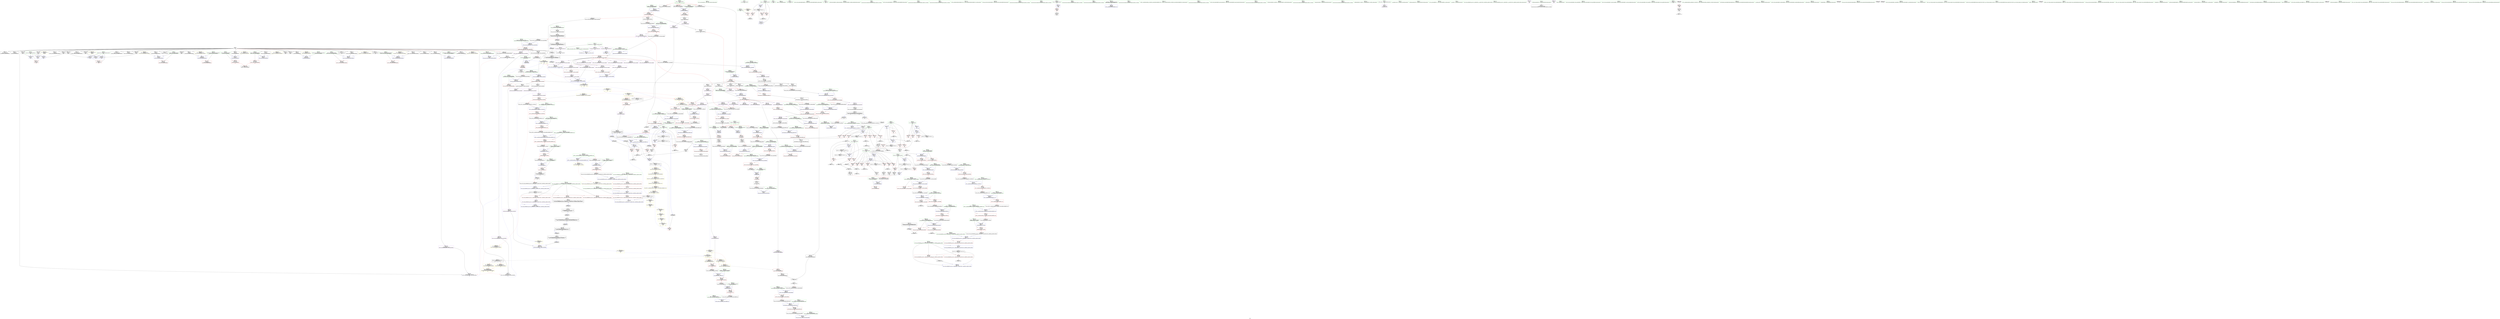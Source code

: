 digraph "SVFG" {
	label="SVFG";

	Node0x55863d03a8f0 [shape=record,color=grey,label="{NodeID: 0\nNullPtr|{|<s34>46}}"];
	Node0x55863d03a8f0 -> Node0x55863d2be690[style=solid];
	Node0x55863d03a8f0 -> Node0x55863d2be790[style=solid];
	Node0x55863d03a8f0 -> Node0x55863d2be860[style=solid];
	Node0x55863d03a8f0 -> Node0x55863d2be930[style=solid];
	Node0x55863d03a8f0 -> Node0x55863d2bea00[style=solid];
	Node0x55863d03a8f0 -> Node0x55863d2bead0[style=solid];
	Node0x55863d03a8f0 -> Node0x55863d2beba0[style=solid];
	Node0x55863d03a8f0 -> Node0x55863d2bec70[style=solid];
	Node0x55863d03a8f0 -> Node0x55863d2bed40[style=solid];
	Node0x55863d03a8f0 -> Node0x55863d2bee10[style=solid];
	Node0x55863d03a8f0 -> Node0x55863d2beee0[style=solid];
	Node0x55863d03a8f0 -> Node0x55863d2befb0[style=solid];
	Node0x55863d03a8f0 -> Node0x55863d2bf080[style=solid];
	Node0x55863d03a8f0 -> Node0x55863d2bf150[style=solid];
	Node0x55863d03a8f0 -> Node0x55863d2bf220[style=solid];
	Node0x55863d03a8f0 -> Node0x55863d2bf2f0[style=solid];
	Node0x55863d03a8f0 -> Node0x55863d2bf3c0[style=solid];
	Node0x55863d03a8f0 -> Node0x55863d2bf490[style=solid];
	Node0x55863d03a8f0 -> Node0x55863d2bf560[style=solid];
	Node0x55863d03a8f0 -> Node0x55863d2bf630[style=solid];
	Node0x55863d03a8f0 -> Node0x55863d2bf700[style=solid];
	Node0x55863d03a8f0 -> Node0x55863d2bf7d0[style=solid];
	Node0x55863d03a8f0 -> Node0x55863d2bf8a0[style=solid];
	Node0x55863d03a8f0 -> Node0x55863d2bf970[style=solid];
	Node0x55863d03a8f0 -> Node0x55863d2bfa40[style=solid];
	Node0x55863d03a8f0 -> Node0x55863d2bfb10[style=solid];
	Node0x55863d03a8f0 -> Node0x55863d2bfbe0[style=solid];
	Node0x55863d03a8f0 -> Node0x55863d2bfcb0[style=solid];
	Node0x55863d03a8f0 -> Node0x55863d2c14a0[style=solid];
	Node0x55863d03a8f0 -> Node0x55863d2d3cd0[style=solid];
	Node0x55863d03a8f0 -> Node0x55863d2d3da0[style=solid];
	Node0x55863d03a8f0 -> Node0x55863d2d3e70[style=solid];
	Node0x55863d03a8f0 -> Node0x55863d2e22d0[style=solid];
	Node0x55863d03a8f0 -> Node0x55863d2e5270[style=solid];
	Node0x55863d03a8f0:s34 -> Node0x55863d3546f0[style=solid,color=red];
	Node0x55863d2ce220 [shape=record,color=black,label="{NodeID: 775\nMR_16V_2 = PHI(MR_16V_4, MR_16V_1, )\npts\{60 \}\n}"];
	Node0x55863d2ce220 -> Node0x55863d2c18e0[style=dashed];
	Node0x55863d2c2ed0 [shape=record,color=blue,label="{NodeID: 443\n337\<--336\nthis.addr\<--this\n_ZNSaIeED2Ev\n}"];
	Node0x55863d2c2ed0 -> Node0x55863d2c91a0[style=dashed];
	Node0x55863d2c6420 [shape=record,color=purple,label="{NodeID: 277\n577\<--562\n_M_start6\<--this1\n_ZNSt12_Vector_baseIeSaIeEE17_M_create_storageEm\n}"];
	Node0x55863d2c6420 -> Node0x55863d2ca930[style=solid];
	Node0x55863d2b66d0 [shape=record,color=green,label="{NodeID: 111\n683\<--684\n_ZSt17__throw_bad_allocv\<--_ZSt17__throw_bad_allocv_field_insensitive\n}"];
	Node0x55863d2c0190 [shape=record,color=red,label="{NodeID: 388\n831\<--797\n\<--__first.addr\n_ZSt10__fill_n_aIPemeEN9__gnu_cxx11__enable_ifIXsr11__is_scalarIT1_EE7__valueET_E6__typeES4_T0_RKS3_\n}"];
	Node0x55863d2c0190 -> Node0x55863d2c4310[style=solid];
	Node0x55863d2bb500 [shape=record,color=black,label="{NodeID: 222\n604\<--603\n\<--this1\n_ZNSaIeEC2ERKS_\n|{<s0>44}}"];
	Node0x55863d2bb500:s0 -> Node0x55863d357ab0[style=solid,color=red];
	Node0x55863d356c50 [shape=record,color=black,label="{NodeID: 1163\n735 = PHI(719, )\n1st arg _ZSt25__uninitialized_default_nIPemET_S1_T0_ }"];
	Node0x55863d356c50 -> Node0x55863d2d51f0[style=solid];
	Node0x55863d2b7950 [shape=record,color=green,label="{NodeID: 56\n299\<--300\n__a.addr\<--__a.addr_field_insensitive\n_ZNSt6vectorIeSaIeEEC2EmRKS0_\n}"];
	Node0x55863d2b7950 -> Node0x55863d2c8f30[style=solid];
	Node0x55863d2b7950 -> Node0x55863d2c2c60[style=solid];
	Node0x55863d2d5940 [shape=record,color=blue,label="{NodeID: 499\n799\<--795\n__n.addr\<--__n\n_ZSt10__fill_n_aIPemeEN9__gnu_cxx11__enable_ifIXsr11__is_scalarIT1_EE7__valueET_E6__typeES4_T0_RKS3_\n}"];
	Node0x55863d2d5940 -> Node0x55863d2c0260[style=dashed];
	Node0x55863d2c91a0 [shape=record,color=red,label="{NodeID: 333\n340\<--337\nthis1\<--this.addr\n_ZNSaIeED2Ev\n}"];
	Node0x55863d2c91a0 -> Node0x55863d2ba8d0[style=solid];
	Node0x55863d2bea00 [shape=record,color=black,label="{NodeID: 167\n186\<--3\n\<--dummyVal\nmain\n}"];
	Node0x55863d352630 [shape=record,color=black,label="{NodeID: 1108\n748 = PHI(752, )\n}"];
	Node0x55863d352630 -> Node0x55863d2c40a0[style=solid];
	Node0x55863d29ecc0 [shape=record,color=green,label="{NodeID: 1\n7\<--1\n__dso_handle\<--dummyObj\nGlob }"];
	Node0x55863d2ce720 [shape=record,color=black,label="{NodeID: 776\nMR_18V_2 = PHI(MR_18V_4, MR_18V_1, )\npts\{66 \}\n}"];
	Node0x55863d2ce720 -> Node0x55863d2c1cf0[style=dashed];
	Node0x55863d2c2fa0 [shape=record,color=blue,label="{NodeID: 444\n349\<--347\nthis.addr\<--this\n_ZNSt6vectorIeSaIeEEixEm\n}"];
	Node0x55863d2c2fa0 -> Node0x55863d2c9270[style=dashed];
	Node0x55863d2c64f0 [shape=record,color=purple,label="{NodeID: 278\n581\<--562\n_M_impl7\<--this1\n_ZNSt12_Vector_baseIeSaIeEE17_M_create_storageEm\n}"];
	Node0x55863d2b67d0 [shape=record,color=green,label="{NodeID: 112\n688\<--689\ncall2\<--call2_field_insensitive\n_ZN9__gnu_cxx13new_allocatorIeE8allocateEmPKv\n}"];
	Node0x55863d2b67d0 -> Node0x55863d2bb9e0[style=solid];
	Node0x55863d2c0260 [shape=record,color=red,label="{NodeID: 389\n813\<--799\n\<--__n.addr\n_ZSt10__fill_n_aIPemeEN9__gnu_cxx11__enable_ifIXsr11__is_scalarIT1_EE7__valueET_E6__typeES4_T0_RKS3_\n}"];
	Node0x55863d2c0260 -> Node0x55863d2d5bb0[style=solid];
	Node0x55863d2bb5d0 [shape=record,color=black,label="{NodeID: 223\n606\<--605\n\<--\n_ZNSaIeEC2ERKS_\n|{<s0>44}}"];
	Node0x55863d2bb5d0:s0 -> Node0x55863d357bc0[style=solid,color=red];
	Node0x55863d356d60 [shape=record,color=black,label="{NodeID: 1164\n586 = PHI(441, 517, 525, )\n0th arg _ZNSt12_Vector_baseIeSaIeEE12_Vector_implD2Ev }"];
	Node0x55863d356d60 -> Node0x55863d2d4350[style=solid];
	Node0x55863d2b7a20 [shape=record,color=green,label="{NodeID: 57\n301\<--302\nexn.slot\<--exn.slot_field_insensitive\n_ZNSt6vectorIeSaIeEEC2EmRKS0_\n}"];
	Node0x55863d2b7a20 -> Node0x55863d2c9000[style=solid];
	Node0x55863d2b7a20 -> Node0x55863d2c2d30[style=solid];
	Node0x55863d313d70 [shape=record,color=yellow,style=double,label="{NodeID: 832\n4V_1 = ENCHI(MR_4V_0)\npts\{46 \}\nFun[main]}"];
	Node0x55863d313d70 -> Node0x55863d2c6c40[style=dashed];
	Node0x55863d2d5a10 [shape=record,color=blue,label="{NodeID: 500\n801\<--796\n__value.addr\<--__value\n_ZSt10__fill_n_aIPemeEN9__gnu_cxx11__enable_ifIXsr11__is_scalarIT1_EE7__valueET_E6__typeES4_T0_RKS3_\n}"];
	Node0x55863d2d5a10 -> Node0x55863d2c0330[style=dashed];
	Node0x55863d2c9270 [shape=record,color=red,label="{NodeID: 334\n355\<--349\nthis1\<--this.addr\n_ZNSt6vectorIeSaIeEEixEm\n}"];
	Node0x55863d2c9270 -> Node0x55863d2ba9a0[style=solid];
	Node0x55863d2bead0 [shape=record,color=black,label="{NodeID: 168\n187\<--3\n\<--dummyVal\nmain\n}"];
	Node0x55863d2bead0 -> Node0x55863d2c22a0[style=solid];
	Node0x55863d352770 [shape=record,color=black,label="{NodeID: 1109\n766 = PHI(770, )\n}"];
	Node0x55863d352770 -> Node0x55863d2c4170[style=solid];
	Node0x55863d2b2f70 [shape=record,color=green,label="{NodeID: 2\n8\<--1\n.str\<--dummyObj\nGlob }"];
	Node0x55863d2cec20 [shape=record,color=black,label="{NodeID: 777\nMR_20V_2 = PHI(MR_20V_3, MR_20V_1, )\npts\{68 \}\n}"];
	Node0x55863d2cec20 -> Node0x55863d2c1e90[style=dashed];
	Node0x55863d2cec20 -> Node0x55863d2cec20[style=dashed];
	Node0x55863d2c3070 [shape=record,color=blue,label="{NodeID: 445\n351\<--348\n__n.addr\<--__n\n_ZNSt6vectorIeSaIeEEixEm\n}"];
	Node0x55863d2c3070 -> Node0x55863d2c9340[style=dashed];
	Node0x55863d2c65c0 [shape=record,color=purple,label="{NodeID: 279\n582\<--562\n_M_end_of_storage\<--this1\n_ZNSt12_Vector_baseIeSaIeEE17_M_create_storageEm\n}"];
	Node0x55863d2c65c0 -> Node0x55863d2d4280[style=solid];
	Node0x55863d2b68a0 [shape=record,color=green,label="{NodeID: 113\n690\<--691\n_Znwm\<--_Znwm_field_insensitive\n}"];
	Node0x55863d2c0330 [shape=record,color=red,label="{NodeID: 390\n810\<--801\n\<--__value.addr\n_ZSt10__fill_n_aIPemeEN9__gnu_cxx11__enable_ifIXsr11__is_scalarIT1_EE7__valueET_E6__typeES4_T0_RKS3_\n}"];
	Node0x55863d2c0330 -> Node0x55863d2c0670[style=solid];
	Node0x55863d2bb6a0 [shape=record,color=black,label="{NodeID: 224\n637\<--636\n\<--_M_impl\n_ZNSt12_Vector_baseIeSaIeEE11_M_allocateEm\n|{<s0>45}}"];
	Node0x55863d2bb6a0:s0 -> Node0x55863d356170[style=solid,color=red];
	Node0x55863d357010 [shape=record,color=black,label="{NodeID: 1165\n347 = PHI(61, 61, 61, 61, 61, )\n0th arg _ZNSt6vectorIeSaIeEEixEm }"];
	Node0x55863d357010 -> Node0x55863d2c2fa0[style=solid];
	Node0x55863d2b7af0 [shape=record,color=green,label="{NodeID: 58\n303\<--304\nehselector.slot\<--ehselector.slot_field_insensitive\n_ZNSt6vectorIeSaIeEEC2EmRKS0_\n}"];
	Node0x55863d2b7af0 -> Node0x55863d2c90d0[style=solid];
	Node0x55863d2b7af0 -> Node0x55863d2c2e00[style=solid];
	Node0x55863d2d5ae0 [shape=record,color=blue,label="{NodeID: 501\n803\<--811\n__tmp\<--\n_ZSt10__fill_n_aIPemeEN9__gnu_cxx11__enable_ifIXsr11__is_scalarIT1_EE7__valueET_E6__typeES4_T0_RKS3_\n}"];
	Node0x55863d2d5ae0 -> Node0x55863d2c0400[style=dashed];
	Node0x55863d2c9340 [shape=record,color=red,label="{NodeID: 335\n360\<--351\n\<--__n.addr\n_ZNSt6vectorIeSaIeEEixEm\n}"];
	Node0x55863d2beba0 [shape=record,color=black,label="{NodeID: 169\n189\<--3\n\<--dummyVal\nmain\n}"];
	Node0x55863d2beba0 -> Node0x55863d2c2370[style=solid];
	Node0x55863d3528b0 [shape=record,color=black,label="{NodeID: 1110\n784 = PHI(833, )\n|{<s0>54}}"];
	Node0x55863d3528b0:s0 -> Node0x55863d353380[style=solid,color=red];
	Node0x55863d2b3000 [shape=record,color=green,label="{NodeID: 3\n10\<--1\n_ZSt3cin\<--dummyObj\nGlob }"];
	Node0x55863d2cf120 [shape=record,color=black,label="{NodeID: 778\nMR_22V_2 = PHI(MR_22V_3, MR_22V_1, )\npts\{70 \}\n}"];
	Node0x55863d2cf120 -> Node0x55863d2cf120[style=dashed];
	Node0x55863d2cf120 -> Node0x55863d310a60[style=dashed];
	Node0x55863d2c3140 [shape=record,color=blue,label="{NodeID: 446\n368\<--367\nthis.addr\<--this\n_ZNSt6vectorIeSaIeEED2Ev\n}"];
	Node0x55863d2c3140 -> Node0x55863d2c94e0[style=dashed];
	Node0x55863d2c6690 [shape=record,color=purple,label="{NodeID: 280\n636\<--631\n_M_impl\<--this1\n_ZNSt12_Vector_baseIeSaIeEE11_M_allocateEm\n}"];
	Node0x55863d2c6690 -> Node0x55863d2bb6a0[style=solid];
	Node0x55863d2bbc90 [shape=record,color=green,label="{NodeID: 114\n696\<--697\nthis.addr\<--this.addr_field_insensitive\n_ZNK9__gnu_cxx13new_allocatorIeE8max_sizeEv\n}"];
	Node0x55863d2bbc90 -> Node0x55863d2cb3c0[style=solid];
	Node0x55863d2bbc90 -> Node0x55863d2d4d10[style=solid];
	Node0x55863d2c0400 [shape=record,color=red,label="{NodeID: 391\n819\<--803\n\<--__tmp\n_ZSt10__fill_n_aIPemeEN9__gnu_cxx11__enable_ifIXsr11__is_scalarIT1_EE7__valueET_E6__typeES4_T0_RKS3_\n}"];
	Node0x55863d2c0400 -> Node0x55863d2d5c80[style=solid];
	Node0x55863d2bb770 [shape=record,color=black,label="{NodeID: 225\n622\<--644\n_ZNSt12_Vector_baseIeSaIeEE11_M_allocateEm_ret\<--cond\n_ZNSt12_Vector_baseIeSaIeEE11_M_allocateEm\n|{<s0>42}}"];
	Node0x55863d2bb770:s0 -> Node0x55863d351ff0[style=solid,color=blue];
	Node0x55863d357370 [shape=record,color=black,label="{NodeID: 1166\n348 = PHI(153, 199, 204, 217, 229, )\n1st arg _ZNSt6vectorIeSaIeEEixEm }"];
	Node0x55863d357370 -> Node0x55863d2c3070[style=solid];
	Node0x55863d2b7bc0 [shape=record,color=green,label="{NodeID: 59\n313\<--314\n_ZNSt12_Vector_baseIeSaIeEEC2EmRKS0_\<--_ZNSt12_Vector_baseIeSaIeEEC2EmRKS0__field_insensitive\n}"];
	Node0x55863d313f30 [shape=record,color=yellow,style=double,label="{NodeID: 834\n8V_1 = ENCHI(MR_8V_0)\npts\{52 \}\nFun[main]}"];
	Node0x55863d313f30 -> Node0x55863d2c1a80[style=dashed];
	Node0x55863d313f30 -> Node0x55863d2c22a0[style=dashed];
	Node0x55863d313f30 -> Node0x55863d2c2850[style=dashed];
	Node0x55863d2d5bb0 [shape=record,color=blue,label="{NodeID: 502\n805\<--813\n__niter\<--\n_ZSt10__fill_n_aIPemeEN9__gnu_cxx11__enable_ifIXsr11__is_scalarIT1_EE7__valueET_E6__typeES4_T0_RKS3_\n}"];
	Node0x55863d2d5bb0 -> Node0x55863d2ffc40[style=dashed];
	Node0x55863d2c9410 [shape=record,color=red,label="{NodeID: 336\n359\<--358\n\<--_M_start\n_ZNSt6vectorIeSaIeEEixEm\n}"];
	Node0x55863d2c9410 -> Node0x55863d2c69d0[style=solid];
	Node0x55863d2bec70 [shape=record,color=black,label="{NodeID: 170\n247\<--3\n\<--dummyVal\nmain\n}"];
	Node0x55863d3529f0 [shape=record,color=black,label="{NodeID: 1111\n789 = PHI(793, )\n}"];
	Node0x55863d3529f0 -> Node0x55863d2c4240[style=solid];
	Node0x55863d2b32b0 [shape=record,color=green,label="{NodeID: 4\n11\<--1\n.str.1\<--dummyObj\nGlob }"];
	Node0x55863d2cf620 [shape=record,color=black,label="{NodeID: 779\nMR_24V_2 = PHI(MR_24V_3, MR_24V_1, )\npts\{72 \}\n}"];
	Node0x55863d2cf620 -> Node0x55863d2cf620[style=dashed];
	Node0x55863d2cf620 -> Node0x55863d310f60[style=dashed];
	Node0x55863d2c3210 [shape=record,color=blue,label="{NodeID: 447\n370\<--395\nexn.slot\<--\n_ZNSt6vectorIeSaIeEED2Ev\n}"];
	Node0x55863d2c3210 -> Node0x55863d2c95b0[style=dashed];
	Node0x55863d2c6760 [shape=record,color=purple,label="{NodeID: 281\n730\<--729\n_M_impl\<--this1\n_ZNSt12_Vector_baseIeSaIeEE19_M_get_Tp_allocatorEv\n}"];
	Node0x55863d2c6760 -> Node0x55863d2c3f00[style=solid];
	Node0x55863d2bbd20 [shape=record,color=green,label="{NodeID: 115\n709\<--710\n__first.addr\<--__first.addr_field_insensitive\n_ZSt27__uninitialized_default_n_aIPemeET_S1_T0_RSaIT1_E\n}"];
	Node0x55863d2bbd20 -> Node0x55863d2cb490[style=solid];
	Node0x55863d2bbd20 -> Node0x55863d2d4de0[style=solid];
	Node0x55863d2c04d0 [shape=record,color=red,label="{NodeID: 392\n816\<--805\n\<--__niter\n_ZSt10__fill_n_aIPemeEN9__gnu_cxx11__enable_ifIXsr11__is_scalarIT1_EE7__valueET_E6__typeES4_T0_RKS3_\n}"];
	Node0x55863d2c04d0 -> Node0x55863d2e4c70[style=solid];
	Node0x55863d2bb840 [shape=record,color=black,label="{NodeID: 226\n656\<--655\n\<--\n_ZNSt16allocator_traitsISaIeEE8allocateERS0_m\n|{<s0>46}}"];
	Node0x55863d2bb840:s0 -> Node0x55863d354470[style=solid,color=red];
	Node0x55863d3575b0 [shape=record,color=black,label="{NodeID: 1167\n466 = PHI(308, )\n0th arg _ZNSt6vectorIeSaIeEE21_M_default_initializeEm }"];
	Node0x55863d3575b0 -> Node0x55863d2c3960[style=solid];
	Node0x55863d2b7cc0 [shape=record,color=green,label="{NodeID: 60\n317\<--318\n_ZNSt6vectorIeSaIeEE21_M_default_initializeEm\<--_ZNSt6vectorIeSaIeEE21_M_default_initializeEm_field_insensitive\n}"];
	Node0x55863d314010 [shape=record,color=yellow,style=double,label="{NodeID: 835\n10V_1 = ENCHI(MR_10V_0)\npts\{54 \}\nFun[main]}"];
	Node0x55863d314010 -> Node0x55863d2c1b50[style=dashed];
	Node0x55863d314010 -> Node0x55863d2c2370[style=dashed];
	Node0x55863d314010 -> Node0x55863d2c2920[style=dashed];
	Node0x55863d2d5c80 [shape=record,color=blue,label="{NodeID: 503\n820\<--819\n\<--\n_ZSt10__fill_n_aIPemeEN9__gnu_cxx11__enable_ifIXsr11__is_scalarIT1_EE7__valueET_E6__typeES4_T0_RKS3_\n}"];
	Node0x55863d2d5c80 -> Node0x55863d2ff650[style=dashed];
	Node0x55863d2c94e0 [shape=record,color=red,label="{NodeID: 337\n375\<--368\nthis1\<--this.addr\n_ZNSt6vectorIeSaIeEED2Ev\n}"];
	Node0x55863d2c94e0 -> Node0x55863d2bab40[style=solid];
	Node0x55863d2c94e0 -> Node0x55863d2bac10[style=solid];
	Node0x55863d2c94e0 -> Node0x55863d2bace0[style=solid];
	Node0x55863d2c94e0 -> Node0x55863d2badb0[style=solid];
	Node0x55863d2c94e0 -> Node0x55863d2bae80[style=solid];
	Node0x55863d2bed40 [shape=record,color=black,label="{NodeID: 171\n248\<--3\n\<--dummyVal\nmain\n}"];
	Node0x55863d2bed40 -> Node0x55863d2c2850[style=solid];
	Node0x55863d352b30 [shape=record,color=black,label="{NodeID: 1112\n424 = PHI(309, )\n0th arg _ZNSt12_Vector_baseIeSaIeEEC2EmRKS0_ }"];
	Node0x55863d352b30 -> Node0x55863d2c3550[style=solid];
	Node0x55863d2b3340 [shape=record,color=green,label="{NodeID: 5\n14\<--1\n\<--dummyObj\nCan only get source location for instruction, argument, global var or function.}"];
	Node0x55863d30a160 [shape=record,color=black,label="{NodeID: 780\nMR_26V_2 = PHI(MR_26V_4, MR_26V_1, )\npts\{689 \}\n|{<s0>9}}"];
	Node0x55863d30a160:s0 -> Node0x55863d316640[style=dashed,color=red];
	Node0x55863d2c32e0 [shape=record,color=blue,label="{NodeID: 448\n372\<--397\nehselector.slot\<--\n_ZNSt6vectorIeSaIeEED2Ev\n}"];
	Node0x55863d2c6830 [shape=record,color=purple,label="{NodeID: 282\n828\<--827\nincdec.ptr\<--\n_ZSt10__fill_n_aIPemeEN9__gnu_cxx11__enable_ifIXsr11__is_scalarIT1_EE7__valueET_E6__typeES4_T0_RKS3_\n}"];
	Node0x55863d2c6830 -> Node0x55863d2d5e20[style=solid];
	Node0x55863d2bbdf0 [shape=record,color=green,label="{NodeID: 116\n711\<--712\n__n.addr\<--__n.addr_field_insensitive\n_ZSt27__uninitialized_default_n_aIPemeET_S1_T0_RSaIT1_E\n}"];
	Node0x55863d2bbdf0 -> Node0x55863d2cb560[style=solid];
	Node0x55863d2bbdf0 -> Node0x55863d2d4eb0[style=solid];
	Node0x55863d2c05a0 [shape=record,color=red,label="{NodeID: 393\n823\<--805\n\<--__niter\n_ZSt10__fill_n_aIPemeEN9__gnu_cxx11__enable_ifIXsr11__is_scalarIT1_EE7__valueET_E6__typeES4_T0_RKS3_\n}"];
	Node0x55863d2c05a0 -> Node0x55863d2e32f0[style=solid];
	Node0x55863d2bb910 [shape=record,color=black,label="{NodeID: 227\n646\<--658\n_ZNSt16allocator_traitsISaIeEE8allocateERS0_m_ret\<--call\n_ZNSt16allocator_traitsISaIeEE8allocateERS0_m\n|{<s0>45}}"];
	Node0x55863d2bb910:s0 -> Node0x55863d352130[style=solid,color=blue];
	Node0x55863d3576c0 [shape=record,color=black,label="{NodeID: 1168\n467 = PHI(315, )\n1st arg _ZNSt6vectorIeSaIeEE21_M_default_initializeEm }"];
	Node0x55863d3576c0 -> Node0x55863d2c3a30[style=solid];
	Node0x55863d2b7dc0 [shape=record,color=green,label="{NodeID: 61\n327\<--328\n_ZNSt12_Vector_baseIeSaIeEED2Ev\<--_ZNSt12_Vector_baseIeSaIeEED2Ev_field_insensitive\n}"];
	Node0x55863d2d5d50 [shape=record,color=blue,label="{NodeID: 504\n805\<--824\n__niter\<--dec\n_ZSt10__fill_n_aIPemeEN9__gnu_cxx11__enable_ifIXsr11__is_scalarIT1_EE7__valueET_E6__typeES4_T0_RKS3_\n}"];
	Node0x55863d2d5d50 -> Node0x55863d2ffc40[style=dashed];
	Node0x55863d2c95b0 [shape=record,color=red,label="{NodeID: 338\n402\<--370\nexn\<--exn.slot\n_ZNSt6vectorIeSaIeEED2Ev\n|{<s0>31}}"];
	Node0x55863d2c95b0:s0 -> Node0x55863d3577d0[style=solid,color=red];
	Node0x55863d2bee10 [shape=record,color=black,label="{NodeID: 172\n250\<--3\n\<--dummyVal\nmain\n}"];
	Node0x55863d2bee10 -> Node0x55863d2c2920[style=solid];
	Node0x55863d352c70 [shape=record,color=black,label="{NodeID: 1113\n425 = PHI(310, )\n1st arg _ZNSt12_Vector_baseIeSaIeEEC2EmRKS0_ }"];
	Node0x55863d352c70 -> Node0x55863d2c3620[style=solid];
	Node0x55863d2b33d0 [shape=record,color=green,label="{NodeID: 6\n74\<--1\n\<--dummyObj\nCan only get source location for instruction, argument, global var or function.}"];
	Node0x55863d30a660 [shape=record,color=black,label="{NodeID: 781\nMR_28V_2 = PHI(MR_28V_3, MR_28V_1, )\npts\{620000 \}\n|{<s0>9}}"];
	Node0x55863d30a660:s0 -> Node0x55863d3166f0[style=dashed,color=red];
	Node0x55863d2c33b0 [shape=record,color=blue,label="{NodeID: 449\n411\<--410\nthis.addr\<--this\n_ZN9__gnu_cxx13new_allocatorIeEC2Ev\n}"];
	Node0x55863d2c33b0 -> Node0x55863d2c9820[style=dashed];
	Node0x55863d2c6900 [shape=record,color=purple,label="{NodeID: 283\n857\<--853\n_M_impl\<--this1\n_ZNSt12_Vector_baseIeSaIeEE13_M_deallocateEPem\n}"];
	Node0x55863d2c6900 -> Node0x55863d2c44b0[style=solid];
	Node0x55863d2bbec0 [shape=record,color=green,label="{NodeID: 117\n713\<--714\n.addr\<--.addr_field_insensitive\n_ZSt27__uninitialized_default_n_aIPemeET_S1_T0_RSaIT1_E\n}"];
	Node0x55863d2bbec0 -> Node0x55863d2d4f80[style=solid];
	Node0x55863d2c0670 [shape=record,color=red,label="{NodeID: 394\n811\<--810\n\<--\n_ZSt10__fill_n_aIPemeEN9__gnu_cxx11__enable_ifIXsr11__is_scalarIT1_EE7__valueET_E6__typeES4_T0_RKS3_\n}"];
	Node0x55863d2c0670 -> Node0x55863d2d5ae0[style=solid];
	Node0x55863d2bb9e0 [shape=record,color=black,label="{NodeID: 228\n692\<--688\n\<--call2\n_ZN9__gnu_cxx13new_allocatorIeE8allocateEmPKv\n}"];
	Node0x55863d2bb9e0 -> Node0x55863d2bbab0[style=solid];
	Node0x55863d3577d0 [shape=record,color=black,label="{NodeID: 1169\n867 = PHI(402, 528, )\n0th arg __clang_call_terminate }"];
	Node0x55863d2b7ec0 [shape=record,color=green,label="{NodeID: 62\n337\<--338\nthis.addr\<--this.addr_field_insensitive\n_ZNSaIeED2Ev\n}"];
	Node0x55863d2b7ec0 -> Node0x55863d2c91a0[style=solid];
	Node0x55863d2b7ec0 -> Node0x55863d2c2ed0[style=solid];
	Node0x55863d2d5e20 [shape=record,color=blue,label="{NodeID: 505\n797\<--828\n__first.addr\<--incdec.ptr\n_ZSt10__fill_n_aIPemeEN9__gnu_cxx11__enable_ifIXsr11__is_scalarIT1_EE7__valueET_E6__typeES4_T0_RKS3_\n}"];
	Node0x55863d2d5e20 -> Node0x55863d2ff740[style=dashed];
	Node0x55863d2c9680 [shape=record,color=red,label="{NodeID: 339\n379\<--378\n\<--_M_start\n_ZNSt6vectorIeSaIeEED2Ev\n|{<s0>28}}"];
	Node0x55863d2c9680:s0 -> Node0x55863d357de0[style=solid,color=red];
	Node0x55863d2beee0 [shape=record,color=black,label="{NodeID: 173\n260\<--3\nlpad.val\<--dummyVal\nmain\n}"];
	Node0x55863d352db0 [shape=record,color=black,label="{NodeID: 1114\n426 = PHI(311, )\n2nd arg _ZNSt12_Vector_baseIeSaIeEEC2EmRKS0_ }"];
	Node0x55863d352db0 -> Node0x55863d2c36f0[style=solid];
	Node0x55863d2b3ca0 [shape=record,color=green,label="{NodeID: 7\n80\<--1\n\<--dummyObj\nCan only get source location for instruction, argument, global var or function.}"];
	Node0x55863d30ab60 [shape=record,color=black,label="{NodeID: 782\nMR_30V_2 = PHI(MR_30V_3, MR_30V_1, )\npts\{620001 620002 \}\n|{<s0>9|<s1>9}}"];
	Node0x55863d30ab60:s0 -> Node0x55863d3167a0[style=dashed,color=red];
	Node0x55863d30ab60:s1 -> Node0x55863d316850[style=dashed,color=red];
	Node0x55863d2c3480 [shape=record,color=blue,label="{NodeID: 450\n418\<--417\nthis.addr\<--this\n_ZN9__gnu_cxx13new_allocatorIeED2Ev\n}"];
	Node0x55863d2c3480 -> Node0x55863d2c98f0[style=dashed];
	Node0x55863d2c69d0 [shape=record,color=purple,label="{NodeID: 284\n361\<--359\nadd.ptr\<--\n_ZNSt6vectorIeSaIeEEixEm\n}"];
	Node0x55863d2c69d0 -> Node0x55863d2baa70[style=solid];
	Node0x55863d2bbf90 [shape=record,color=green,label="{NodeID: 118\n721\<--722\n_ZSt25__uninitialized_default_nIPemET_S1_T0_\<--_ZSt25__uninitialized_default_nIPemET_S1_T0__field_insensitive\n}"];
	Node0x55863d2e22d0 [shape=record,color=black,label="{NodeID: 727\n644 = PHI(639, 3, )\n}"];
	Node0x55863d2e22d0 -> Node0x55863d2bb770[style=solid];
	Node0x55863d2c0740 [shape=record,color=red,label="{NodeID: 395\n838\<--835\n\<--__it.addr\n_ZSt12__niter_baseIPeET_S1_\n}"];
	Node0x55863d2c0740 -> Node0x55863d2c43e0[style=solid];
	Node0x55863d2bbab0 [shape=record,color=black,label="{NodeID: 229\n662\<--692\n_ZN9__gnu_cxx13new_allocatorIeE8allocateEmPKv_ret\<--\n_ZN9__gnu_cxx13new_allocatorIeE8allocateEmPKv\n|{<s0>46}}"];
	Node0x55863d2bbab0:s0 -> Node0x55863d352270[style=solid,color=blue];
	Node0x55863d357920 [shape=record,color=black,label="{NodeID: 1170\n491 = PHI(325, 391, 399, )\n0th arg _ZNSt12_Vector_baseIeSaIeEED2Ev }"];
	Node0x55863d357920 -> Node0x55863d2c3bd0[style=solid];
	Node0x55863d2b7f90 [shape=record,color=green,label="{NodeID: 63\n343\<--344\n_ZN9__gnu_cxx13new_allocatorIeED2Ev\<--_ZN9__gnu_cxx13new_allocatorIeED2Ev_field_insensitive\n}"];
	Node0x55863d2d5ef0 [shape=record,color=blue,label="{NodeID: 506\n835\<--834\n__it.addr\<--__it\n_ZSt12__niter_baseIPeET_S1_\n}"];
	Node0x55863d2d5ef0 -> Node0x55863d2c0740[style=dashed];
	Node0x55863d2c9750 [shape=record,color=red,label="{NodeID: 340\n383\<--382\n\<--_M_finish\n_ZNSt6vectorIeSaIeEED2Ev\n|{<s0>28}}"];
	Node0x55863d2c9750:s0 -> Node0x55863d357ef0[style=solid,color=red];
	Node0x55863d2befb0 [shape=record,color=black,label="{NodeID: 174\n261\<--3\nlpad.val52\<--dummyVal\nmain\n}"];
	Node0x55863d352ef0 [shape=record,color=black,label="{NodeID: 1115\n554 = PHI(440, )\n0th arg _ZNSt12_Vector_baseIeSaIeEE17_M_create_storageEm }"];
	Node0x55863d352ef0 -> Node0x55863d2d3f40[style=solid];
	Node0x55863d2b3d30 [shape=record,color=green,label="{NodeID: 8\n112\<--1\n\<--dummyObj\nCan only get source location for instruction, argument, global var or function.}"];
	Node0x55863d2c3550 [shape=record,color=blue,label="{NodeID: 451\n427\<--424\nthis.addr\<--this\n_ZNSt12_Vector_baseIeSaIeEEC2EmRKS0_\n}"];
	Node0x55863d2c3550 -> Node0x55863d2c99c0[style=dashed];
	Node0x55863d2c6aa0 [shape=record,color=purple,label="{NodeID: 285\n580\<--578\nadd.ptr\<--\n_ZNSt12_Vector_baseIeSaIeEE17_M_create_storageEm\n}"];
	Node0x55863d2c6aa0 -> Node0x55863d2d4280[style=solid];
	Node0x55863d2bc090 [shape=record,color=green,label="{NodeID: 119\n726\<--727\nthis.addr\<--this.addr_field_insensitive\n_ZNSt12_Vector_baseIeSaIeEE19_M_get_Tp_allocatorEv\n}"];
	Node0x55863d2bc090 -> Node0x55863d2cb630[style=solid];
	Node0x55863d2bc090 -> Node0x55863d2d5050[style=solid];
	Node0x55863d2e2870 [shape=record,color=grey,label="{NodeID: 728\n132 = Binary(80, 131, )\n}"];
	Node0x55863d2e2870 -> Node0x55863d2b9f10[style=solid];
	Node0x55863d2c0810 [shape=record,color=red,label="{NodeID: 396\n853\<--844\nthis1\<--this.addr\n_ZNSt12_Vector_baseIeSaIeEE13_M_deallocateEPem\n}"];
	Node0x55863d2c0810 -> Node0x55863d2c6900[style=solid];
	Node0x55863d2bbb80 [shape=record,color=black,label="{NodeID: 230\n694\<--701\n_ZNK9__gnu_cxx13new_allocatorIeE8max_sizeEv_ret\<--\n_ZNK9__gnu_cxx13new_allocatorIeE8max_sizeEv\n|{<s0>47}}"];
	Node0x55863d2bbb80:s0 -> Node0x55863d3523b0[style=solid,color=blue];
	Node0x55863d357ab0 [shape=record,color=black,label="{NodeID: 1171\n612 = PHI(604, )\n0th arg _ZN9__gnu_cxx13new_allocatorIeEC2ERKS1_ }"];
	Node0x55863d357ab0 -> Node0x55863d2d45c0[style=solid];
	Node0x55863d2b8090 [shape=record,color=green,label="{NodeID: 64\n349\<--350\nthis.addr\<--this.addr_field_insensitive\n_ZNSt6vectorIeSaIeEEixEm\n}"];
	Node0x55863d2b8090 -> Node0x55863d2c9270[style=solid];
	Node0x55863d2b8090 -> Node0x55863d2c2fa0[style=solid];
	Node0x55863d2d5fc0 [shape=record,color=blue,label="{NodeID: 507\n844\<--841\nthis.addr\<--this\n_ZNSt12_Vector_baseIeSaIeEE13_M_deallocateEPem\n}"];
	Node0x55863d2d5fc0 -> Node0x55863d2c0810[style=dashed];
	Node0x55863d2c9820 [shape=record,color=red,label="{NodeID: 341\n414\<--411\nthis1\<--this.addr\n_ZN9__gnu_cxx13new_allocatorIeEC2Ev\n}"];
	Node0x55863d2bf080 [shape=record,color=black,label="{NodeID: 175\n320\<--3\n\<--dummyVal\n_ZNSt6vectorIeSaIeEEC2EmRKS0_\n}"];
	Node0x55863d353030 [shape=record,color=black,label="{NodeID: 1116\n555 = PHI(446, )\n1st arg _ZNSt12_Vector_baseIeSaIeEE17_M_create_storageEm }"];
	Node0x55863d353030 -> Node0x55863d2d4010[style=solid];
	Node0x55863d2b3dc0 [shape=record,color=green,label="{NodeID: 9\n146\<--1\n\<--dummyObj\nCan only get source location for instruction, argument, global var or function.}"];
	Node0x55863d2c3620 [shape=record,color=blue,label="{NodeID: 452\n429\<--425\n__n.addr\<--__n\n_ZNSt12_Vector_baseIeSaIeEEC2EmRKS0_\n}"];
	Node0x55863d2c3620 -> Node0x55863d2c9a90[style=dashed];
	Node0x55863d2c6b70 [shape=record,color=red,label="{NodeID: 286\n256\<--43\n\<--retval\nmain\n}"];
	Node0x55863d2c6b70 -> Node0x55863d2ba590[style=solid];
	Node0x55863d2bc160 [shape=record,color=green,label="{NodeID: 120\n736\<--737\n__first.addr\<--__first.addr_field_insensitive\n_ZSt25__uninitialized_default_nIPemET_S1_T0_\n}"];
	Node0x55863d2bc160 -> Node0x55863d2cb700[style=solid];
	Node0x55863d2bc160 -> Node0x55863d2d5120[style=solid];
	Node0x55863d2e29f0 [shape=record,color=grey,label="{NodeID: 729\n687 = Binary(686, 513, )\n}"];
	Node0x55863d2c08e0 [shape=record,color=red,label="{NodeID: 397\n854\<--846\n\<--__p.addr\n_ZNSt12_Vector_baseIeSaIeEE13_M_deallocateEPem\n}"];
	Node0x55863d2c08e0 -> Node0x55863d2e5270[style=solid];
	Node0x55863d2c3e70 [shape=record,color=black,label="{NodeID: 231\n705\<--720\n_ZSt27__uninitialized_default_n_aIPemeET_S1_T0_RSaIT1_E_ret\<--call\n_ZSt27__uninitialized_default_n_aIPemeET_S1_T0_RSaIT1_E\n|{<s0>36}}"];
	Node0x55863d2c3e70:s0 -> Node0x55863d351eb0[style=solid,color=blue];
	Node0x55863d357bc0 [shape=record,color=black,label="{NodeID: 1172\n613 = PHI(606, )\n1st arg _ZN9__gnu_cxx13new_allocatorIeEC2ERKS1_ }"];
	Node0x55863d357bc0 -> Node0x55863d2d4690[style=solid];
	Node0x55863d2b8160 [shape=record,color=green,label="{NodeID: 65\n351\<--352\n__n.addr\<--__n.addr_field_insensitive\n_ZNSt6vectorIeSaIeEEixEm\n}"];
	Node0x55863d2b8160 -> Node0x55863d2c9340[style=solid];
	Node0x55863d2b8160 -> Node0x55863d2c3070[style=solid];
	Node0x55863d2d6090 [shape=record,color=blue,label="{NodeID: 508\n846\<--842\n__p.addr\<--__p\n_ZNSt12_Vector_baseIeSaIeEE13_M_deallocateEPem\n}"];
	Node0x55863d2d6090 -> Node0x55863d2c08e0[style=dashed];
	Node0x55863d2d6090 -> Node0x55863d2c09b0[style=dashed];
	Node0x55863d2c98f0 [shape=record,color=red,label="{NodeID: 342\n421\<--418\nthis1\<--this.addr\n_ZN9__gnu_cxx13new_allocatorIeED2Ev\n}"];
	Node0x55863d2bf150 [shape=record,color=black,label="{NodeID: 176\n321\<--3\n\<--dummyVal\n_ZNSt6vectorIeSaIeEEC2EmRKS0_\n}"];
	Node0x55863d2bf150 -> Node0x55863d2c2d30[style=solid];
	Node0x55863d353170 [shape=record,color=black,label="{NodeID: 1117\n725 = PHI(384, 480, )\n0th arg _ZNSt12_Vector_baseIeSaIeEE19_M_get_Tp_allocatorEv }"];
	Node0x55863d353170 -> Node0x55863d2d5050[style=solid];
	Node0x55863d2b3e90 [shape=record,color=green,label="{NodeID: 10\n158\<--1\n\<--dummyObj\nCan only get source location for instruction, argument, global var or function.}"];
	Node0x55863d2c36f0 [shape=record,color=blue,label="{NodeID: 453\n431\<--426\n__a.addr\<--__a\n_ZNSt12_Vector_baseIeSaIeEEC2EmRKS0_\n}"];
	Node0x55863d2c36f0 -> Node0x55863d2c9b60[style=dashed];
	Node0x55863d2c6c40 [shape=record,color=red,label="{NodeID: 287\n83\<--45\n\<--T\nmain\n}"];
	Node0x55863d2c6c40 -> Node0x55863d2e56f0[style=solid];
	Node0x55863d2bc230 [shape=record,color=green,label="{NodeID: 121\n738\<--739\n__n.addr\<--__n.addr_field_insensitive\n_ZSt25__uninitialized_default_nIPemET_S1_T0_\n}"];
	Node0x55863d2bc230 -> Node0x55863d2cb7d0[style=solid];
	Node0x55863d2bc230 -> Node0x55863d2d51f0[style=solid];
	Node0x55863d2e2b70 [shape=record,color=grey,label="{NodeID: 730\n244 = Binary(243, 80, )\n}"];
	Node0x55863d2e2b70 -> Node0x55863d2c2780[style=solid];
	Node0x55863d2c09b0 [shape=record,color=red,label="{NodeID: 398\n859\<--846\n\<--__p.addr\n_ZNSt12_Vector_baseIeSaIeEE13_M_deallocateEPem\n|{<s0>55}}"];
	Node0x55863d2c09b0:s0 -> Node0x55863d353930[style=solid,color=red];
	Node0x55863d2c3f00 [shape=record,color=black,label="{NodeID: 232\n731\<--730\n\<--_M_impl\n_ZNSt12_Vector_baseIeSaIeEE19_M_get_Tp_allocatorEv\n}"];
	Node0x55863d2c3f00 -> Node0x55863d2c3fd0[style=solid];
	Node0x55863d357cd0 [shape=record,color=black,label="{NodeID: 1173\n695 = PHI(675, )\n0th arg _ZNK9__gnu_cxx13new_allocatorIeE8max_sizeEv }"];
	Node0x55863d357cd0 -> Node0x55863d2d4d10[style=solid];
	Node0x55863d2b8230 [shape=record,color=green,label="{NodeID: 66\n368\<--369\nthis.addr\<--this.addr_field_insensitive\n_ZNSt6vectorIeSaIeEED2Ev\n}"];
	Node0x55863d2b8230 -> Node0x55863d2c94e0[style=solid];
	Node0x55863d2b8230 -> Node0x55863d2c3140[style=solid];
	Node0x55863d2d6160 [shape=record,color=blue,label="{NodeID: 509\n848\<--843\n__n.addr\<--__n\n_ZNSt12_Vector_baseIeSaIeEE13_M_deallocateEPem\n}"];
	Node0x55863d2d6160 -> Node0x55863d2c0a80[style=dashed];
	Node0x55863d2c99c0 [shape=record,color=red,label="{NodeID: 343\n440\<--427\nthis1\<--this.addr\n_ZNSt12_Vector_baseIeSaIeEEC2EmRKS0_\n|{|<s1>33}}"];
	Node0x55863d2c99c0 -> Node0x55863d2c5170[style=solid];
	Node0x55863d2c99c0:s1 -> Node0x55863d352ef0[style=solid,color=red];
	Node0x55863d2bf220 [shape=record,color=black,label="{NodeID: 177\n323\<--3\n\<--dummyVal\n_ZNSt6vectorIeSaIeEEC2EmRKS0_\n}"];
	Node0x55863d2bf220 -> Node0x55863d2c2e00[style=solid];
	Node0x55863d353380 [shape=record,color=black,label="{NodeID: 1118\n794 = PHI(784, )\n0th arg _ZSt10__fill_n_aIPemeEN9__gnu_cxx11__enable_ifIXsr11__is_scalarIT1_EE7__valueET_E6__typeES4_T0_RKS3_ }"];
	Node0x55863d353380 -> Node0x55863d2d5870[style=solid];
	Node0x55863d2b3f90 [shape=record,color=green,label="{NodeID: 11\n183\<--1\n\<--dummyObj\nCan only get source location for instruction, argument, global var or function.}"];
	Node0x55863d2c37c0 [shape=record,color=blue,label="{NodeID: 454\n433\<--452\nexn.slot\<--\n_ZNSt12_Vector_baseIeSaIeEEC2EmRKS0_\n}"];
	Node0x55863d2c37c0 -> Node0x55863d2c9c30[style=dashed];
	Node0x55863d2c6d10 [shape=record,color=red,label="{NodeID: 288\n82\<--47\n\<--case_nr\nmain\n}"];
	Node0x55863d2c6d10 -> Node0x55863d2e56f0[style=solid];
	Node0x55863d2bc300 [shape=record,color=green,label="{NodeID: 122\n740\<--741\n__assignable\<--__assignable_field_insensitive\n_ZSt25__uninitialized_default_nIPemET_S1_T0_\n}"];
	Node0x55863d2bc300 -> Node0x55863d2d52c0[style=solid];
	Node0x55863d2e2cf0 [shape=record,color=grey,label="{NodeID: 731\n144 = Binary(80, 143, )\n}"];
	Node0x55863d2e2cf0 -> Node0x55863d2e2e70[style=solid];
	Node0x55863d2c0a80 [shape=record,color=red,label="{NodeID: 399\n860\<--848\n\<--__n.addr\n_ZNSt12_Vector_baseIeSaIeEE13_M_deallocateEPem\n|{<s0>55}}"];
	Node0x55863d2c0a80:s0 -> Node0x55863d353a70[style=solid,color=red];
	Node0x55863d2c3fd0 [shape=record,color=black,label="{NodeID: 233\n724\<--731\n_ZNSt12_Vector_baseIeSaIeEE19_M_get_Tp_allocatorEv_ret\<--\n_ZNSt12_Vector_baseIeSaIeEE19_M_get_Tp_allocatorEv\n|{<s0>27|<s1>35}}"];
	Node0x55863d2c3fd0:s0 -> Node0x55863d351b90[style=solid,color=blue];
	Node0x55863d2c3fd0:s1 -> Node0x55863d351d70[style=solid,color=blue];
	Node0x55863d357de0 [shape=record,color=black,label="{NodeID: 1174\n922 = PHI(379, )\n0th arg _ZSt8_DestroyIPeeEvT_S1_RSaIT0_E }"];
	Node0x55863d357de0 -> Node0x55863d2d6710[style=solid];
	Node0x55863d2b8300 [shape=record,color=green,label="{NodeID: 67\n370\<--371\nexn.slot\<--exn.slot_field_insensitive\n_ZNSt6vectorIeSaIeEED2Ev\n}"];
	Node0x55863d2b8300 -> Node0x55863d2c95b0[style=solid];
	Node0x55863d2b8300 -> Node0x55863d2c3210[style=solid];
	Node0x55863d2d6230 [shape=record,color=blue,label="{NodeID: 510\n882\<--879\n__a.addr\<--__a\n_ZNSt16allocator_traitsISaIeEE10deallocateERS0_Pem\n}"];
	Node0x55863d2d6230 -> Node0x55863d2c0b50[style=dashed];
	Node0x55863d2c9a90 [shape=record,color=red,label="{NodeID: 344\n446\<--429\n\<--__n.addr\n_ZNSt12_Vector_baseIeSaIeEEC2EmRKS0_\n|{<s0>33}}"];
	Node0x55863d2c9a90:s0 -> Node0x55863d353030[style=solid,color=red];
	Node0x55863d2bf2f0 [shape=record,color=black,label="{NodeID: 178\n332\<--3\nlpad.val\<--dummyVal\n_ZNSt6vectorIeSaIeEEC2EmRKS0_\n}"];
	Node0x55863d353490 [shape=record,color=black,label="{NodeID: 1119\n795 = PHI(787, )\n1st arg _ZSt10__fill_n_aIPemeEN9__gnu_cxx11__enable_ifIXsr11__is_scalarIT1_EE7__valueET_E6__typeES4_T0_RKS3_ }"];
	Node0x55863d353490 -> Node0x55863d2d5940[style=solid];
	Node0x55863d2b4090 [shape=record,color=green,label="{NodeID: 12\n513\<--1\n\<--dummyObj\nCan only get source location for instruction, argument, global var or function.}"];
	Node0x55863d2c3890 [shape=record,color=blue,label="{NodeID: 455\n435\<--454\nehselector.slot\<--\n_ZNSt12_Vector_baseIeSaIeEEC2EmRKS0_\n}"];
	Node0x55863d2c3890 -> Node0x55863d2c9d00[style=dashed];
	Node0x55863d2c6de0 [shape=record,color=red,label="{NodeID: 289\n227\<--47\n\<--case_nr\nmain\n}"];
	Node0x55863d2bc3d0 [shape=record,color=green,label="{NodeID: 123\n749\<--750\n_ZNSt27__uninitialized_default_n_1ILb1EE18__uninit_default_nIPemEET_S3_T0_\<--_ZNSt27__uninitialized_default_n_1ILb1EE18__uninit_default_nIPemEET_S3_T0__field_insensitive\n}"];
	Node0x55863d318a70 [shape=record,color=yellow,style=double,label="{NodeID: 898\n26V_1 = ENCHI(MR_26V_0)\npts\{689 \}\nFun[_ZSt25__uninitialized_default_nIPemET_S1_T0_]|{<s0>51}}"];
	Node0x55863d318a70:s0 -> Node0x55863d317af0[style=dashed,color=red];
	Node0x55863d2e2e70 [shape=record,color=grey,label="{NodeID: 732\n145 = Binary(144, 146, )\n}"];
	Node0x55863d2e2e70 -> Node0x55863d2c1cf0[style=solid];
	Node0x55863d2c0b50 [shape=record,color=red,label="{NodeID: 400\n891\<--882\n\<--__a.addr\n_ZNSt16allocator_traitsISaIeEE10deallocateERS0_Pem\n}"];
	Node0x55863d2c0b50 -> Node0x55863d2c4580[style=solid];
	Node0x55863d2c40a0 [shape=record,color=black,label="{NodeID: 234\n733\<--748\n_ZSt25__uninitialized_default_nIPemET_S1_T0__ret\<--call\n_ZSt25__uninitialized_default_nIPemET_S1_T0_\n|{<s0>50}}"];
	Node0x55863d2c40a0:s0 -> Node0x55863d3524f0[style=solid,color=blue];
	Node0x55863d357ef0 [shape=record,color=black,label="{NodeID: 1175\n923 = PHI(383, )\n1st arg _ZSt8_DestroyIPeeEvT_S1_RSaIT0_E }"];
	Node0x55863d357ef0 -> Node0x55863d2d67e0[style=solid];
	Node0x55863d2b83d0 [shape=record,color=green,label="{NodeID: 68\n372\<--373\nehselector.slot\<--ehselector.slot_field_insensitive\n_ZNSt6vectorIeSaIeEED2Ev\n}"];
	Node0x55863d2b83d0 -> Node0x55863d2c32e0[style=solid];
	Node0x55863d2d6300 [shape=record,color=blue,label="{NodeID: 511\n884\<--880\n__p.addr\<--__p\n_ZNSt16allocator_traitsISaIeEE10deallocateERS0_Pem\n}"];
	Node0x55863d2d6300 -> Node0x55863d2c0c20[style=dashed];
	Node0x55863d2c9b60 [shape=record,color=red,label="{NodeID: 345\n442\<--431\n\<--__a.addr\n_ZNSt12_Vector_baseIeSaIeEEC2EmRKS0_\n|{<s0>32}}"];
	Node0x55863d2c9b60:s0 -> Node0x55863d355190[style=solid,color=red];
	Node0x55863d2bf3c0 [shape=record,color=black,label="{NodeID: 179\n333\<--3\nlpad.val2\<--dummyVal\n_ZNSt6vectorIeSaIeEEC2EmRKS0_\n}"];
	Node0x55863d3535a0 [shape=record,color=black,label="{NodeID: 1120\n796 = PHI(788, )\n2nd arg _ZSt10__fill_n_aIPemeEN9__gnu_cxx11__enable_ifIXsr11__is_scalarIT1_EE7__valueET_E6__typeES4_T0_RKS3_ }"];
	Node0x55863d3535a0 -> Node0x55863d2d5a10[style=solid];
	Node0x55863d2b4190 [shape=record,color=green,label="{NodeID: 13\n634\<--1\n\<--dummyObj\nCan only get source location for instruction, argument, global var or function.}"];
	Node0x55863d2c3960 [shape=record,color=blue,label="{NodeID: 456\n468\<--466\nthis.addr\<--this\n_ZNSt6vectorIeSaIeEE21_M_default_initializeEm\n}"];
	Node0x55863d2c3960 -> Node0x55863d2c9dd0[style=dashed];
	Node0x55863d2c6eb0 [shape=record,color=red,label="{NodeID: 290\n243\<--47\n\<--case_nr\nmain\n}"];
	Node0x55863d2c6eb0 -> Node0x55863d2e2b70[style=solid];
	Node0x55863d2bc4d0 [shape=record,color=green,label="{NodeID: 124\n755\<--756\n__first.addr\<--__first.addr_field_insensitive\n_ZNSt27__uninitialized_default_n_1ILb1EE18__uninit_default_nIPemEET_S3_T0_\n}"];
	Node0x55863d2bc4d0 -> Node0x55863d2cb8a0[style=solid];
	Node0x55863d2bc4d0 -> Node0x55863d2d5390[style=solid];
	Node0x55863d2e2ff0 [shape=record,color=grey,label="{NodeID: 733\n182 = Binary(181, 183, )\n}"];
	Node0x55863d2e2ff0 -> Node0x55863d2c21d0[style=solid];
	Node0x55863d2c0c20 [shape=record,color=red,label="{NodeID: 401\n893\<--884\n\<--__p.addr\n_ZNSt16allocator_traitsISaIeEE10deallocateERS0_Pem\n|{<s0>58}}"];
	Node0x55863d2c0c20:s0 -> Node0x55863d3553b0[style=solid,color=red];
	Node0x55863d2c4170 [shape=record,color=black,label="{NodeID: 235\n752\<--766\n_ZNSt27__uninitialized_default_n_1ILb1EE18__uninit_default_nIPemEET_S3_T0__ret\<--call\n_ZNSt27__uninitialized_default_n_1ILb1EE18__uninit_default_nIPemEET_S3_T0_\n|{<s0>51}}"];
	Node0x55863d2c4170:s0 -> Node0x55863d352630[style=solid,color=blue];
	Node0x55863d358000 [shape=record,color=black,label="{NodeID: 1176\n924 = PHI(385, )\n2nd arg _ZSt8_DestroyIPeeEvT_S1_RSaIT0_E }"];
	Node0x55863d358000 -> Node0x55863d2d68b0[style=solid];
	Node0x55863d2b84a0 [shape=record,color=green,label="{NodeID: 69\n386\<--387\n_ZNSt12_Vector_baseIeSaIeEE19_M_get_Tp_allocatorEv\<--_ZNSt12_Vector_baseIeSaIeEE19_M_get_Tp_allocatorEv_field_insensitive\n}"];
	Node0x55863d2d63d0 [shape=record,color=blue,label="{NodeID: 512\n886\<--881\n__n.addr\<--__n\n_ZNSt16allocator_traitsISaIeEE10deallocateERS0_Pem\n}"];
	Node0x55863d2d63d0 -> Node0x55863d2c0cf0[style=dashed];
	Node0x55863d2c9c30 [shape=record,color=red,label="{NodeID: 346\n460\<--433\nexn\<--exn.slot\n_ZNSt12_Vector_baseIeSaIeEEC2EmRKS0_\n}"];
	Node0x55863d2bf490 [shape=record,color=black,label="{NodeID: 180\n394\<--3\n\<--dummyVal\n_ZNSt6vectorIeSaIeEED2Ev\n}"];
	Node0x55863d3536b0 [shape=record,color=black,label="{NodeID: 1121\n281 = PHI(63, )\n0th arg _ZNSaIeEC2Ev }"];
	Node0x55863d3536b0 -> Node0x55863d2c29f0[style=solid];
	Node0x55863d2b4290 [shape=record,color=green,label="{NodeID: 14\n701\<--1\n\<--dummyObj\nCan only get source location for instruction, argument, global var or function.}"];
	Node0x55863d2c3a30 [shape=record,color=blue,label="{NodeID: 457\n470\<--467\n__n.addr\<--__n\n_ZNSt6vectorIeSaIeEE21_M_default_initializeEm\n}"];
	Node0x55863d2c3a30 -> Node0x55863d2c9ea0[style=dashed];
	Node0x55863d2c6f80 [shape=record,color=red,label="{NodeID: 291\n258\<--51\nexn\<--exn.slot\nmain\n}"];
	Node0x55863d2bc5a0 [shape=record,color=green,label="{NodeID: 125\n757\<--758\n__n.addr\<--__n.addr_field_insensitive\n_ZNSt27__uninitialized_default_n_1ILb1EE18__uninit_default_nIPemEET_S3_T0_\n}"];
	Node0x55863d2bc5a0 -> Node0x55863d2cb970[style=solid];
	Node0x55863d2bc5a0 -> Node0x55863d2d5460[style=solid];
	Node0x55863d2e3170 [shape=record,color=grey,label="{NodeID: 734\n172 = Binary(80, 171, )\n}"];
	Node0x55863d2e3170 -> Node0x55863d2e3770[style=solid];
	Node0x55863d2c0cf0 [shape=record,color=red,label="{NodeID: 402\n894\<--886\n\<--__n.addr\n_ZNSt16allocator_traitsISaIeEE10deallocateERS0_Pem\n|{<s0>58}}"];
	Node0x55863d2c0cf0:s0 -> Node0x55863d3554f0[style=solid,color=red];
	Node0x55863d2c4240 [shape=record,color=black,label="{NodeID: 236\n770\<--789\n_ZSt6fill_nIPemeET_S1_T0_RKT1__ret\<--call1\n_ZSt6fill_nIPemeET_S1_T0_RKT1_\n|{<s0>52}}"];
	Node0x55863d2c4240:s0 -> Node0x55863d352770[style=solid,color=blue];
	Node0x55863d2b85a0 [shape=record,color=green,label="{NodeID: 70\n389\<--390\n_ZSt8_DestroyIPeeEvT_S1_RSaIT0_E\<--_ZSt8_DestroyIPeeEvT_S1_RSaIT0_E_field_insensitive\n}"];
	Node0x55863d2d64a0 [shape=record,color=blue,label="{NodeID: 513\n903\<--900\nthis.addr\<--this\n_ZN9__gnu_cxx13new_allocatorIeE10deallocateEPem\n}"];
	Node0x55863d2d64a0 -> Node0x55863d2c0dc0[style=dashed];
	Node0x55863d2c9d00 [shape=record,color=red,label="{NodeID: 347\n461\<--435\nsel\<--ehselector.slot\n_ZNSt12_Vector_baseIeSaIeEEC2EmRKS0_\n}"];
	Node0x55863d2bf560 [shape=record,color=black,label="{NodeID: 181\n395\<--3\n\<--dummyVal\n_ZNSt6vectorIeSaIeEED2Ev\n}"];
	Node0x55863d2bf560 -> Node0x55863d2c3210[style=solid];
	Node0x55863d3537f0 [shape=record,color=black,label="{NodeID: 1122\n879 = PHI(858, )\n0th arg _ZNSt16allocator_traitsISaIeEE10deallocateERS0_Pem }"];
	Node0x55863d3537f0 -> Node0x55863d2d6230[style=solid];
	Node0x55863d2b4390 [shape=record,color=green,label="{NodeID: 15\n745\<--1\n\<--dummyObj\nCan only get source location for instruction, argument, global var or function.}"];
	Node0x55863d2c3b00 [shape=record,color=blue,label="{NodeID: 458\n487\<--482\n_M_finish\<--call2\n_ZNSt6vectorIeSaIeEE21_M_default_initializeEm\n|{<s0>24}}"];
	Node0x55863d2c3b00:s0 -> Node0x55863d3246f0[style=dashed,color=blue];
	Node0x55863d2c7050 [shape=record,color=red,label="{NodeID: 292\n259\<--53\nsel\<--ehselector.slot\nmain\n}"];
	Node0x55863d2bc670 [shape=record,color=green,label="{NodeID: 126\n759\<--760\nref.tmp\<--ref.tmp_field_insensitive\n_ZNSt27__uninitialized_default_n_1ILb1EE18__uninit_default_nIPemEET_S3_T0_\n|{|<s1>52}}"];
	Node0x55863d2bc670 -> Node0x55863d2d5530[style=solid];
	Node0x55863d2bc670:s1 -> Node0x55863d354330[style=solid,color=red];
	Node0x55863d2e32f0 [shape=record,color=grey,label="{NodeID: 735\n824 = Binary(823, 825, )\n}"];
	Node0x55863d2e32f0 -> Node0x55863d2d5d50[style=solid];
	Node0x55863d2c0dc0 [shape=record,color=red,label="{NodeID: 403\n912\<--903\nthis1\<--this.addr\n_ZN9__gnu_cxx13new_allocatorIeE10deallocateEPem\n}"];
	Node0x55863d2c4310 [shape=record,color=black,label="{NodeID: 237\n793\<--831\n_ZSt10__fill_n_aIPemeEN9__gnu_cxx11__enable_ifIXsr11__is_scalarIT1_EE7__valueET_E6__typeES4_T0_RKS3__ret\<--\n_ZSt10__fill_n_aIPemeEN9__gnu_cxx11__enable_ifIXsr11__is_scalarIT1_EE7__valueET_E6__typeES4_T0_RKS3_\n|{<s0>54}}"];
	Node0x55863d2c4310:s0 -> Node0x55863d3529f0[style=solid,color=blue];
	Node0x55863d2b86a0 [shape=record,color=green,label="{NodeID: 71\n404\<--405\n__clang_call_terminate\<--__clang_call_terminate_field_insensitive\n}"];
	Node0x55863d2d6570 [shape=record,color=blue,label="{NodeID: 514\n905\<--901\n__p.addr\<--__p\n_ZN9__gnu_cxx13new_allocatorIeE10deallocateEPem\n}"];
	Node0x55863d2d6570 -> Node0x55863d2c0e90[style=dashed];
	Node0x55863d2c9dd0 [shape=record,color=red,label="{NodeID: 348\n474\<--468\nthis1\<--this.addr\n_ZNSt6vectorIeSaIeEE21_M_default_initializeEm\n}"];
	Node0x55863d2c9dd0 -> Node0x55863d2baf50[style=solid];
	Node0x55863d2c9dd0 -> Node0x55863d2bb020[style=solid];
	Node0x55863d2c9dd0 -> Node0x55863d2bb0f0[style=solid];
	Node0x55863d2bf630 [shape=record,color=black,label="{NodeID: 182\n397\<--3\n\<--dummyVal\n_ZNSt6vectorIeSaIeEED2Ev\n}"];
	Node0x55863d2bf630 -> Node0x55863d2c32e0[style=solid];
	Node0x55863d353930 [shape=record,color=black,label="{NodeID: 1123\n880 = PHI(859, )\n1st arg _ZNSt16allocator_traitsISaIeEE10deallocateERS0_Pem }"];
	Node0x55863d353930 -> Node0x55863d2d6300[style=solid];
	Node0x55863d2b4490 [shape=record,color=green,label="{NodeID: 16\n825\<--1\n\<--dummyObj\nCan only get source location for instruction, argument, global var or function.}"];
	Node0x55863d2c3bd0 [shape=record,color=blue,label="{NodeID: 459\n492\<--491\nthis.addr\<--this\n_ZNSt12_Vector_baseIeSaIeEED2Ev\n}"];
	Node0x55863d2c3bd0 -> Node0x55863d2ca040[style=dashed];
	Node0x55863d2c7120 [shape=record,color=red,label="{NodeID: 293\n101\<--55\n\<--n\nmain\n}"];
	Node0x55863d2c7120 -> Node0x55863d2e5570[style=solid];
	Node0x55863d2bc740 [shape=record,color=green,label="{NodeID: 127\n767\<--768\n_ZSt6fill_nIPemeET_S1_T0_RKT1_\<--_ZSt6fill_nIPemeET_S1_T0_RKT1__field_insensitive\n}"];
	Node0x55863d2e3470 [shape=record,color=grey,label="{NodeID: 736\n179 = Binary(177, 178, )\n}"];
	Node0x55863d2e3470 -> Node0x55863d2c2100[style=solid];
	Node0x55863d2c0e90 [shape=record,color=red,label="{NodeID: 404\n913\<--905\n\<--__p.addr\n_ZN9__gnu_cxx13new_allocatorIeE10deallocateEPem\n}"];
	Node0x55863d2c0e90 -> Node0x55863d2c4650[style=solid];
	Node0x55863d2c43e0 [shape=record,color=black,label="{NodeID: 238\n833\<--838\n_ZSt12__niter_baseIPeET_S1__ret\<--\n_ZSt12__niter_baseIPeET_S1_\n|{<s0>53}}"];
	Node0x55863d2c43e0:s0 -> Node0x55863d3528b0[style=solid,color=blue];
	Node0x55863d2b87a0 [shape=record,color=green,label="{NodeID: 72\n411\<--412\nthis.addr\<--this.addr_field_insensitive\n_ZN9__gnu_cxx13new_allocatorIeEC2Ev\n}"];
	Node0x55863d2b87a0 -> Node0x55863d2c9820[style=solid];
	Node0x55863d2b87a0 -> Node0x55863d2c33b0[style=solid];
	Node0x55863d2d6640 [shape=record,color=blue,label="{NodeID: 515\n907\<--902\n.addr\<--\n_ZN9__gnu_cxx13new_allocatorIeE10deallocateEPem\n}"];
	Node0x55863d2c9ea0 [shape=record,color=red,label="{NodeID: 349\n479\<--470\n\<--__n.addr\n_ZNSt6vectorIeSaIeEE21_M_default_initializeEm\n|{<s0>36}}"];
	Node0x55863d2c9ea0:s0 -> Node0x55863d353cf0[style=solid,color=red];
	Node0x55863d2bf700 [shape=record,color=black,label="{NodeID: 183\n451\<--3\n\<--dummyVal\n_ZNSt12_Vector_baseIeSaIeEEC2EmRKS0_\n}"];
	Node0x55863d353a70 [shape=record,color=black,label="{NodeID: 1124\n881 = PHI(860, )\n2nd arg _ZNSt16allocator_traitsISaIeEE10deallocateERS0_Pem }"];
	Node0x55863d353a70 -> Node0x55863d2d63d0[style=solid];
	Node0x55863d2b4590 [shape=record,color=green,label="{NodeID: 17\n4\<--6\n_ZStL8__ioinit\<--_ZStL8__ioinit_field_insensitive\nGlob }"];
	Node0x55863d2b4590 -> Node0x55863d2c4720[style=solid];
	Node0x55863d2c3ca0 [shape=record,color=blue,label="{NodeID: 460\n494\<--521\nexn.slot\<--\n_ZNSt12_Vector_baseIeSaIeEED2Ev\n}"];
	Node0x55863d2c3ca0 -> Node0x55863d2ca110[style=dashed];
	Node0x55863d2c71f0 [shape=record,color=red,label="{NodeID: 294\n131\<--55\n\<--n\nmain\n}"];
	Node0x55863d2c71f0 -> Node0x55863d2e2870[style=solid];
	Node0x55863d2bc840 [shape=record,color=green,label="{NodeID: 128\n774\<--775\n__first.addr\<--__first.addr_field_insensitive\n_ZSt6fill_nIPemeET_S1_T0_RKT1_\n}"];
	Node0x55863d2bc840 -> Node0x55863d2cba40[style=solid];
	Node0x55863d2bc840 -> Node0x55863d2d5600[style=solid];
	Node0x55863d2e35f0 [shape=record,color=grey,label="{NodeID: 737\n177 = Binary(176, 80, )\n}"];
	Node0x55863d2e35f0 -> Node0x55863d2e3470[style=solid];
	Node0x55863d2c0f60 [shape=record,color=red,label="{NodeID: 405\n934\<--925\n\<--__first.addr\n_ZSt8_DestroyIPeeEvT_S1_RSaIT0_E\n|{<s0>60}}"];
	Node0x55863d2c0f60:s0 -> Node0x55863d356920[style=solid,color=red];
	Node0x55863d2c44b0 [shape=record,color=black,label="{NodeID: 239\n858\<--857\n\<--_M_impl\n_ZNSt12_Vector_baseIeSaIeEE13_M_deallocateEPem\n|{<s0>55}}"];
	Node0x55863d2c44b0:s0 -> Node0x55863d3537f0[style=solid,color=red];
	Node0x55863d2b8870 [shape=record,color=green,label="{NodeID: 73\n418\<--419\nthis.addr\<--this.addr_field_insensitive\n_ZN9__gnu_cxx13new_allocatorIeED2Ev\n}"];
	Node0x55863d2b8870 -> Node0x55863d2c98f0[style=solid];
	Node0x55863d2b8870 -> Node0x55863d2c3480[style=solid];
	Node0x55863d2d6710 [shape=record,color=blue,label="{NodeID: 516\n925\<--922\n__first.addr\<--__first\n_ZSt8_DestroyIPeeEvT_S1_RSaIT0_E\n}"];
	Node0x55863d2d6710 -> Node0x55863d2c0f60[style=dashed];
	Node0x55863d2c9f70 [shape=record,color=red,label="{NodeID: 350\n478\<--477\n\<--_M_start\n_ZNSt6vectorIeSaIeEE21_M_default_initializeEm\n|{<s0>36}}"];
	Node0x55863d2c9f70:s0 -> Node0x55863d353bb0[style=solid,color=red];
	Node0x55863d2bf7d0 [shape=record,color=black,label="{NodeID: 184\n452\<--3\n\<--dummyVal\n_ZNSt12_Vector_baseIeSaIeEEC2EmRKS0_\n}"];
	Node0x55863d2bf7d0 -> Node0x55863d2c37c0[style=solid];
	Node0x55863d353bb0 [shape=record,color=black,label="{NodeID: 1125\n706 = PHI(478, )\n0th arg _ZSt27__uninitialized_default_n_aIPemeET_S1_T0_RSaIT1_E }"];
	Node0x55863d353bb0 -> Node0x55863d2d4de0[style=solid];
	Node0x55863d2b4690 [shape=record,color=green,label="{NodeID: 18\n13\<--17\nllvm.global_ctors\<--llvm.global_ctors_field_insensitive\nGlob }"];
	Node0x55863d2b4690 -> Node0x55863d2c4990[style=solid];
	Node0x55863d2b4690 -> Node0x55863d2c4a90[style=solid];
	Node0x55863d2b4690 -> Node0x55863d2c4b90[style=solid];
	Node0x55863d2c3d70 [shape=record,color=blue,label="{NodeID: 461\n496\<--523\nehselector.slot\<--\n_ZNSt12_Vector_baseIeSaIeEED2Ev\n}"];
	Node0x55863d2c72c0 [shape=record,color=red,label="{NodeID: 295\n143\<--55\n\<--n\nmain\n}"];
	Node0x55863d2c72c0 -> Node0x55863d2e2cf0[style=solid];
	Node0x55863d2bc910 [shape=record,color=green,label="{NodeID: 129\n776\<--777\n__n.addr\<--__n.addr_field_insensitive\n_ZSt6fill_nIPemeET_S1_T0_RKT1_\n}"];
	Node0x55863d2bc910 -> Node0x55863d2bfe50[style=solid];
	Node0x55863d2bc910 -> Node0x55863d2d56d0[style=solid];
	Node0x55863d2e3770 [shape=record,color=grey,label="{NodeID: 738\n173 = Binary(170, 172, )\n}"];
	Node0x55863d2e3770 -> Node0x55863d2e4f70[style=solid];
	Node0x55863d2c1030 [shape=record,color=red,label="{NodeID: 406\n935\<--927\n\<--__last.addr\n_ZSt8_DestroyIPeeEvT_S1_RSaIT0_E\n|{<s0>60}}"];
	Node0x55863d2c1030:s0 -> Node0x55863d356a30[style=solid,color=red];
	Node0x55863d2c4580 [shape=record,color=black,label="{NodeID: 240\n892\<--891\n\<--\n_ZNSt16allocator_traitsISaIeEE10deallocateERS0_Pem\n|{<s0>58}}"];
	Node0x55863d2c4580:s0 -> Node0x55863d3552a0[style=solid,color=red];
	Node0x55863d2b8940 [shape=record,color=green,label="{NodeID: 74\n427\<--428\nthis.addr\<--this.addr_field_insensitive\n_ZNSt12_Vector_baseIeSaIeEEC2EmRKS0_\n}"];
	Node0x55863d2b8940 -> Node0x55863d2c99c0[style=solid];
	Node0x55863d2b8940 -> Node0x55863d2c3550[style=solid];
	Node0x55863d3004b0 [shape=record,color=yellow,style=double,label="{NodeID: 849\n26V_1 = ENCHI(MR_26V_0)\npts\{689 \}\nFun[_ZSt6fill_nIPemeET_S1_T0_RKT1_]|{<s0>54}}"];
	Node0x55863d3004b0:s0 -> Node0x55863d2ff650[style=dashed,color=red];
	Node0x55863d2d67e0 [shape=record,color=blue,label="{NodeID: 517\n927\<--923\n__last.addr\<--__last\n_ZSt8_DestroyIPeeEvT_S1_RSaIT0_E\n}"];
	Node0x55863d2d67e0 -> Node0x55863d2c1030[style=dashed];
	Node0x55863d2ca040 [shape=record,color=red,label="{NodeID: 351\n499\<--492\nthis1\<--this.addr\n_ZNSt12_Vector_baseIeSaIeEED2Ev\n|{|<s8>37}}"];
	Node0x55863d2ca040 -> Node0x55863d2c5580[style=solid];
	Node0x55863d2ca040 -> Node0x55863d2c5650[style=solid];
	Node0x55863d2ca040 -> Node0x55863d2c5720[style=solid];
	Node0x55863d2ca040 -> Node0x55863d2c57f0[style=solid];
	Node0x55863d2ca040 -> Node0x55863d2c58c0[style=solid];
	Node0x55863d2ca040 -> Node0x55863d2c5990[style=solid];
	Node0x55863d2ca040 -> Node0x55863d2c5a60[style=solid];
	Node0x55863d2ca040 -> Node0x55863d2c5b30[style=solid];
	Node0x55863d2ca040:s8 -> Node0x55863d355b30[style=solid,color=red];
	Node0x55863d2bf8a0 [shape=record,color=black,label="{NodeID: 185\n454\<--3\n\<--dummyVal\n_ZNSt12_Vector_baseIeSaIeEEC2EmRKS0_\n}"];
	Node0x55863d2bf8a0 -> Node0x55863d2c3890[style=solid];
	Node0x55863d353cf0 [shape=record,color=black,label="{NodeID: 1126\n707 = PHI(479, )\n1st arg _ZSt27__uninitialized_default_n_aIPemeET_S1_T0_RSaIT1_E }"];
	Node0x55863d353cf0 -> Node0x55863d2d4eb0[style=solid];
	Node0x55863d2b4790 [shape=record,color=green,label="{NodeID: 19\n18\<--19\n__cxx_global_var_init\<--__cxx_global_var_init_field_insensitive\n}"];
	Node0x55863d2d3b30 [shape=record,color=blue,label="{NodeID: 462\n534\<--532\nthis.addr\<--this\n_ZNSt12_Vector_baseIeSaIeEE12_Vector_implC2ERKS0_\n}"];
	Node0x55863d2d3b30 -> Node0x55863d2ca450[style=dashed];
	Node0x55863d2c7390 [shape=record,color=red,label="{NodeID: 296\n162\<--55\n\<--n\nmain\n}"];
	Node0x55863d2c7390 -> Node0x55863d2e50f0[style=solid];
	Node0x55863d2bc9e0 [shape=record,color=green,label="{NodeID: 130\n778\<--779\n__value.addr\<--__value.addr_field_insensitive\n_ZSt6fill_nIPemeET_S1_T0_RKT1_\n}"];
	Node0x55863d2bc9e0 -> Node0x55863d2bff20[style=solid];
	Node0x55863d2bc9e0 -> Node0x55863d2d57a0[style=solid];
	Node0x55863d319120 [shape=record,color=yellow,style=double,label="{NodeID: 905\n28V_1 = ENCHI(MR_28V_0)\npts\{620000 \}\nFun[_ZNSt6vectorIeSaIeEEixEm]}"];
	Node0x55863d319120 -> Node0x55863d2c9410[style=dashed];
	Node0x55863d2e38f0 [shape=record,color=grey,label="{NodeID: 739\n202 = Binary(194, 201, )\n}"];
	Node0x55863d2e38f0 -> Node0x55863d2e41f0[style=solid];
	Node0x55863d2c1100 [shape=record,color=red,label="{NodeID: 407\n949\<--943\n\<--__first.addr\n_ZSt8_DestroyIPeEvT_S1_\n|{<s0>61}}"];
	Node0x55863d2c1100:s0 -> Node0x55863d355ef0[style=solid,color=red];
	Node0x55863d2c4650 [shape=record,color=black,label="{NodeID: 241\n914\<--913\n\<--\n_ZN9__gnu_cxx13new_allocatorIeE10deallocateEPem\n}"];
	Node0x55863d2b8a10 [shape=record,color=green,label="{NodeID: 75\n429\<--430\n__n.addr\<--__n.addr_field_insensitive\n_ZNSt12_Vector_baseIeSaIeEEC2EmRKS0_\n}"];
	Node0x55863d2b8a10 -> Node0x55863d2c9a90[style=solid];
	Node0x55863d2b8a10 -> Node0x55863d2c3620[style=solid];
	Node0x55863d300590 [shape=record,color=yellow,style=double,label="{NodeID: 850\n158V_1 = ENCHI(MR_158V_0)\npts\{760 \}\nFun[_ZSt6fill_nIPemeET_S1_T0_RKT1_]|{<s0>54}}"];
	Node0x55863d300590:s0 -> Node0x55863d312f90[style=dashed,color=red];
	Node0x55863d2d68b0 [shape=record,color=blue,label="{NodeID: 518\n929\<--924\n.addr\<--\n_ZSt8_DestroyIPeeEvT_S1_RSaIT0_E\n}"];
	Node0x55863d2ca110 [shape=record,color=red,label="{NodeID: 352\n528\<--494\nexn\<--exn.slot\n_ZNSt12_Vector_baseIeSaIeEED2Ev\n|{<s0>40}}"];
	Node0x55863d2ca110:s0 -> Node0x55863d3577d0[style=solid,color=red];
	Node0x55863d2bf970 [shape=record,color=black,label="{NodeID: 186\n462\<--3\nlpad.val\<--dummyVal\n_ZNSt12_Vector_baseIeSaIeEEC2EmRKS0_\n}"];
	Node0x55863d353e30 [shape=record,color=black,label="{NodeID: 1127\n708 = PHI(481, )\n2nd arg _ZSt27__uninitialized_default_n_aIPemeET_S1_T0_RSaIT1_E }"];
	Node0x55863d353e30 -> Node0x55863d2d4f80[style=solid];
	Node0x55863d2b4890 [shape=record,color=green,label="{NodeID: 20\n22\<--23\n_ZNSt8ios_base4InitC1Ev\<--_ZNSt8ios_base4InitC1Ev_field_insensitive\n}"];
	Node0x55863d2d3c00 [shape=record,color=blue,label="{NodeID: 463\n536\<--533\n__a.addr\<--__a\n_ZNSt12_Vector_baseIeSaIeEE12_Vector_implC2ERKS0_\n}"];
	Node0x55863d2d3c00 -> Node0x55863d2ca520[style=dashed];
	Node0x55863d2c7460 [shape=record,color=red,label="{NodeID: 297\n165\<--55\n\<--n\nmain\n}"];
	Node0x55863d2c7460 -> Node0x55863d2c1f60[style=solid];
	Node0x55863d2bcab0 [shape=record,color=green,label="{NodeID: 131\n785\<--786\n_ZSt12__niter_baseIPeET_S1_\<--_ZSt12__niter_baseIPeET_S1__field_insensitive\n}"];
	Node0x55863d2e3a70 [shape=record,color=grey,label="{NodeID: 740\n511 = Binary(509, 510, )\n}"];
	Node0x55863d2e3a70 -> Node0x55863d2e3bf0[style=solid];
	Node0x55863d2c11d0 [shape=record,color=red,label="{NodeID: 408\n950\<--945\n\<--__last.addr\n_ZSt8_DestroyIPeEvT_S1_\n|{<s0>61}}"];
	Node0x55863d2c11d0:s0 -> Node0x55863d356030[style=solid,color=red];
	Node0x55863d2c4720 [shape=record,color=purple,label="{NodeID: 242\n24\<--4\n\<--_ZStL8__ioinit\n__cxx_global_var_init\n}"];
	Node0x55863d2b8ae0 [shape=record,color=green,label="{NodeID: 76\n431\<--432\n__a.addr\<--__a.addr_field_insensitive\n_ZNSt12_Vector_baseIeSaIeEEC2EmRKS0_\n}"];
	Node0x55863d2b8ae0 -> Node0x55863d2c9b60[style=solid];
	Node0x55863d2b8ae0 -> Node0x55863d2c36f0[style=solid];
	Node0x55863d2d6980 [shape=record,color=blue,label="{NodeID: 519\n943\<--941\n__first.addr\<--__first\n_ZSt8_DestroyIPeEvT_S1_\n}"];
	Node0x55863d2d6980 -> Node0x55863d2c1100[style=dashed];
	Node0x55863d2ca1e0 [shape=record,color=red,label="{NodeID: 353\n502\<--501\n\<--_M_start\n_ZNSt12_Vector_baseIeSaIeEED2Ev\n|{<s0>37}}"];
	Node0x55863d2ca1e0:s0 -> Node0x55863d355c70[style=solid,color=red];
	Node0x55863d2bfa40 [shape=record,color=black,label="{NodeID: 187\n463\<--3\nlpad.val2\<--dummyVal\n_ZNSt12_Vector_baseIeSaIeEEC2EmRKS0_\n}"];
	Node0x55863d353f70 [shape=record,color=black,label="{NodeID: 1128\n834 = PHI(783, )\n0th arg _ZSt12__niter_baseIPeET_S1_ }"];
	Node0x55863d353f70 -> Node0x55863d2d5ef0[style=solid];
	Node0x55863d2b4990 [shape=record,color=green,label="{NodeID: 21\n28\<--29\n__cxa_atexit\<--__cxa_atexit_field_insensitive\n}"];
	Node0x55863d2d3cd0 [shape=record,color=blue, style = dotted,label="{NodeID: 464\n546\<--3\n_M_start\<--dummyVal\n_ZNSt12_Vector_baseIeSaIeEE12_Vector_implC2ERKS0_\n|{<s0>32}}"];
	Node0x55863d2d3cd0:s0 -> Node0x55863d3247d0[style=dashed,color=blue];
	Node0x55863d2c7530 [shape=record,color=red,label="{NodeID: 298\n178\<--55\n\<--n\nmain\n}"];
	Node0x55863d2c7530 -> Node0x55863d2e3470[style=solid];
	Node0x55863d2bcbb0 [shape=record,color=green,label="{NodeID: 132\n790\<--791\n_ZSt10__fill_n_aIPemeEN9__gnu_cxx11__enable_ifIXsr11__is_scalarIT1_EE7__valueET_E6__typeES4_T0_RKS3_\<--_ZSt10__fill_n_aIPemeEN9__gnu_cxx11__enable_ifIXsr11__is_scalarIT1_EE7__valueET_E6__typeES4_T0_RKS3__field_insensitive\n}"];
	Node0x55863d2e3bf0 [shape=record,color=grey,label="{NodeID: 741\n512 = Binary(511, 513, )\n|{<s0>37}}"];
	Node0x55863d2e3bf0:s0 -> Node0x55863d355db0[style=solid,color=red];
	Node0x55863d2c12a0 [shape=record,color=blue,label="{NodeID: 409\n969\<--14\nllvm.global_ctors_0\<--\nGlob }"];
	Node0x55863d2c47f0 [shape=record,color=purple,label="{NodeID: 243\n75\<--8\n\<--.str\nmain\n}"];
	Node0x55863d2b8bb0 [shape=record,color=green,label="{NodeID: 77\n433\<--434\nexn.slot\<--exn.slot_field_insensitive\n_ZNSt12_Vector_baseIeSaIeEEC2EmRKS0_\n}"];
	Node0x55863d2b8bb0 -> Node0x55863d2c9c30[style=solid];
	Node0x55863d2b8bb0 -> Node0x55863d2c37c0[style=solid];
	Node0x55863d2d6a50 [shape=record,color=blue,label="{NodeID: 520\n945\<--942\n__last.addr\<--__last\n_ZSt8_DestroyIPeEvT_S1_\n}"];
	Node0x55863d2d6a50 -> Node0x55863d2c11d0[style=dashed];
	Node0x55863d2ca2b0 [shape=record,color=red,label="{NodeID: 354\n505\<--504\n\<--_M_end_of_storage\n_ZNSt12_Vector_baseIeSaIeEED2Ev\n}"];
	Node0x55863d2ca2b0 -> Node0x55863d2bb1c0[style=solid];
	Node0x55863d2bfb10 [shape=record,color=black,label="{NodeID: 188\n520\<--3\n\<--dummyVal\n_ZNSt12_Vector_baseIeSaIeEED2Ev\n}"];
	Node0x55863d3540b0 [shape=record,color=black,label="{NodeID: 1129\n771 = PHI(763, )\n0th arg _ZSt6fill_nIPemeET_S1_T0_RKT1_ }"];
	Node0x55863d3540b0 -> Node0x55863d2d5600[style=solid];
	Node0x55863d2b4a90 [shape=record,color=green,label="{NodeID: 22\n27\<--33\n_ZNSt8ios_base4InitD1Ev\<--_ZNSt8ios_base4InitD1Ev_field_insensitive\n}"];
	Node0x55863d2b4a90 -> Node0x55863d2bfd80[style=solid];
	Node0x55863d2d3da0 [shape=record,color=blue, style = dotted,label="{NodeID: 465\n548\<--3\n_M_finish\<--dummyVal\n_ZNSt12_Vector_baseIeSaIeEE12_Vector_implC2ERKS0_\n|{<s0>32}}"];
	Node0x55863d2d3da0:s0 -> Node0x55863d3247d0[style=dashed,color=blue];
	Node0x55863d2c7600 [shape=record,color=red,label="{NodeID: 299\n214\<--55\n\<--n\nmain\n}"];
	Node0x55863d2c7600 -> Node0x55863d2ba320[style=solid];
	Node0x55863d2bccb0 [shape=record,color=green,label="{NodeID: 133\n797\<--798\n__first.addr\<--__first.addr_field_insensitive\n_ZSt10__fill_n_aIPemeEN9__gnu_cxx11__enable_ifIXsr11__is_scalarIT1_EE7__valueET_E6__typeES4_T0_RKS3_\n}"];
	Node0x55863d2bccb0 -> Node0x55863d2bfff0[style=solid];
	Node0x55863d2bccb0 -> Node0x55863d2c00c0[style=solid];
	Node0x55863d2bccb0 -> Node0x55863d2c0190[style=solid];
	Node0x55863d2bccb0 -> Node0x55863d2d5870[style=solid];
	Node0x55863d2bccb0 -> Node0x55863d2d5e20[style=solid];
	Node0x55863d3240b0 [shape=record,color=yellow,style=double,label="{NodeID: 1074\n28V_3 = CSCHI(MR_28V_2)\npts\{620000 \}\nCS[]|{|<s1>11|<s2>13|<s3>14|<s4>15|<s5>16|<s6>18|<s7>20}}"];
	Node0x55863d3240b0 -> Node0x55863d30a660[style=dashed];
	Node0x55863d3240b0:s1 -> Node0x55863d319120[style=dashed,color=red];
	Node0x55863d3240b0:s2 -> Node0x55863d319120[style=dashed,color=red];
	Node0x55863d3240b0:s3 -> Node0x55863d319120[style=dashed,color=red];
	Node0x55863d3240b0:s4 -> Node0x55863d319120[style=dashed,color=red];
	Node0x55863d3240b0:s5 -> Node0x55863d319120[style=dashed,color=red];
	Node0x55863d3240b0:s6 -> Node0x55863d316f00[style=dashed,color=red];
	Node0x55863d3240b0:s7 -> Node0x55863d316f00[style=dashed,color=red];
	Node0x55863d3193f0 [shape=record,color=yellow,style=double,label="{NodeID: 908\n26V_1 = ENCHI(MR_26V_0)\npts\{689 \}\nFun[_ZNSt6vectorIeSaIeEE21_M_default_initializeEm]|{<s0>36}}"];
	Node0x55863d3193f0:s0 -> Node0x55863d3138b0[style=dashed,color=red];
	Node0x55863d2e3d70 [shape=record,color=grey,label="{NodeID: 742\n197 = Binary(80, 196, )\n}"];
	Node0x55863d2e3d70 -> Node0x55863d2e3ef0[style=solid];
	Node0x55863d2c13a0 [shape=record,color=blue,label="{NodeID: 410\n970\<--15\nllvm.global_ctors_1\<--_GLOBAL__sub_I_lunae_3_0.cpp\nGlob }"];
	Node0x55863d2c48c0 [shape=record,color=purple,label="{NodeID: 244\n232\<--11\n\<--.str.1\nmain\n}"];
	Node0x55863d2b8c80 [shape=record,color=green,label="{NodeID: 78\n435\<--436\nehselector.slot\<--ehselector.slot_field_insensitive\n_ZNSt12_Vector_baseIeSaIeEEC2EmRKS0_\n}"];
	Node0x55863d2b8c80 -> Node0x55863d2c9d00[style=solid];
	Node0x55863d2b8c80 -> Node0x55863d2c3890[style=solid];
	Node0x55863d2d6b20 [shape=record,color=blue,label="{NodeID: 521\n958\<--956\n.addr\<--\n_ZNSt12_Destroy_auxILb1EE9__destroyIPeEEvT_S3_\n}"];
	Node0x55863d2ca380 [shape=record,color=red,label="{NodeID: 355\n508\<--507\n\<--_M_start4\n_ZNSt12_Vector_baseIeSaIeEED2Ev\n}"];
	Node0x55863d2ca380 -> Node0x55863d2bb290[style=solid];
	Node0x55863d2bfbe0 [shape=record,color=black,label="{NodeID: 189\n521\<--3\n\<--dummyVal\n_ZNSt12_Vector_baseIeSaIeEED2Ev\n}"];
	Node0x55863d2bfbe0 -> Node0x55863d2c3ca0[style=solid];
	Node0x55863d3541f0 [shape=record,color=black,label="{NodeID: 1130\n772 = PHI(764, )\n1st arg _ZSt6fill_nIPemeET_S1_T0_RKT1_ }"];
	Node0x55863d3541f0 -> Node0x55863d2d56d0[style=solid];
	Node0x55863d2b4b90 [shape=record,color=green,label="{NodeID: 23\n40\<--41\nmain\<--main_field_insensitive\n}"];
	Node0x55863d2d3e70 [shape=record,color=blue, style = dotted,label="{NodeID: 466\n550\<--3\n_M_end_of_storage\<--dummyVal\n_ZNSt12_Vector_baseIeSaIeEE12_Vector_implC2ERKS0_\n|{<s0>32}}"];
	Node0x55863d2d3e70:s0 -> Node0x55863d3247d0[style=dashed,color=blue];
	Node0x55863d2c76d0 [shape=record,color=red,label="{NodeID: 300\n116\<--57\n\<--the_msk\nmain\n}"];
	Node0x55863d2c76d0 -> Node0x55863d2e44f0[style=solid];
	Node0x55863d2bcd80 [shape=record,color=green,label="{NodeID: 134\n799\<--800\n__n.addr\<--__n.addr_field_insensitive\n_ZSt10__fill_n_aIPemeEN9__gnu_cxx11__enable_ifIXsr11__is_scalarIT1_EE7__valueET_E6__typeES4_T0_RKS3_\n}"];
	Node0x55863d2bcd80 -> Node0x55863d2c0260[style=solid];
	Node0x55863d2bcd80 -> Node0x55863d2d5940[style=solid];
	Node0x55863d324190 [shape=record,color=yellow,style=double,label="{NodeID: 1075\n30V_3 = CSCHI(MR_30V_2)\npts\{620001 620002 \}\nCS[]|{|<s1>18|<s2>18|<s3>20|<s4>20}}"];
	Node0x55863d324190 -> Node0x55863d30ab60[style=dashed];
	Node0x55863d324190:s1 -> Node0x55863d316fe0[style=dashed,color=red];
	Node0x55863d324190:s2 -> Node0x55863d3170c0[style=dashed,color=red];
	Node0x55863d324190:s3 -> Node0x55863d316fe0[style=dashed,color=red];
	Node0x55863d324190:s4 -> Node0x55863d3170c0[style=dashed,color=red];
	Node0x55863d3194d0 [shape=record,color=yellow,style=double,label="{NodeID: 909\n28V_1 = ENCHI(MR_28V_0)\npts\{620000 \}\nFun[_ZNSt6vectorIeSaIeEE21_M_default_initializeEm]}"];
	Node0x55863d3194d0 -> Node0x55863d2c9f70[style=dashed];
	Node0x55863d2e3ef0 [shape=record,color=grey,label="{NodeID: 743\n198 = Binary(195, 197, )\n}"];
	Node0x55863d2e3ef0 -> Node0x55863d2ba180[style=solid];
	Node0x55863d2c14a0 [shape=record,color=blue, style = dotted,label="{NodeID: 411\n971\<--3\nllvm.global_ctors_2\<--dummyVal\nGlob }"];
	Node0x55863d2c4990 [shape=record,color=purple,label="{NodeID: 245\n969\<--13\nllvm.global_ctors_0\<--llvm.global_ctors\nGlob }"];
	Node0x55863d2c4990 -> Node0x55863d2c12a0[style=solid];
	Node0x55863d2b8d50 [shape=record,color=green,label="{NodeID: 79\n444\<--445\n_ZNSt12_Vector_baseIeSaIeEE12_Vector_implC2ERKS0_\<--_ZNSt12_Vector_baseIeSaIeEE12_Vector_implC2ERKS0__field_insensitive\n}"];
	Node0x55863d2d6bf0 [shape=record,color=blue,label="{NodeID: 522\n960\<--957\n.addr1\<--\n_ZNSt12_Destroy_auxILb1EE9__destroyIPeEEvT_S3_\n}"];
	Node0x55863d2ca450 [shape=record,color=red,label="{NodeID: 356\n540\<--534\nthis1\<--this.addr\n_ZNSt12_Vector_baseIeSaIeEE12_Vector_implC2ERKS0_\n}"];
	Node0x55863d2ca450 -> Node0x55863d2bb360[style=solid];
	Node0x55863d2ca450 -> Node0x55863d2c5c00[style=solid];
	Node0x55863d2ca450 -> Node0x55863d2c5cd0[style=solid];
	Node0x55863d2ca450 -> Node0x55863d2c5da0[style=solid];
	Node0x55863d2bfcb0 [shape=record,color=black,label="{NodeID: 190\n523\<--3\n\<--dummyVal\n_ZNSt12_Vector_baseIeSaIeEED2Ev\n}"];
	Node0x55863d2bfcb0 -> Node0x55863d2c3d70[style=solid];
	Node0x55863d354330 [shape=record,color=black,label="{NodeID: 1131\n773 = PHI(759, )\n2nd arg _ZSt6fill_nIPemeET_S1_T0_RKT1_ }"];
	Node0x55863d354330 -> Node0x55863d2d57a0[style=solid];
	Node0x55863d2b4c90 [shape=record,color=green,label="{NodeID: 24\n43\<--44\nretval\<--retval_field_insensitive\nmain\n}"];
	Node0x55863d2b4c90 -> Node0x55863d2c6b70[style=solid];
	Node0x55863d2b4c90 -> Node0x55863d2c15a0[style=solid];
	Node0x55863d2d3f40 [shape=record,color=blue,label="{NodeID: 467\n556\<--554\nthis.addr\<--this\n_ZNSt12_Vector_baseIeSaIeEE17_M_create_storageEm\n}"];
	Node0x55863d2d3f40 -> Node0x55863d2ca5f0[style=dashed];
	Node0x55863d2c77a0 [shape=record,color=red,label="{NodeID: 301\n228\<--57\n\<--the_msk\nmain\n}"];
	Node0x55863d2c77a0 -> Node0x55863d2ba4c0[style=solid];
	Node0x55863d2bce50 [shape=record,color=green,label="{NodeID: 135\n801\<--802\n__value.addr\<--__value.addr_field_insensitive\n_ZSt10__fill_n_aIPemeEN9__gnu_cxx11__enable_ifIXsr11__is_scalarIT1_EE7__valueET_E6__typeES4_T0_RKS3_\n}"];
	Node0x55863d2bce50 -> Node0x55863d2c0330[style=solid];
	Node0x55863d2bce50 -> Node0x55863d2d5a10[style=solid];
	Node0x55863d324270 [shape=record,color=yellow,style=double,label="{NodeID: 1076\n28V_2 = CSCHI(MR_28V_1)\npts\{620000 \}\nCS[]|{<s0>9|<s1>24|<s2>25}}"];
	Node0x55863d324270:s0 -> Node0x55863d3240b0[style=dashed,color=blue];
	Node0x55863d324270:s1 -> Node0x55863d3194d0[style=dashed,color=red];
	Node0x55863d324270:s2 -> Node0x55863d319960[style=dashed,color=red];
	Node0x55863d2e4070 [shape=record,color=grey,label="{NodeID: 744\n211 = Binary(210, 80, )\n}"];
	Node0x55863d2e4070 -> Node0x55863d2c2510[style=solid];
	Node0x55863d2c15a0 [shape=record,color=blue,label="{NodeID: 412\n43\<--74\nretval\<--\nmain\n}"];
	Node0x55863d2c15a0 -> Node0x55863d2c6b70[style=dashed];
	Node0x55863d2c4a90 [shape=record,color=purple,label="{NodeID: 246\n970\<--13\nllvm.global_ctors_1\<--llvm.global_ctors\nGlob }"];
	Node0x55863d2c4a90 -> Node0x55863d2c13a0[style=solid];
	Node0x55863d2b8e50 [shape=record,color=green,label="{NodeID: 80\n448\<--449\n_ZNSt12_Vector_baseIeSaIeEE17_M_create_storageEm\<--_ZNSt12_Vector_baseIeSaIeEE17_M_create_storageEm_field_insensitive\n}"];
	Node0x55863d2ca520 [shape=record,color=red,label="{NodeID: 357\n542\<--536\n\<--__a.addr\n_ZNSt12_Vector_baseIeSaIeEE12_Vector_implC2ERKS0_\n|{<s0>41}}"];
	Node0x55863d2ca520:s0 -> Node0x55863d3559f0[style=solid,color=red];
	Node0x55863d2bfd80 [shape=record,color=black,label="{NodeID: 191\n26\<--27\n\<--_ZNSt8ios_base4InitD1Ev\nCan only get source location for instruction, argument, global var or function.}"];
	Node0x55863d354470 [shape=record,color=black,label="{NodeID: 1132\n663 = PHI(656, )\n0th arg _ZN9__gnu_cxx13new_allocatorIeE8allocateEmPKv }"];
	Node0x55863d354470 -> Node0x55863d2d4aa0[style=solid];
	Node0x55863d2b4d60 [shape=record,color=green,label="{NodeID: 25\n45\<--46\nT\<--T_field_insensitive\nmain\n}"];
	Node0x55863d2b4d60 -> Node0x55863d2c6c40[style=solid];
	Node0x55863d2d4010 [shape=record,color=blue,label="{NodeID: 468\n558\<--555\n__n.addr\<--__n\n_ZNSt12_Vector_baseIeSaIeEE17_M_create_storageEm\n}"];
	Node0x55863d2d4010 -> Node0x55863d2ca6c0[style=dashed];
	Node0x55863d2d4010 -> Node0x55863d2ca790[style=dashed];
	Node0x55863d2c7870 [shape=record,color=red,label="{NodeID: 302\n100\<--59\n\<--i\nmain\n}"];
	Node0x55863d2c7870 -> Node0x55863d2e5570[style=solid];
	Node0x55863d2bcf20 [shape=record,color=green,label="{NodeID: 136\n803\<--804\n__tmp\<--__tmp_field_insensitive\n_ZSt10__fill_n_aIPemeEN9__gnu_cxx11__enable_ifIXsr11__is_scalarIT1_EE7__valueET_E6__typeES4_T0_RKS3_\n}"];
	Node0x55863d2bcf20 -> Node0x55863d2c0400[style=solid];
	Node0x55863d2bcf20 -> Node0x55863d2d5ae0[style=solid];
	Node0x55863d3243d0 [shape=record,color=yellow,style=double,label="{NodeID: 1077\n46V_2 = CSCHI(MR_46V_1)\npts\{620001 \}\nCS[]|{<s0>24}}"];
	Node0x55863d3243d0:s0 -> Node0x55863d2c3b00[style=dashed,color=red];
	Node0x55863d2e41f0 [shape=record,color=grey,label="{NodeID: 745\n207 = Binary(206, 202, )\n}"];
	Node0x55863d2e41f0 -> Node0x55863d2c2440[style=solid];
	Node0x55863d2c1670 [shape=record,color=blue,label="{NodeID: 413\n47\<--80\ncase_nr\<--\nmain\n}"];
	Node0x55863d2c1670 -> Node0x55863d2cd320[style=dashed];
	Node0x55863d2c4b90 [shape=record,color=purple,label="{NodeID: 247\n971\<--13\nllvm.global_ctors_2\<--llvm.global_ctors\nGlob }"];
	Node0x55863d2c4b90 -> Node0x55863d2c14a0[style=solid];
	Node0x55863d2b8f50 [shape=record,color=green,label="{NodeID: 81\n457\<--458\n_ZNSt12_Vector_baseIeSaIeEE12_Vector_implD2Ev\<--_ZNSt12_Vector_baseIeSaIeEE12_Vector_implD2Ev_field_insensitive\n}"];
	Node0x55863d2ca5f0 [shape=record,color=red,label="{NodeID: 358\n562\<--556\nthis1\<--this.addr\n_ZNSt12_Vector_baseIeSaIeEE17_M_create_storageEm\n|{|<s10>42}}"];
	Node0x55863d2ca5f0 -> Node0x55863d2c5e70[style=solid];
	Node0x55863d2ca5f0 -> Node0x55863d2c5f40[style=solid];
	Node0x55863d2ca5f0 -> Node0x55863d2c6010[style=solid];
	Node0x55863d2ca5f0 -> Node0x55863d2c60e0[style=solid];
	Node0x55863d2ca5f0 -> Node0x55863d2c61b0[style=solid];
	Node0x55863d2ca5f0 -> Node0x55863d2c6280[style=solid];
	Node0x55863d2ca5f0 -> Node0x55863d2c6350[style=solid];
	Node0x55863d2ca5f0 -> Node0x55863d2c6420[style=solid];
	Node0x55863d2ca5f0 -> Node0x55863d2c64f0[style=solid];
	Node0x55863d2ca5f0 -> Node0x55863d2c65c0[style=solid];
	Node0x55863d2ca5f0:s10 -> Node0x55863d354bf0[style=solid,color=red];
	Node0x55863d2b9ca0 [shape=record,color=black,label="{NodeID: 192\n95\<--92\nconv\<--call2\nmain\n}"];
	Node0x55863d2b9ca0 -> Node0x55863d2c1740[style=solid];
	Node0x55863d3545b0 [shape=record,color=black,label="{NodeID: 1133\n664 = PHI(657, )\n1st arg _ZN9__gnu_cxx13new_allocatorIeE8allocateEmPKv }"];
	Node0x55863d3545b0 -> Node0x55863d2d4b70[style=solid];
	Node0x55863d2b4e30 [shape=record,color=green,label="{NodeID: 26\n47\<--48\ncase_nr\<--case_nr_field_insensitive\nmain\n}"];
	Node0x55863d2b4e30 -> Node0x55863d2c6d10[style=solid];
	Node0x55863d2b4e30 -> Node0x55863d2c6de0[style=solid];
	Node0x55863d2b4e30 -> Node0x55863d2c6eb0[style=solid];
	Node0x55863d2b4e30 -> Node0x55863d2c1670[style=solid];
	Node0x55863d2b4e30 -> Node0x55863d2c2780[style=solid];
	Node0x55863d310a60 [shape=record,color=black,label="{NodeID: 801\nMR_22V_4 = PHI(MR_22V_6, MR_22V_3, )\npts\{70 \}\n}"];
	Node0x55863d310a60 -> Node0x55863d2c1f60[style=dashed];
	Node0x55863d310a60 -> Node0x55863d2cf120[style=dashed];
	Node0x55863d310a60 -> Node0x55863d310a60[style=dashed];
	Node0x55863d2d40e0 [shape=record,color=blue,label="{NodeID: 469\n568\<--564\n_M_start\<--call\n_ZNSt12_Vector_baseIeSaIeEE17_M_create_storageEm\n|{|<s2>33}}"];
	Node0x55863d2d40e0 -> Node0x55863d2ca860[style=dashed];
	Node0x55863d2d40e0 -> Node0x55863d2ca930[style=dashed];
	Node0x55863d2d40e0:s2 -> Node0x55863d324930[style=dashed,color=blue];
	Node0x55863d2c7940 [shape=record,color=red,label="{NodeID: 303\n104\<--59\n\<--i\nmain\n}"];
	Node0x55863d2c7940 -> Node0x55863d2b9d70[style=solid];
	Node0x55863d2bcff0 [shape=record,color=green,label="{NodeID: 137\n805\<--806\n__niter\<--__niter_field_insensitive\n_ZSt10__fill_n_aIPemeEN9__gnu_cxx11__enable_ifIXsr11__is_scalarIT1_EE7__valueET_E6__typeES4_T0_RKS3_\n}"];
	Node0x55863d2bcff0 -> Node0x55863d2c04d0[style=solid];
	Node0x55863d2bcff0 -> Node0x55863d2c05a0[style=solid];
	Node0x55863d2bcff0 -> Node0x55863d2d5bb0[style=solid];
	Node0x55863d2bcff0 -> Node0x55863d2d5d50[style=solid];
	Node0x55863d3244b0 [shape=record,color=yellow,style=double,label="{NodeID: 1078\n48V_2 = CSCHI(MR_48V_1)\npts\{620002 \}\nCS[]|{<s0>9|<s1>25}}"];
	Node0x55863d3244b0:s0 -> Node0x55863d324190[style=dashed,color=blue];
	Node0x55863d3244b0:s1 -> Node0x55863d319a40[style=dashed,color=red];
	Node0x55863d3197a0 [shape=record,color=yellow,style=double,label="{NodeID: 912\n95V_1 = ENCHI(MR_95V_0)\npts\{495 \}\nFun[_ZNSt12_Vector_baseIeSaIeEED2Ev]}"];
	Node0x55863d3197a0 -> Node0x55863d2c3ca0[style=dashed];
	Node0x55863d2e4370 [shape=record,color=grey,label="{NodeID: 746\n220 = Binary(219, 215, )\n}"];
	Node0x55863d2e4370 -> Node0x55863d2c25e0[style=solid];
	Node0x55863d2c1740 [shape=record,color=blue,label="{NodeID: 414\n55\<--95\nn\<--conv\nmain\n}"];
	Node0x55863d2c1740 -> Node0x55863d2c7120[style=dashed];
	Node0x55863d2c1740 -> Node0x55863d2c71f0[style=dashed];
	Node0x55863d2c1740 -> Node0x55863d2c72c0[style=dashed];
	Node0x55863d2c1740 -> Node0x55863d2c7390[style=dashed];
	Node0x55863d2c1740 -> Node0x55863d2c7460[style=dashed];
	Node0x55863d2c1740 -> Node0x55863d2c7530[style=dashed];
	Node0x55863d2c1740 -> Node0x55863d2c7600[style=dashed];
	Node0x55863d2c1740 -> Node0x55863d2cd820[style=dashed];
	Node0x55863d2c4c90 [shape=record,color=purple,label="{NodeID: 248\n357\<--356\n_M_impl\<--\n_ZNSt6vectorIeSaIeEEixEm\n}"];
	Node0x55863d2b9050 [shape=record,color=green,label="{NodeID: 82\n468\<--469\nthis.addr\<--this.addr_field_insensitive\n_ZNSt6vectorIeSaIeEE21_M_default_initializeEm\n}"];
	Node0x55863d2b9050 -> Node0x55863d2c9dd0[style=solid];
	Node0x55863d2b9050 -> Node0x55863d2c3960[style=solid];
	Node0x55863d300c10 [shape=record,color=yellow,style=double,label="{NodeID: 857\n40V_1 = ENCHI(MR_40V_0)\npts\{302 \}\nFun[_ZNSt6vectorIeSaIeEEC2EmRKS0_]}"];
	Node0x55863d300c10 -> Node0x55863d2c2d30[style=dashed];
	Node0x55863d2ca6c0 [shape=record,color=red,label="{NodeID: 359\n563\<--558\n\<--__n.addr\n_ZNSt12_Vector_baseIeSaIeEE17_M_create_storageEm\n|{<s0>42}}"];
	Node0x55863d2ca6c0:s0 -> Node0x55863d354d30[style=solid,color=red];
	Node0x55863d2b9d70 [shape=record,color=black,label="{NodeID: 193\n105\<--104\nconv6\<--\nmain\n}"];
	Node0x55863d3546f0 [shape=record,color=black,label="{NodeID: 1134\n665 = PHI(3, )\n2nd arg _ZN9__gnu_cxx13new_allocatorIeE8allocateEmPKv }"];
	Node0x55863d3546f0 -> Node0x55863d2d4c40[style=solid];
	Node0x55863d2b4f00 [shape=record,color=green,label="{NodeID: 27\n49\<--50\ns\<--s_field_insensitive\nmain\n}"];
	Node0x55863d310f60 [shape=record,color=black,label="{NodeID: 802\nMR_24V_4 = PHI(MR_24V_6, MR_24V_3, )\npts\{72 \}\n}"];
	Node0x55863d310f60 -> Node0x55863d2c2030[style=dashed];
	Node0x55863d310f60 -> Node0x55863d2cf620[style=dashed];
	Node0x55863d310f60 -> Node0x55863d310f60[style=dashed];
	Node0x55863d2d41b0 [shape=record,color=blue,label="{NodeID: 470\n574\<--572\n_M_finish\<--\n_ZNSt12_Vector_baseIeSaIeEE17_M_create_storageEm\n|{<s0>33}}"];
	Node0x55863d2d41b0:s0 -> Node0x55863d324930[style=dashed,color=blue];
	Node0x55863d2c7a10 [shape=record,color=red,label="{NodeID: 304\n114\<--59\n\<--i\nmain\n}"];
	Node0x55863d2c7a10 -> Node0x55863d2e4670[style=solid];
	Node0x55863d2bd0c0 [shape=record,color=green,label="{NodeID: 138\n835\<--836\n__it.addr\<--__it.addr_field_insensitive\n_ZSt12__niter_baseIPeET_S1_\n}"];
	Node0x55863d2bd0c0 -> Node0x55863d2c0740[style=solid];
	Node0x55863d2bd0c0 -> Node0x55863d2d5ef0[style=solid];
	Node0x55863d324590 [shape=record,color=yellow,style=double,label="{NodeID: 1079\n26V_2 = CSCHI(MR_26V_1)\npts\{689 \}\nCS[]|{<s0>9|<s1>9|<s2>9}}"];
	Node0x55863d324590:s0 -> Node0x55863d2c8b20[style=dashed,color=blue];
	Node0x55863d324590:s1 -> Node0x55863d2c1dc0[style=dashed,color=blue];
	Node0x55863d324590:s2 -> Node0x55863d30a160[style=dashed,color=blue];
	Node0x55863d319880 [shape=record,color=yellow,style=double,label="{NodeID: 913\n97V_1 = ENCHI(MR_97V_0)\npts\{497 \}\nFun[_ZNSt12_Vector_baseIeSaIeEED2Ev]}"];
	Node0x55863d319880 -> Node0x55863d2c3d70[style=dashed];
	Node0x55863d2e44f0 [shape=record,color=grey,label="{NodeID: 747\n117 = Binary(116, 115, )\n}"];
	Node0x55863d2e44f0 -> Node0x55863d2c19b0[style=solid];
	Node0x55863d2c1810 [shape=record,color=blue,label="{NodeID: 415\n57\<--74\nthe_msk\<--\nmain\n}"];
	Node0x55863d2c1810 -> Node0x55863d2cc920[style=dashed];
	Node0x55863d2c4d60 [shape=record,color=purple,label="{NodeID: 249\n358\<--356\n_M_start\<--\n_ZNSt6vectorIeSaIeEEixEm\n}"];
	Node0x55863d2c4d60 -> Node0x55863d2c9410[style=solid];
	Node0x55863d2b9120 [shape=record,color=green,label="{NodeID: 83\n470\<--471\n__n.addr\<--__n.addr_field_insensitive\n_ZNSt6vectorIeSaIeEE21_M_default_initializeEm\n}"];
	Node0x55863d2b9120 -> Node0x55863d2c9ea0[style=solid];
	Node0x55863d2b9120 -> Node0x55863d2c3a30[style=solid];
	Node0x55863d300cf0 [shape=record,color=yellow,style=double,label="{NodeID: 858\n42V_1 = ENCHI(MR_42V_0)\npts\{304 \}\nFun[_ZNSt6vectorIeSaIeEEC2EmRKS0_]}"];
	Node0x55863d300cf0 -> Node0x55863d2c2e00[style=dashed];
	Node0x55863d2ca790 [shape=record,color=red,label="{NodeID: 360\n579\<--558\n\<--__n.addr\n_ZNSt12_Vector_baseIeSaIeEE17_M_create_storageEm\n}"];
	Node0x55863d2b9e40 [shape=record,color=black,label="{NodeID: 194\n110\<--109\nconv9\<--\nmain\n}"];
	Node0x55863d2b9e40 -> Node0x55863d2e53f0[style=solid];
	Node0x55863d354830 [shape=record,color=black,label="{NodeID: 1135\n292 = PHI(61, )\n0th arg _ZNSt6vectorIeSaIeEEC2EmRKS0_ }"];
	Node0x55863d354830 -> Node0x55863d2c2ac0[style=solid];
	Node0x55863d2b4fd0 [shape=record,color=green,label="{NodeID: 28\n51\<--52\nexn.slot\<--exn.slot_field_insensitive\nmain\n}"];
	Node0x55863d2b4fd0 -> Node0x55863d2c6f80[style=solid];
	Node0x55863d2b4fd0 -> Node0x55863d2c1a80[style=solid];
	Node0x55863d2b4fd0 -> Node0x55863d2c22a0[style=solid];
	Node0x55863d2b4fd0 -> Node0x55863d2c2850[style=solid];
	Node0x55863d2d4280 [shape=record,color=blue,label="{NodeID: 471\n582\<--580\n_M_end_of_storage\<--add.ptr\n_ZNSt12_Vector_baseIeSaIeEE17_M_create_storageEm\n|{<s0>33}}"];
	Node0x55863d2d4280:s0 -> Node0x55863d324930[style=dashed,color=blue];
	Node0x55863d2c7ae0 [shape=record,color=red,label="{NodeID: 305\n127\<--59\n\<--i\nmain\n}"];
	Node0x55863d2c7ae0 -> Node0x55863d2e4970[style=solid];
	Node0x55863d2bd190 [shape=record,color=green,label="{NodeID: 139\n844\<--845\nthis.addr\<--this.addr_field_insensitive\n_ZNSt12_Vector_baseIeSaIeEE13_M_deallocateEPem\n}"];
	Node0x55863d2bd190 -> Node0x55863d2c0810[style=solid];
	Node0x55863d2bd190 -> Node0x55863d2d5fc0[style=solid];
	Node0x55863d3246f0 [shape=record,color=yellow,style=double,label="{NodeID: 1080\n46V_3 = CSCHI(MR_46V_2)\npts\{620001 \}\nCS[]|{<s0>9}}"];
	Node0x55863d3246f0:s0 -> Node0x55863d324190[style=dashed,color=blue];
	Node0x55863d319960 [shape=record,color=yellow,style=double,label="{NodeID: 914\n28V_1 = ENCHI(MR_28V_0)\npts\{620000 \}\nFun[_ZNSt12_Vector_baseIeSaIeEED2Ev]}"];
	Node0x55863d319960 -> Node0x55863d2ca1e0[style=dashed];
	Node0x55863d319960 -> Node0x55863d2ca380[style=dashed];
	Node0x55863d2e4670 [shape=record,color=grey,label="{NodeID: 748\n115 = Binary(80, 114, )\n}"];
	Node0x55863d2e4670 -> Node0x55863d2e44f0[style=solid];
	Node0x55863d2c18e0 [shape=record,color=blue,label="{NodeID: 416\n59\<--74\ni\<--\nmain\n}"];
	Node0x55863d2c18e0 -> Node0x55863d2c7870[style=dashed];
	Node0x55863d2c18e0 -> Node0x55863d2c7940[style=dashed];
	Node0x55863d2c18e0 -> Node0x55863d2c7a10[style=dashed];
	Node0x55863d2c18e0 -> Node0x55863d2c7ae0[style=dashed];
	Node0x55863d2c18e0 -> Node0x55863d2c1c20[style=dashed];
	Node0x55863d2c18e0 -> Node0x55863d2ce220[style=dashed];
	Node0x55863d2c4e30 [shape=record,color=purple,label="{NodeID: 250\n377\<--376\n_M_impl\<--\n_ZNSt6vectorIeSaIeEED2Ev\n}"];
	Node0x55863d2b91f0 [shape=record,color=green,label="{NodeID: 84\n483\<--484\n_ZSt27__uninitialized_default_n_aIPemeET_S1_T0_RSaIT1_E\<--_ZSt27__uninitialized_default_n_aIPemeET_S1_T0_RSaIT1_E_field_insensitive\n}"];
	Node0x55863d316640 [shape=record,color=yellow,style=double,label="{NodeID: 859\n26V_1 = ENCHI(MR_26V_0)\npts\{689 \}\nFun[_ZNSt6vectorIeSaIeEEC2EmRKS0_]|{<s0>24}}"];
	Node0x55863d316640:s0 -> Node0x55863d3193f0[style=dashed,color=red];
	Node0x55863d2ca860 [shape=record,color=red,label="{NodeID: 361\n572\<--571\n\<--_M_start3\n_ZNSt12_Vector_baseIeSaIeEE17_M_create_storageEm\n}"];
	Node0x55863d2ca860 -> Node0x55863d2d41b0[style=solid];
	Node0x55863d2b9f10 [shape=record,color=black,label="{NodeID: 195\n133\<--132\nconv12\<--shl11\nmain\n|{<s0>9}}"];
	Node0x55863d2b9f10:s0 -> Node0x55863d354970[style=solid,color=red];
	Node0x55863d354970 [shape=record,color=black,label="{NodeID: 1136\n293 = PHI(133, )\n1st arg _ZNSt6vectorIeSaIeEEC2EmRKS0_ }"];
	Node0x55863d354970 -> Node0x55863d2c2b90[style=solid];
	Node0x55863d2b50a0 [shape=record,color=green,label="{NodeID: 29\n53\<--54\nehselector.slot\<--ehselector.slot_field_insensitive\nmain\n}"];
	Node0x55863d2b50a0 -> Node0x55863d2c7050[style=solid];
	Node0x55863d2b50a0 -> Node0x55863d2c1b50[style=solid];
	Node0x55863d2b50a0 -> Node0x55863d2c2370[style=solid];
	Node0x55863d2b50a0 -> Node0x55863d2c2920[style=solid];
	Node0x55863d2d4350 [shape=record,color=blue,label="{NodeID: 472\n587\<--586\nthis.addr\<--this\n_ZNSt12_Vector_baseIeSaIeEE12_Vector_implD2Ev\n}"];
	Node0x55863d2d4350 -> Node0x55863d2caa00[style=dashed];
	Node0x55863d2c7bb0 [shape=record,color=red,label="{NodeID: 306\n149\<--65\n\<--msk\nmain\n}"];
	Node0x55863d2c7bb0 -> Node0x55863d2e4af0[style=solid];
	Node0x55863d2bd260 [shape=record,color=green,label="{NodeID: 140\n846\<--847\n__p.addr\<--__p.addr_field_insensitive\n_ZNSt12_Vector_baseIeSaIeEE13_M_deallocateEPem\n}"];
	Node0x55863d2bd260 -> Node0x55863d2c08e0[style=solid];
	Node0x55863d2bd260 -> Node0x55863d2c09b0[style=solid];
	Node0x55863d2bd260 -> Node0x55863d2d6090[style=solid];
	Node0x55863d3247d0 [shape=record,color=yellow,style=double,label="{NodeID: 1081\n84V_2 = CSCHI(MR_84V_1)\npts\{620000 620001 620002 \}\nCS[]|{<s0>33|<s1>33|<s2>33}}"];
	Node0x55863d3247d0:s0 -> Node0x55863d2d40e0[style=dashed,color=red];
	Node0x55863d3247d0:s1 -> Node0x55863d2d41b0[style=dashed,color=red];
	Node0x55863d3247d0:s2 -> Node0x55863d2d4280[style=dashed,color=red];
	Node0x55863d319a40 [shape=record,color=yellow,style=double,label="{NodeID: 915\n48V_1 = ENCHI(MR_48V_0)\npts\{620002 \}\nFun[_ZNSt12_Vector_baseIeSaIeEED2Ev]}"];
	Node0x55863d319a40 -> Node0x55863d2ca2b0[style=dashed];
	Node0x55863d2e47f0 [shape=record,color=grey,label="{NodeID: 749\n224 = Binary(223, 183, )\n}"];
	Node0x55863d2e47f0 -> Node0x55863d2c26b0[style=solid];
	Node0x55863d2c19b0 [shape=record,color=blue,label="{NodeID: 417\n57\<--117\nthe_msk\<--or\nmain\n}"];
	Node0x55863d2c19b0 -> Node0x55863d2cc920[style=dashed];
	Node0x55863d2c4f00 [shape=record,color=purple,label="{NodeID: 251\n378\<--376\n_M_start\<--\n_ZNSt6vectorIeSaIeEED2Ev\n}"];
	Node0x55863d2c4f00 -> Node0x55863d2c9680[style=solid];
	Node0x55863d2b92f0 [shape=record,color=green,label="{NodeID: 85\n492\<--493\nthis.addr\<--this.addr_field_insensitive\n_ZNSt12_Vector_baseIeSaIeEED2Ev\n}"];
	Node0x55863d2b92f0 -> Node0x55863d2ca040[style=solid];
	Node0x55863d2b92f0 -> Node0x55863d2c3bd0[style=solid];
	Node0x55863d3166f0 [shape=record,color=yellow,style=double,label="{NodeID: 860\n28V_1 = ENCHI(MR_28V_0)\npts\{620000 \}\nFun[_ZNSt6vectorIeSaIeEEC2EmRKS0_]|{<s0>23}}"];
	Node0x55863d3166f0:s0 -> Node0x55863d312800[style=dashed,color=red];
	Node0x55863d2ca930 [shape=record,color=red,label="{NodeID: 362\n578\<--577\n\<--_M_start6\n_ZNSt12_Vector_baseIeSaIeEE17_M_create_storageEm\n}"];
	Node0x55863d2ca930 -> Node0x55863d2c6aa0[style=solid];
	Node0x55863d2b9fe0 [shape=record,color=black,label="{NodeID: 196\n153\<--152\nconv19\<--\nmain\n|{<s0>11}}"];
	Node0x55863d2b9fe0:s0 -> Node0x55863d357370[style=solid,color=red];
	Node0x55863d354ab0 [shape=record,color=black,label="{NodeID: 1137\n294 = PHI(63, )\n2nd arg _ZNSt6vectorIeSaIeEEC2EmRKS0_ }"];
	Node0x55863d354ab0 -> Node0x55863d2c2c60[style=solid];
	Node0x55863d2b5170 [shape=record,color=green,label="{NodeID: 30\n55\<--56\nn\<--n_field_insensitive\nmain\n}"];
	Node0x55863d2b5170 -> Node0x55863d2c7120[style=solid];
	Node0x55863d2b5170 -> Node0x55863d2c71f0[style=solid];
	Node0x55863d2b5170 -> Node0x55863d2c72c0[style=solid];
	Node0x55863d2b5170 -> Node0x55863d2c7390[style=solid];
	Node0x55863d2b5170 -> Node0x55863d2c7460[style=solid];
	Node0x55863d2b5170 -> Node0x55863d2c7530[style=solid];
	Node0x55863d2b5170 -> Node0x55863d2c7600[style=solid];
	Node0x55863d2b5170 -> Node0x55863d2c1740[style=solid];
	Node0x55863d2d4420 [shape=record,color=blue,label="{NodeID: 473\n597\<--595\nthis.addr\<--this\n_ZNSaIeEC2ERKS_\n}"];
	Node0x55863d2d4420 -> Node0x55863d2caad0[style=dashed];
	Node0x55863d2c7c80 [shape=record,color=red,label="{NodeID: 307\n152\<--65\n\<--msk\nmain\n}"];
	Node0x55863d2c7c80 -> Node0x55863d2b9fe0[style=solid];
	Node0x55863d2bd330 [shape=record,color=green,label="{NodeID: 141\n848\<--849\n__n.addr\<--__n.addr_field_insensitive\n_ZNSt12_Vector_baseIeSaIeEE13_M_deallocateEPem\n}"];
	Node0x55863d2bd330 -> Node0x55863d2c0a80[style=solid];
	Node0x55863d2bd330 -> Node0x55863d2d6160[style=solid];
	Node0x55863d324930 [shape=record,color=yellow,style=double,label="{NodeID: 1082\n84V_3 = CSCHI(MR_84V_2)\npts\{620000 620001 620002 \}\nCS[]|{<s0>23|<s1>23|<s2>23}}"];
	Node0x55863d324930:s0 -> Node0x55863d324270[style=dashed,color=blue];
	Node0x55863d324930:s1 -> Node0x55863d3243d0[style=dashed,color=blue];
	Node0x55863d324930:s2 -> Node0x55863d3244b0[style=dashed,color=blue];
	Node0x55863d2e4970 [shape=record,color=grey,label="{NodeID: 750\n128 = Binary(127, 80, )\n}"];
	Node0x55863d2e4970 -> Node0x55863d2c1c20[style=solid];
	Node0x55863d2c1a80 [shape=record,color=blue,label="{NodeID: 418\n51\<--121\nexn.slot\<--\nmain\n}"];
	Node0x55863d2c1a80 -> Node0x55863d2c6f80[style=dashed];
	Node0x55863d2c4fd0 [shape=record,color=purple,label="{NodeID: 252\n381\<--380\n_M_impl2\<--\n_ZNSt6vectorIeSaIeEED2Ev\n}"];
	Node0x55863d2b93c0 [shape=record,color=green,label="{NodeID: 86\n494\<--495\nexn.slot\<--exn.slot_field_insensitive\n_ZNSt12_Vector_baseIeSaIeEED2Ev\n}"];
	Node0x55863d2b93c0 -> Node0x55863d2ca110[style=solid];
	Node0x55863d2b93c0 -> Node0x55863d2c3ca0[style=solid];
	Node0x55863d3167a0 [shape=record,color=yellow,style=double,label="{NodeID: 861\n46V_1 = ENCHI(MR_46V_0)\npts\{620001 \}\nFun[_ZNSt6vectorIeSaIeEEC2EmRKS0_]|{<s0>23}}"];
	Node0x55863d3167a0:s0 -> Node0x55863d312800[style=dashed,color=red];
	Node0x55863d2caa00 [shape=record,color=red,label="{NodeID: 363\n590\<--587\nthis1\<--this.addr\n_ZNSt12_Vector_baseIeSaIeEE12_Vector_implD2Ev\n}"];
	Node0x55863d2caa00 -> Node0x55863d2bb430[style=solid];
	Node0x55863d2ba0b0 [shape=record,color=black,label="{NodeID: 197\n194\<--193\nconv26\<--\nmain\n}"];
	Node0x55863d2ba0b0 -> Node0x55863d2e38f0[style=solid];
	Node0x55863d354bf0 [shape=record,color=black,label="{NodeID: 1138\n623 = PHI(562, )\n0th arg _ZNSt12_Vector_baseIeSaIeEE11_M_allocateEm }"];
	Node0x55863d354bf0 -> Node0x55863d2d4760[style=solid];
	Node0x55863d2b5240 [shape=record,color=green,label="{NodeID: 31\n57\<--58\nthe_msk\<--the_msk_field_insensitive\nmain\n}"];
	Node0x55863d2b5240 -> Node0x55863d2c76d0[style=solid];
	Node0x55863d2b5240 -> Node0x55863d2c77a0[style=solid];
	Node0x55863d2b5240 -> Node0x55863d2c1810[style=solid];
	Node0x55863d2b5240 -> Node0x55863d2c19b0[style=solid];
	Node0x55863d2d44f0 [shape=record,color=blue,label="{NodeID: 474\n599\<--596\n__a.addr\<--__a\n_ZNSaIeEC2ERKS_\n}"];
	Node0x55863d2d44f0 -> Node0x55863d2caba0[style=dashed];
	Node0x55863d2c7d50 [shape=record,color=red,label="{NodeID: 308\n170\<--65\n\<--msk\nmain\n}"];
	Node0x55863d2c7d50 -> Node0x55863d2e3770[style=solid];
	Node0x55863d2bd400 [shape=record,color=green,label="{NodeID: 142\n862\<--863\n_ZNSt16allocator_traitsISaIeEE10deallocateERS0_Pem\<--_ZNSt16allocator_traitsISaIeEE10deallocateERS0_Pem_field_insensitive\n}"];
	Node0x55863d324a90 [shape=record,color=yellow,style=double,label="{NodeID: 1083\n26V_2 = CSCHI(MR_26V_1)\npts\{689 \}\nCS[]|{<s0>24}}"];
	Node0x55863d324a90:s0 -> Node0x55863d324590[style=dashed,color=blue];
	Node0x55863d2e4af0 [shape=record,color=grey,label="{NodeID: 751\n150 = cmp(149, 74, )\n}"];
	Node0x55863d2c1b50 [shape=record,color=blue,label="{NodeID: 419\n53\<--123\nehselector.slot\<--\nmain\n}"];
	Node0x55863d2c1b50 -> Node0x55863d2c7050[style=dashed];
	Node0x55863d2c50a0 [shape=record,color=purple,label="{NodeID: 253\n382\<--380\n_M_finish\<--\n_ZNSt6vectorIeSaIeEED2Ev\n}"];
	Node0x55863d2c50a0 -> Node0x55863d2c9750[style=solid];
	Node0x55863d2b9490 [shape=record,color=green,label="{NodeID: 87\n496\<--497\nehselector.slot\<--ehselector.slot_field_insensitive\n_ZNSt12_Vector_baseIeSaIeEED2Ev\n}"];
	Node0x55863d2b9490 -> Node0x55863d2c3d70[style=solid];
	Node0x55863d316850 [shape=record,color=yellow,style=double,label="{NodeID: 862\n48V_1 = ENCHI(MR_48V_0)\npts\{620002 \}\nFun[_ZNSt6vectorIeSaIeEEC2EmRKS0_]|{<s0>23}}"];
	Node0x55863d316850:s0 -> Node0x55863d312800[style=dashed,color=red];
	Node0x55863d2caad0 [shape=record,color=red,label="{NodeID: 364\n603\<--597\nthis1\<--this.addr\n_ZNSaIeEC2ERKS_\n}"];
	Node0x55863d2caad0 -> Node0x55863d2bb500[style=solid];
	Node0x55863d2ba180 [shape=record,color=black,label="{NodeID: 198\n199\<--198\nconv29\<--or28\nmain\n|{<s0>13}}"];
	Node0x55863d2ba180:s0 -> Node0x55863d357370[style=solid,color=red];
	Node0x55863d354d30 [shape=record,color=black,label="{NodeID: 1139\n624 = PHI(563, )\n1st arg _ZNSt12_Vector_baseIeSaIeEE11_M_allocateEm }"];
	Node0x55863d354d30 -> Node0x55863d2d4830[style=solid];
	Node0x55863d2b5310 [shape=record,color=green,label="{NodeID: 32\n59\<--60\ni\<--i_field_insensitive\nmain\n}"];
	Node0x55863d2b5310 -> Node0x55863d2c7870[style=solid];
	Node0x55863d2b5310 -> Node0x55863d2c7940[style=solid];
	Node0x55863d2b5310 -> Node0x55863d2c7a10[style=solid];
	Node0x55863d2b5310 -> Node0x55863d2c7ae0[style=solid];
	Node0x55863d2b5310 -> Node0x55863d2c18e0[style=solid];
	Node0x55863d2b5310 -> Node0x55863d2c1c20[style=solid];
	Node0x55863d312640 [shape=record,color=yellow,style=double,label="{NodeID: 807\n80V_1 = ENCHI(MR_80V_0)\npts\{434 \}\nFun[_ZNSt12_Vector_baseIeSaIeEEC2EmRKS0_]}"];
	Node0x55863d312640 -> Node0x55863d2c37c0[style=dashed];
	Node0x55863d2d45c0 [shape=record,color=blue,label="{NodeID: 475\n614\<--612\nthis.addr\<--this\n_ZN9__gnu_cxx13new_allocatorIeEC2ERKS1_\n}"];
	Node0x55863d2d45c0 -> Node0x55863d2cac70[style=dashed];
	Node0x55863d2c7e20 [shape=record,color=red,label="{NodeID: 309\n195\<--65\n\<--msk\nmain\n}"];
	Node0x55863d2c7e20 -> Node0x55863d2e3ef0[style=solid];
	Node0x55863d2bd500 [shape=record,color=green,label="{NodeID: 143\n869\<--870\n__cxa_begin_catch\<--__cxa_begin_catch_field_insensitive\n}"];
	Node0x55863d324bf0 [shape=record,color=yellow,style=double,label="{NodeID: 1084\n26V_2 = CSCHI(MR_26V_1)\npts\{689 \}\nCS[]|{<s0>36}}"];
	Node0x55863d324bf0:s0 -> Node0x55863d324a90[style=dashed,color=blue];
	Node0x55863d2e4c70 [shape=record,color=grey,label="{NodeID: 752\n817 = cmp(816, 634, )\n}"];
	Node0x55863d2c1c20 [shape=record,color=blue,label="{NodeID: 420\n59\<--128\ni\<--inc\nmain\n}"];
	Node0x55863d2c1c20 -> Node0x55863d2c7870[style=dashed];
	Node0x55863d2c1c20 -> Node0x55863d2c7940[style=dashed];
	Node0x55863d2c1c20 -> Node0x55863d2c7a10[style=dashed];
	Node0x55863d2c1c20 -> Node0x55863d2c7ae0[style=dashed];
	Node0x55863d2c1c20 -> Node0x55863d2c1c20[style=dashed];
	Node0x55863d2c1c20 -> Node0x55863d2ce220[style=dashed];
	Node0x55863d2c5170 [shape=record,color=purple,label="{NodeID: 254\n441\<--440\n_M_impl\<--this1\n_ZNSt12_Vector_baseIeSaIeEEC2EmRKS0_\n|{<s0>32|<s1>34}}"];
	Node0x55863d2c5170:s0 -> Node0x55863d355080[style=solid,color=red];
	Node0x55863d2c5170:s1 -> Node0x55863d356d60[style=solid,color=red];
	Node0x55863d2b9560 [shape=record,color=green,label="{NodeID: 88\n515\<--516\n_ZNSt12_Vector_baseIeSaIeEE13_M_deallocateEPem\<--_ZNSt12_Vector_baseIeSaIeEE13_M_deallocateEPem_field_insensitive\n}"];
	Node0x55863d2caba0 [shape=record,color=red,label="{NodeID: 365\n605\<--599\n\<--__a.addr\n_ZNSaIeEC2ERKS_\n}"];
	Node0x55863d2caba0 -> Node0x55863d2bb5d0[style=solid];
	Node0x55863d2ba250 [shape=record,color=black,label="{NodeID: 199\n204\<--203\nconv32\<--\nmain\n|{<s0>14}}"];
	Node0x55863d2ba250:s0 -> Node0x55863d357370[style=solid,color=red];
	Node0x55863d354e70 [shape=record,color=black,label="{NodeID: 1140\n367 = PHI(61, 61, )\n0th arg _ZNSt6vectorIeSaIeEED2Ev }"];
	Node0x55863d354e70 -> Node0x55863d2c3140[style=solid];
	Node0x55863d2b53e0 [shape=record,color=green,label="{NodeID: 33\n61\<--62\nvalue\<--value_field_insensitive\nmain\n|{<s0>9|<s1>11|<s2>13|<s3>14|<s4>15|<s5>16|<s6>18|<s7>20}}"];
	Node0x55863d2b53e0:s0 -> Node0x55863d354830[style=solid,color=red];
	Node0x55863d2b53e0:s1 -> Node0x55863d357010[style=solid,color=red];
	Node0x55863d2b53e0:s2 -> Node0x55863d357010[style=solid,color=red];
	Node0x55863d2b53e0:s3 -> Node0x55863d357010[style=solid,color=red];
	Node0x55863d2b53e0:s4 -> Node0x55863d357010[style=solid,color=red];
	Node0x55863d2b53e0:s5 -> Node0x55863d357010[style=solid,color=red];
	Node0x55863d2b53e0:s6 -> Node0x55863d354e70[style=solid,color=red];
	Node0x55863d2b53e0:s7 -> Node0x55863d354e70[style=solid,color=red];
	Node0x55863d312720 [shape=record,color=yellow,style=double,label="{NodeID: 808\n82V_1 = ENCHI(MR_82V_0)\npts\{436 \}\nFun[_ZNSt12_Vector_baseIeSaIeEEC2EmRKS0_]}"];
	Node0x55863d312720 -> Node0x55863d2c3890[style=dashed];
	Node0x55863d2d4690 [shape=record,color=blue,label="{NodeID: 476\n616\<--613\n.addr\<--\n_ZN9__gnu_cxx13new_allocatorIeEC2ERKS1_\n}"];
	Node0x55863d2c7ef0 [shape=record,color=red,label="{NodeID: 310\n203\<--65\n\<--msk\nmain\n}"];
	Node0x55863d2c7ef0 -> Node0x55863d2ba250[style=solid];
	Node0x55863d2bd600 [shape=record,color=green,label="{NodeID: 144\n872\<--873\n_ZSt9terminatev\<--_ZSt9terminatev_field_insensitive\n}"];
	Node0x55863d324d50 [shape=record,color=yellow,style=double,label="{NodeID: 1085\n26V_2 = CSCHI(MR_26V_1)\npts\{689 \}\nCS[]|{<s0>50}}"];
	Node0x55863d324d50:s0 -> Node0x55863d324bf0[style=dashed,color=blue];
	Node0x55863d2e4df0 [shape=record,color=grey,label="{NodeID: 753\n633 = cmp(632, 634, )\n}"];
	Node0x55863d2c1cf0 [shape=record,color=blue,label="{NodeID: 421\n65\<--145\nmsk\<--sub\nmain\n}"];
	Node0x55863d2c1cf0 -> Node0x55863d2c7bb0[style=dashed];
	Node0x55863d2c1cf0 -> Node0x55863d2c7c80[style=dashed];
	Node0x55863d2c1cf0 -> Node0x55863d2c7d50[style=dashed];
	Node0x55863d2c1cf0 -> Node0x55863d2c7e20[style=dashed];
	Node0x55863d2c1cf0 -> Node0x55863d2c7ef0[style=dashed];
	Node0x55863d2c1cf0 -> Node0x55863d2c7fc0[style=dashed];
	Node0x55863d2c1cf0 -> Node0x55863d2c8090[style=dashed];
	Node0x55863d2c1cf0 -> Node0x55863d2c26b0[style=dashed];
	Node0x55863d2c1cf0 -> Node0x55863d2ce720[style=dashed];
	Node0x55863d2c5240 [shape=record,color=purple,label="{NodeID: 255\n476\<--475\n_M_impl\<--\n_ZNSt6vectorIeSaIeEE21_M_default_initializeEm\n}"];
	Node0x55863d2b9660 [shape=record,color=green,label="{NodeID: 89\n534\<--535\nthis.addr\<--this.addr_field_insensitive\n_ZNSt12_Vector_baseIeSaIeEE12_Vector_implC2ERKS0_\n}"];
	Node0x55863d2b9660 -> Node0x55863d2ca450[style=solid];
	Node0x55863d2b9660 -> Node0x55863d2d3b30[style=solid];
	Node0x55863d2cac70 [shape=record,color=red,label="{NodeID: 366\n620\<--614\nthis1\<--this.addr\n_ZN9__gnu_cxx13new_allocatorIeEC2ERKS1_\n}"];
	Node0x55863d2ba320 [shape=record,color=black,label="{NodeID: 200\n215\<--214\nconv38\<--\nmain\n}"];
	Node0x55863d2ba320 -> Node0x55863d2e4370[style=solid];
	Node0x55863d355080 [shape=record,color=black,label="{NodeID: 1141\n532 = PHI(441, )\n0th arg _ZNSt12_Vector_baseIeSaIeEE12_Vector_implC2ERKS0_ }"];
	Node0x55863d355080 -> Node0x55863d2d3b30[style=solid];
	Node0x55863d2b54b0 [shape=record,color=green,label="{NodeID: 34\n63\<--64\nref.tmp\<--ref.tmp_field_insensitive\nmain\n|{<s0>8|<s1>9|<s2>10|<s3>12}}"];
	Node0x55863d2b54b0:s0 -> Node0x55863d3536b0[style=solid,color=red];
	Node0x55863d2b54b0:s1 -> Node0x55863d354ab0[style=solid,color=red];
	Node0x55863d2b54b0:s2 -> Node0x55863d356530[style=solid,color=red];
	Node0x55863d2b54b0:s3 -> Node0x55863d356530[style=solid,color=red];
	Node0x55863d312800 [shape=record,color=yellow,style=double,label="{NodeID: 809\n84V_1 = ENCHI(MR_84V_0)\npts\{620000 620001 620002 \}\nFun[_ZNSt12_Vector_baseIeSaIeEEC2EmRKS0_]|{<s0>32|<s1>32|<s2>32}}"];
	Node0x55863d312800:s0 -> Node0x55863d2d3cd0[style=dashed,color=red];
	Node0x55863d312800:s1 -> Node0x55863d2d3da0[style=dashed,color=red];
	Node0x55863d312800:s2 -> Node0x55863d2d3e70[style=dashed,color=red];
	Node0x55863d2d4760 [shape=record,color=blue,label="{NodeID: 477\n625\<--623\nthis.addr\<--this\n_ZNSt12_Vector_baseIeSaIeEE11_M_allocateEm\n}"];
	Node0x55863d2d4760 -> Node0x55863d2cad40[style=dashed];
	Node0x55863d2c7fc0 [shape=record,color=red,label="{NodeID: 311\n216\<--65\n\<--msk\nmain\n}"];
	Node0x55863d2c7fc0 -> Node0x55863d2ba3f0[style=solid];
	Node0x55863d2bd700 [shape=record,color=green,label="{NodeID: 145\n882\<--883\n__a.addr\<--__a.addr_field_insensitive\n_ZNSt16allocator_traitsISaIeEE10deallocateERS0_Pem\n}"];
	Node0x55863d2bd700 -> Node0x55863d2c0b50[style=solid];
	Node0x55863d2bd700 -> Node0x55863d2d6230[style=solid];
	Node0x55863d324eb0 [shape=record,color=yellow,style=double,label="{NodeID: 1086\n26V_2 = CSCHI(MR_26V_1)\npts\{689 \}\nCS[]|{<s0>51}}"];
	Node0x55863d324eb0:s0 -> Node0x55863d324d50[style=dashed,color=blue];
	Node0x55863d2e4f70 [shape=record,color=grey,label="{NodeID: 754\n174 = cmp(173, 74, )\n}"];
	Node0x55863d2c1dc0 [shape=record,color=blue,label="{NodeID: 422\n154\<--158\ncall20\<--\nmain\n}"];
	Node0x55863d2c1dc0 -> Node0x55863d2c88b0[style=dashed];
	Node0x55863d2c1dc0 -> Node0x55863d2c8980[style=dashed];
	Node0x55863d2c1dc0 -> Node0x55863d2c8a50[style=dashed];
	Node0x55863d2c1dc0 -> Node0x55863d2c2440[style=dashed];
	Node0x55863d2c1dc0 -> Node0x55863d2c25e0[style=dashed];
	Node0x55863d2c5310 [shape=record,color=purple,label="{NodeID: 256\n477\<--475\n_M_start\<--\n_ZNSt6vectorIeSaIeEE21_M_default_initializeEm\n}"];
	Node0x55863d2c5310 -> Node0x55863d2c9f70[style=solid];
	Node0x55863d2b9730 [shape=record,color=green,label="{NodeID: 90\n536\<--537\n__a.addr\<--__a.addr_field_insensitive\n_ZNSt12_Vector_baseIeSaIeEE12_Vector_implC2ERKS0_\n}"];
	Node0x55863d2b9730 -> Node0x55863d2ca520[style=solid];
	Node0x55863d2b9730 -> Node0x55863d2d3c00[style=solid];
	Node0x55863d2cad40 [shape=record,color=red,label="{NodeID: 367\n631\<--625\nthis1\<--this.addr\n_ZNSt12_Vector_baseIeSaIeEE11_M_allocateEm\n}"];
	Node0x55863d2cad40 -> Node0x55863d2c6690[style=solid];
	Node0x55863d2ba3f0 [shape=record,color=black,label="{NodeID: 201\n217\<--216\nconv39\<--\nmain\n|{<s0>15}}"];
	Node0x55863d2ba3f0:s0 -> Node0x55863d357370[style=solid,color=red];
	Node0x55863d355190 [shape=record,color=black,label="{NodeID: 1142\n533 = PHI(442, )\n1st arg _ZNSt12_Vector_baseIeSaIeEE12_Vector_implC2ERKS0_ }"];
	Node0x55863d355190 -> Node0x55863d2d3c00[style=solid];
	Node0x55863d2b5580 [shape=record,color=green,label="{NodeID: 35\n65\<--66\nmsk\<--msk_field_insensitive\nmain\n}"];
	Node0x55863d2b5580 -> Node0x55863d2c7bb0[style=solid];
	Node0x55863d2b5580 -> Node0x55863d2c7c80[style=solid];
	Node0x55863d2b5580 -> Node0x55863d2c7d50[style=solid];
	Node0x55863d2b5580 -> Node0x55863d2c7e20[style=solid];
	Node0x55863d2b5580 -> Node0x55863d2c7ef0[style=solid];
	Node0x55863d2b5580 -> Node0x55863d2c7fc0[style=solid];
	Node0x55863d2b5580 -> Node0x55863d2c8090[style=solid];
	Node0x55863d2b5580 -> Node0x55863d2c1cf0[style=solid];
	Node0x55863d2b5580 -> Node0x55863d2c26b0[style=solid];
	Node0x55863d2d4830 [shape=record,color=blue,label="{NodeID: 478\n627\<--624\n__n.addr\<--__n\n_ZNSt12_Vector_baseIeSaIeEE11_M_allocateEm\n}"];
	Node0x55863d2d4830 -> Node0x55863d2cae10[style=dashed];
	Node0x55863d2d4830 -> Node0x55863d2caee0[style=dashed];
	Node0x55863d2c8090 [shape=record,color=red,label="{NodeID: 312\n223\<--65\n\<--msk\nmain\n}"];
	Node0x55863d2c8090 -> Node0x55863d2e47f0[style=solid];
	Node0x55863d2bd7d0 [shape=record,color=green,label="{NodeID: 146\n884\<--885\n__p.addr\<--__p.addr_field_insensitive\n_ZNSt16allocator_traitsISaIeEE10deallocateERS0_Pem\n}"];
	Node0x55863d2bd7d0 -> Node0x55863d2c0c20[style=solid];
	Node0x55863d2bd7d0 -> Node0x55863d2d6300[style=solid];
	Node0x55863d325010 [shape=record,color=yellow,style=double,label="{NodeID: 1087\n26V_2 = CSCHI(MR_26V_1)\npts\{689 \}\nCS[]|{<s0>52}}"];
	Node0x55863d325010:s0 -> Node0x55863d324eb0[style=dashed,color=blue];
	Node0x55863d2e50f0 [shape=record,color=grey,label="{NodeID: 755\n163 = cmp(161, 162, )\n}"];
	Node0x55863d2c1e90 [shape=record,color=blue,label="{NodeID: 423\n67\<--74\ni21\<--\nmain\n}"];
	Node0x55863d2c1e90 -> Node0x55863d2c8160[style=dashed];
	Node0x55863d2c1e90 -> Node0x55863d2c8230[style=dashed];
	Node0x55863d2c1e90 -> Node0x55863d2c8300[style=dashed];
	Node0x55863d2c1e90 -> Node0x55863d2c1e90[style=dashed];
	Node0x55863d2c1e90 -> Node0x55863d2c2510[style=dashed];
	Node0x55863d2c1e90 -> Node0x55863d2cec20[style=dashed];
	Node0x55863d2c53e0 [shape=record,color=purple,label="{NodeID: 257\n486\<--485\n_M_impl3\<--\n_ZNSt6vectorIeSaIeEE21_M_default_initializeEm\n}"];
	Node0x55863d2b9800 [shape=record,color=green,label="{NodeID: 91\n544\<--545\n_ZNSaIeEC2ERKS_\<--_ZNSaIeEC2ERKS__field_insensitive\n}"];
	Node0x55863d2cae10 [shape=record,color=red,label="{NodeID: 368\n632\<--627\n\<--__n.addr\n_ZNSt12_Vector_baseIeSaIeEE11_M_allocateEm\n}"];
	Node0x55863d2cae10 -> Node0x55863d2e4df0[style=solid];
	Node0x55863d2ba4c0 [shape=record,color=black,label="{NodeID: 202\n229\<--228\nconv44\<--\nmain\n|{<s0>16}}"];
	Node0x55863d2ba4c0:s0 -> Node0x55863d357370[style=solid,color=red];
	Node0x55863d3552a0 [shape=record,color=black,label="{NodeID: 1143\n900 = PHI(892, )\n0th arg _ZN9__gnu_cxx13new_allocatorIeE10deallocateEPem }"];
	Node0x55863d3552a0 -> Node0x55863d2d64a0[style=solid];
	Node0x55863d2b5650 [shape=record,color=green,label="{NodeID: 36\n67\<--68\ni21\<--i21_field_insensitive\nmain\n}"];
	Node0x55863d2b5650 -> Node0x55863d2c8160[style=solid];
	Node0x55863d2b5650 -> Node0x55863d2c8230[style=solid];
	Node0x55863d2b5650 -> Node0x55863d2c8300[style=solid];
	Node0x55863d2b5650 -> Node0x55863d2c1e90[style=solid];
	Node0x55863d2b5650 -> Node0x55863d2c2510[style=solid];
	Node0x55863d2d4900 [shape=record,color=blue,label="{NodeID: 479\n649\<--647\n__a.addr\<--__a\n_ZNSt16allocator_traitsISaIeEE8allocateERS0_m\n}"];
	Node0x55863d2d4900 -> Node0x55863d2cafb0[style=dashed];
	Node0x55863d2c8160 [shape=record,color=red,label="{NodeID: 313\n161\<--67\n\<--i21\nmain\n}"];
	Node0x55863d2c8160 -> Node0x55863d2e50f0[style=solid];
	Node0x55863d2bd8a0 [shape=record,color=green,label="{NodeID: 147\n886\<--887\n__n.addr\<--__n.addr_field_insensitive\n_ZNSt16allocator_traitsISaIeEE10deallocateERS0_Pem\n}"];
	Node0x55863d2bd8a0 -> Node0x55863d2c0cf0[style=solid];
	Node0x55863d2bd8a0 -> Node0x55863d2d63d0[style=solid];
	Node0x55863d34a310 [shape=record,color=black,label="{NodeID: 1088\n233 = PHI()\n}"];
	Node0x55863d2e5270 [shape=record,color=grey,label="{NodeID: 756\n855 = cmp(854, 3, )\n}"];
	Node0x55863d2c1f60 [shape=record,color=blue,label="{NodeID: 424\n69\<--165\ncost\<--\nmain\n}"];
	Node0x55863d2c1f60 -> Node0x55863d2c83d0[style=dashed];
	Node0x55863d2c1f60 -> Node0x55863d2c84a0[style=dashed];
	Node0x55863d2c1f60 -> Node0x55863d2c21d0[style=dashed];
	Node0x55863d2c1f60 -> Node0x55863d310a60[style=dashed];
	Node0x55863d2c54b0 [shape=record,color=purple,label="{NodeID: 258\n487\<--485\n_M_finish\<--\n_ZNSt6vectorIeSaIeEE21_M_default_initializeEm\n}"];
	Node0x55863d2c54b0 -> Node0x55863d2c3b00[style=solid];
	Node0x55863d2b9900 [shape=record,color=green,label="{NodeID: 92\n556\<--557\nthis.addr\<--this.addr_field_insensitive\n_ZNSt12_Vector_baseIeSaIeEE17_M_create_storageEm\n}"];
	Node0x55863d2b9900 -> Node0x55863d2ca5f0[style=solid];
	Node0x55863d2b9900 -> Node0x55863d2d3f40[style=solid];
	Node0x55863d316d40 [shape=record,color=yellow,style=double,label="{NodeID: 867\n59V_1 = ENCHI(MR_59V_0)\npts\{371 \}\nFun[_ZNSt6vectorIeSaIeEED2Ev]}"];
	Node0x55863d316d40 -> Node0x55863d2c3210[style=dashed];
	Node0x55863d2caee0 [shape=record,color=red,label="{NodeID: 369\n638\<--627\n\<--__n.addr\n_ZNSt12_Vector_baseIeSaIeEE11_M_allocateEm\n|{<s0>45}}"];
	Node0x55863d2caee0:s0 -> Node0x55863d3562b0[style=solid,color=red];
	Node0x55863d2ba590 [shape=record,color=black,label="{NodeID: 203\n42\<--256\nmain_ret\<--\nmain\n}"];
	Node0x55863d3553b0 [shape=record,color=black,label="{NodeID: 1144\n901 = PHI(893, )\n1st arg _ZN9__gnu_cxx13new_allocatorIeE10deallocateEPem }"];
	Node0x55863d3553b0 -> Node0x55863d2d6570[style=solid];
	Node0x55863d2b5720 [shape=record,color=green,label="{NodeID: 37\n69\<--70\ncost\<--cost_field_insensitive\nmain\n}"];
	Node0x55863d2b5720 -> Node0x55863d2c83d0[style=solid];
	Node0x55863d2b5720 -> Node0x55863d2c84a0[style=solid];
	Node0x55863d2b5720 -> Node0x55863d2c1f60[style=solid];
	Node0x55863d2b5720 -> Node0x55863d2c21d0[style=solid];
	Node0x55863d2d49d0 [shape=record,color=blue,label="{NodeID: 480\n651\<--648\n__n.addr\<--__n\n_ZNSt16allocator_traitsISaIeEE8allocateERS0_m\n}"];
	Node0x55863d2d49d0 -> Node0x55863d2cb080[style=dashed];
	Node0x55863d2c8230 [shape=record,color=red,label="{NodeID: 314\n167\<--67\n\<--i21\nmain\n}"];
	Node0x55863d2c8230 -> Node0x55863d2c2030[style=solid];
	Node0x55863d2bd970 [shape=record,color=green,label="{NodeID: 148\n896\<--897\n_ZN9__gnu_cxx13new_allocatorIeE10deallocateEPem\<--_ZN9__gnu_cxx13new_allocatorIeE10deallocateEPem_field_insensitive\n}"];
	Node0x55863d349af0 [shape=record,color=black,label="{NodeID: 1089\n76 = PHI()\n}"];
	Node0x55863d2e53f0 [shape=record,color=grey,label="{NodeID: 757\n111 = cmp(110, 112, )\n}"];
	Node0x55863d2c2030 [shape=record,color=blue,label="{NodeID: 425\n71\<--167\nnxt\<--\nmain\n}"];
	Node0x55863d2c2030 -> Node0x55863d2c8570[style=dashed];
	Node0x55863d2c2030 -> Node0x55863d2c8640[style=dashed];
	Node0x55863d2c2030 -> Node0x55863d2c8710[style=dashed];
	Node0x55863d2c2030 -> Node0x55863d2c2100[style=dashed];
	Node0x55863d2c2030 -> Node0x55863d310f60[style=dashed];
	Node0x55863d2c5580 [shape=record,color=purple,label="{NodeID: 259\n500\<--499\n_M_impl\<--this1\n_ZNSt12_Vector_baseIeSaIeEED2Ev\n}"];
	Node0x55863d2b99d0 [shape=record,color=green,label="{NodeID: 93\n558\<--559\n__n.addr\<--__n.addr_field_insensitive\n_ZNSt12_Vector_baseIeSaIeEE17_M_create_storageEm\n}"];
	Node0x55863d2b99d0 -> Node0x55863d2ca6c0[style=solid];
	Node0x55863d2b99d0 -> Node0x55863d2ca790[style=solid];
	Node0x55863d2b99d0 -> Node0x55863d2d4010[style=solid];
	Node0x55863d316e20 [shape=record,color=yellow,style=double,label="{NodeID: 868\n61V_1 = ENCHI(MR_61V_0)\npts\{373 \}\nFun[_ZNSt6vectorIeSaIeEED2Ev]}"];
	Node0x55863d316e20 -> Node0x55863d2c32e0[style=dashed];
	Node0x55863d2cafb0 [shape=record,color=red,label="{NodeID: 370\n655\<--649\n\<--__a.addr\n_ZNSt16allocator_traitsISaIeEE8allocateERS0_m\n}"];
	Node0x55863d2cafb0 -> Node0x55863d2bb840[style=solid];
	Node0x55863d2ba660 [shape=record,color=black,label="{NodeID: 204\n286\<--285\n\<--this1\n_ZNSaIeEC2Ev\n|{<s0>22}}"];
	Node0x55863d2ba660:s0 -> Node0x55863d3563f0[style=solid,color=red];
	Node0x55863d3554f0 [shape=record,color=black,label="{NodeID: 1145\n902 = PHI(894, )\n2nd arg _ZN9__gnu_cxx13new_allocatorIeE10deallocateEPem }"];
	Node0x55863d3554f0 -> Node0x55863d2d6640[style=solid];
	Node0x55863d2b57f0 [shape=record,color=green,label="{NodeID: 38\n71\<--72\nnxt\<--nxt_field_insensitive\nmain\n}"];
	Node0x55863d2b57f0 -> Node0x55863d2c8570[style=solid];
	Node0x55863d2b57f0 -> Node0x55863d2c8640[style=solid];
	Node0x55863d2b57f0 -> Node0x55863d2c8710[style=solid];
	Node0x55863d2b57f0 -> Node0x55863d2c2030[style=solid];
	Node0x55863d2b57f0 -> Node0x55863d2c2100[style=solid];
	Node0x55863d2d4aa0 [shape=record,color=blue,label="{NodeID: 481\n666\<--663\nthis.addr\<--this\n_ZN9__gnu_cxx13new_allocatorIeE8allocateEmPKv\n}"];
	Node0x55863d2d4aa0 -> Node0x55863d2cb150[style=dashed];
	Node0x55863d2c8300 [shape=record,color=red,label="{NodeID: 315\n210\<--67\n\<--i21\nmain\n}"];
	Node0x55863d2c8300 -> Node0x55863d2e4070[style=solid];
	Node0x55863d2bda70 [shape=record,color=green,label="{NodeID: 149\n903\<--904\nthis.addr\<--this.addr_field_insensitive\n_ZN9__gnu_cxx13new_allocatorIeE10deallocateEPem\n}"];
	Node0x55863d2bda70 -> Node0x55863d2c0dc0[style=solid];
	Node0x55863d2bda70 -> Node0x55863d2d64a0[style=solid];
	Node0x55863d351080 [shape=record,color=black,label="{NodeID: 1090\n89 = PHI()\n}"];
	Node0x55863d2e5570 [shape=record,color=grey,label="{NodeID: 758\n102 = cmp(100, 101, )\n}"];
	Node0x55863d2c2100 [shape=record,color=blue,label="{NodeID: 426\n71\<--179\nnxt\<--rem\nmain\n}"];
	Node0x55863d2c2100 -> Node0x55863d2c8570[style=dashed];
	Node0x55863d2c2100 -> Node0x55863d2c8640[style=dashed];
	Node0x55863d2c2100 -> Node0x55863d2c8710[style=dashed];
	Node0x55863d2c2100 -> Node0x55863d2c2100[style=dashed];
	Node0x55863d2c2100 -> Node0x55863d310f60[style=dashed];
	Node0x55863d2c5650 [shape=record,color=purple,label="{NodeID: 260\n501\<--499\n_M_start\<--this1\n_ZNSt12_Vector_baseIeSaIeEED2Ev\n}"];
	Node0x55863d2c5650 -> Node0x55863d2ca1e0[style=solid];
	Node0x55863d2b9aa0 [shape=record,color=green,label="{NodeID: 94\n565\<--566\n_ZNSt12_Vector_baseIeSaIeEE11_M_allocateEm\<--_ZNSt12_Vector_baseIeSaIeEE11_M_allocateEm_field_insensitive\n}"];
	Node0x55863d316f00 [shape=record,color=yellow,style=double,label="{NodeID: 869\n28V_1 = ENCHI(MR_28V_0)\npts\{620000 \}\nFun[_ZNSt6vectorIeSaIeEED2Ev]|{|<s1>29|<s2>30}}"];
	Node0x55863d316f00 -> Node0x55863d2c9680[style=dashed];
	Node0x55863d316f00:s1 -> Node0x55863d319960[style=dashed,color=red];
	Node0x55863d316f00:s2 -> Node0x55863d319960[style=dashed,color=red];
	Node0x55863d2cb080 [shape=record,color=red,label="{NodeID: 371\n657\<--651\n\<--__n.addr\n_ZNSt16allocator_traitsISaIeEE8allocateERS0_m\n|{<s0>46}}"];
	Node0x55863d2cb080:s0 -> Node0x55863d3545b0[style=solid,color=red];
	Node0x55863d2ba730 [shape=record,color=black,label="{NodeID: 205\n309\<--308\n\<--this1\n_ZNSt6vectorIeSaIeEEC2EmRKS0_\n|{<s0>23}}"];
	Node0x55863d2ba730:s0 -> Node0x55863d352b30[style=solid,color=red];
	Node0x55863d355630 [shape=record,color=black,label="{NodeID: 1146\n753 = PHI(746, )\n0th arg _ZNSt27__uninitialized_default_n_1ILb1EE18__uninit_default_nIPemEET_S3_T0_ }"];
	Node0x55863d355630 -> Node0x55863d2d5390[style=solid];
	Node0x55863d2b58c0 [shape=record,color=green,label="{NodeID: 39\n77\<--78\nscanf\<--scanf_field_insensitive\n}"];
	Node0x55863d2d4b70 [shape=record,color=blue,label="{NodeID: 482\n668\<--664\n__n.addr\<--__n\n_ZN9__gnu_cxx13new_allocatorIeE8allocateEmPKv\n}"];
	Node0x55863d2d4b70 -> Node0x55863d2cb220[style=dashed];
	Node0x55863d2d4b70 -> Node0x55863d2cb2f0[style=dashed];
	Node0x55863d2c83d0 [shape=record,color=red,label="{NodeID: 316\n181\<--69\n\<--cost\nmain\n}"];
	Node0x55863d2c83d0 -> Node0x55863d2e2ff0[style=solid];
	Node0x55863d2bdb40 [shape=record,color=green,label="{NodeID: 150\n905\<--906\n__p.addr\<--__p.addr_field_insensitive\n_ZN9__gnu_cxx13new_allocatorIeE10deallocateEPem\n}"];
	Node0x55863d2bdb40 -> Node0x55863d2c0e90[style=solid];
	Node0x55863d2bdb40 -> Node0x55863d2d6570[style=solid];
	Node0x55863d351180 [shape=record,color=black,label="{NodeID: 1091\n92 = PHI()\n}"];
	Node0x55863d351180 -> Node0x55863d2b9ca0[style=solid];
	Node0x55863d2e56f0 [shape=record,color=grey,label="{NodeID: 759\n84 = cmp(82, 83, )\n}"];
	Node0x55863d2c21d0 [shape=record,color=blue,label="{NodeID: 427\n69\<--182\ncost\<--dec\nmain\n}"];
	Node0x55863d2c21d0 -> Node0x55863d2c83d0[style=dashed];
	Node0x55863d2c21d0 -> Node0x55863d2c84a0[style=dashed];
	Node0x55863d2c21d0 -> Node0x55863d2c21d0[style=dashed];
	Node0x55863d2c21d0 -> Node0x55863d310a60[style=dashed];
	Node0x55863d2c5720 [shape=record,color=purple,label="{NodeID: 261\n503\<--499\n_M_impl2\<--this1\n_ZNSt12_Vector_baseIeSaIeEED2Ev\n}"];
	Node0x55863d2b9ba0 [shape=record,color=green,label="{NodeID: 95\n587\<--588\nthis.addr\<--this.addr_field_insensitive\n_ZNSt12_Vector_baseIeSaIeEE12_Vector_implD2Ev\n}"];
	Node0x55863d2b9ba0 -> Node0x55863d2caa00[style=solid];
	Node0x55863d2b9ba0 -> Node0x55863d2d4350[style=solid];
	Node0x55863d316fe0 [shape=record,color=yellow,style=double,label="{NodeID: 870\n46V_1 = ENCHI(MR_46V_0)\npts\{620001 \}\nFun[_ZNSt6vectorIeSaIeEED2Ev]}"];
	Node0x55863d316fe0 -> Node0x55863d2c9750[style=dashed];
	Node0x55863d2cb150 [shape=record,color=red,label="{NodeID: 372\n675\<--666\nthis1\<--this.addr\n_ZN9__gnu_cxx13new_allocatorIeE8allocateEmPKv\n|{<s0>47}}"];
	Node0x55863d2cb150:s0 -> Node0x55863d357cd0[style=solid,color=red];
	Node0x55863d2ba800 [shape=record,color=black,label="{NodeID: 206\n325\<--308\n\<--this1\n_ZNSt6vectorIeSaIeEEC2EmRKS0_\n|{<s0>25}}"];
	Node0x55863d2ba800:s0 -> Node0x55863d357920[style=solid,color=red];
	Node0x55863d355770 [shape=record,color=black,label="{NodeID: 1147\n754 = PHI(747, )\n1st arg _ZNSt27__uninitialized_default_n_1ILb1EE18__uninit_default_nIPemEET_S3_T0_ }"];
	Node0x55863d355770 -> Node0x55863d2d5460[style=solid];
	Node0x55863d2b59c0 [shape=record,color=green,label="{NodeID: 40\n87\<--88\n_ZNSt7__cxx1112basic_stringIcSt11char_traitsIcESaIcEEC1Ev\<--_ZNSt7__cxx1112basic_stringIcSt11char_traitsIcESaIcEEC1Ev_field_insensitive\n}"];
	Node0x55863d2d4c40 [shape=record,color=blue,label="{NodeID: 483\n670\<--665\n.addr\<--\n_ZN9__gnu_cxx13new_allocatorIeE8allocateEmPKv\n}"];
	Node0x55863d2c84a0 [shape=record,color=red,label="{NodeID: 317\n193\<--69\n\<--cost\nmain\n}"];
	Node0x55863d2c84a0 -> Node0x55863d2ba0b0[style=solid];
	Node0x55863d2bdc10 [shape=record,color=green,label="{NodeID: 151\n907\<--908\n.addr\<--.addr_field_insensitive\n_ZN9__gnu_cxx13new_allocatorIeE10deallocateEPem\n}"];
	Node0x55863d2bdc10 -> Node0x55863d2d6640[style=solid];
	Node0x55863d3512e0 [shape=record,color=black,label="{NodeID: 1092\n106 = PHI()\n}"];
	Node0x55863d3512e0 -> Node0x55863d2c87e0[style=solid];
	Node0x55863d2e5870 [shape=record,color=grey,label="{NodeID: 760\n680 = cmp(676, 677, )\n}"];
	Node0x55863d2c22a0 [shape=record,color=blue,label="{NodeID: 428\n51\<--187\nexn.slot\<--\nmain\n}"];
	Node0x55863d2c22a0 -> Node0x55863d2c6f80[style=dashed];
	Node0x55863d2c57f0 [shape=record,color=purple,label="{NodeID: 262\n504\<--499\n_M_end_of_storage\<--this1\n_ZNSt12_Vector_baseIeSaIeEED2Ev\n}"];
	Node0x55863d2c57f0 -> Node0x55863d2ca2b0[style=solid];
	Node0x55863d2b69d0 [shape=record,color=green,label="{NodeID: 96\n597\<--598\nthis.addr\<--this.addr_field_insensitive\n_ZNSaIeEC2ERKS_\n}"];
	Node0x55863d2b69d0 -> Node0x55863d2caad0[style=solid];
	Node0x55863d2b69d0 -> Node0x55863d2d4420[style=solid];
	Node0x55863d3170c0 [shape=record,color=yellow,style=double,label="{NodeID: 871\n48V_1 = ENCHI(MR_48V_0)\npts\{620002 \}\nFun[_ZNSt6vectorIeSaIeEED2Ev]|{<s0>29|<s1>30}}"];
	Node0x55863d3170c0:s0 -> Node0x55863d319a40[style=dashed,color=red];
	Node0x55863d3170c0:s1 -> Node0x55863d319a40[style=dashed,color=red];
	Node0x55863d2cb220 [shape=record,color=red,label="{NodeID: 373\n676\<--668\n\<--__n.addr\n_ZN9__gnu_cxx13new_allocatorIeE8allocateEmPKv\n}"];
	Node0x55863d2cb220 -> Node0x55863d2e5870[style=solid];
	Node0x55863d2ba8d0 [shape=record,color=black,label="{NodeID: 207\n341\<--340\n\<--this1\n_ZNSaIeED2Ev\n|{<s0>26}}"];
	Node0x55863d2ba8d0:s0 -> Node0x55863d356810[style=solid,color=red];
	Node0x55863d3558b0 [shape=record,color=black,label="{NodeID: 1148\n595 = PHI(541, )\n0th arg _ZNSaIeEC2ERKS_ }"];
	Node0x55863d3558b0 -> Node0x55863d2d4420[style=solid];
	Node0x55863d2b5ac0 [shape=record,color=green,label="{NodeID: 41\n90\<--91\n_ZStrsIcSt11char_traitsIcESaIcEERSt13basic_istreamIT_T0_ES7_RNSt7__cxx1112basic_stringIS4_S5_T1_EE\<--_ZStrsIcSt11char_traitsIcESaIcEERSt13basic_istreamIT_T0_ES7_RNSt7__cxx1112basic_stringIS4_S5_T1_EE_field_insensitive\n}"];
	Node0x55863d2d4d10 [shape=record,color=blue,label="{NodeID: 484\n696\<--695\nthis.addr\<--this\n_ZNK9__gnu_cxx13new_allocatorIeE8max_sizeEv\n}"];
	Node0x55863d2d4d10 -> Node0x55863d2cb3c0[style=dashed];
	Node0x55863d2c8570 [shape=record,color=red,label="{NodeID: 318\n171\<--71\n\<--nxt\nmain\n}"];
	Node0x55863d2c8570 -> Node0x55863d2e3170[style=solid];
	Node0x55863d2bdce0 [shape=record,color=green,label="{NodeID: 152\n916\<--917\n_ZdlPv\<--_ZdlPv_field_insensitive\n}"];
	Node0x55863d3513e0 [shape=record,color=black,label="{NodeID: 1093\n25 = PHI()\n}"];
	Node0x55863d2ff650 [shape=record,color=black,label="{NodeID: 761\nMR_26V_2 = PHI(MR_26V_3, MR_26V_1, )\npts\{689 \}\n|{|<s1>54}}"];
	Node0x55863d2ff650 -> Node0x55863d2d5c80[style=dashed];
	Node0x55863d2ff650:s1 -> Node0x55863d325010[style=dashed,color=blue];
	Node0x55863d2c2370 [shape=record,color=blue,label="{NodeID: 429\n53\<--189\nehselector.slot\<--\nmain\n}"];
	Node0x55863d2c2370 -> Node0x55863d2c7050[style=dashed];
	Node0x55863d2c58c0 [shape=record,color=purple,label="{NodeID: 263\n506\<--499\n_M_impl3\<--this1\n_ZNSt12_Vector_baseIeSaIeEED2Ev\n}"];
	Node0x55863d2b6aa0 [shape=record,color=green,label="{NodeID: 97\n599\<--600\n__a.addr\<--__a.addr_field_insensitive\n_ZNSaIeEC2ERKS_\n}"];
	Node0x55863d2b6aa0 -> Node0x55863d2caba0[style=solid];
	Node0x55863d2b6aa0 -> Node0x55863d2d44f0[style=solid];
	Node0x55863d2cb2f0 [shape=record,color=red,label="{NodeID: 374\n686\<--668\n\<--__n.addr\n_ZN9__gnu_cxx13new_allocatorIeE8allocateEmPKv\n}"];
	Node0x55863d2cb2f0 -> Node0x55863d2e29f0[style=solid];
	Node0x55863d2ba9a0 [shape=record,color=black,label="{NodeID: 208\n356\<--355\n\<--this1\n_ZNSt6vectorIeSaIeEEixEm\n}"];
	Node0x55863d2ba9a0 -> Node0x55863d2c4c90[style=solid];
	Node0x55863d2ba9a0 -> Node0x55863d2c4d60[style=solid];
	Node0x55863d3559f0 [shape=record,color=black,label="{NodeID: 1149\n596 = PHI(542, )\n1st arg _ZNSaIeEC2ERKS_ }"];
	Node0x55863d3559f0 -> Node0x55863d2d44f0[style=solid];
	Node0x55863d2b5bc0 [shape=record,color=green,label="{NodeID: 42\n93\<--94\n_ZNKSt7__cxx1112basic_stringIcSt11char_traitsIcESaIcEE4sizeEv\<--_ZNKSt7__cxx1112basic_stringIcSt11char_traitsIcESaIcEE4sizeEv_field_insensitive\n}"];
	Node0x55863d312f90 [shape=record,color=yellow,style=double,label="{NodeID: 817\n158V_1 = ENCHI(MR_158V_0)\npts\{760 \}\nFun[_ZSt10__fill_n_aIPemeEN9__gnu_cxx11__enable_ifIXsr11__is_scalarIT1_EE7__valueET_E6__typeES4_T0_RKS3_]}"];
	Node0x55863d312f90 -> Node0x55863d2c0670[style=dashed];
	Node0x55863d2d4de0 [shape=record,color=blue,label="{NodeID: 485\n709\<--706\n__first.addr\<--__first\n_ZSt27__uninitialized_default_n_aIPemeET_S1_T0_RSaIT1_E\n}"];
	Node0x55863d2d4de0 -> Node0x55863d2cb490[style=dashed];
	Node0x55863d2c8640 [shape=record,color=red,label="{NodeID: 319\n176\<--71\n\<--nxt\nmain\n}"];
	Node0x55863d2c8640 -> Node0x55863d2e35f0[style=solid];
	Node0x55863d2bdde0 [shape=record,color=green,label="{NodeID: 153\n925\<--926\n__first.addr\<--__first.addr_field_insensitive\n_ZSt8_DestroyIPeeEvT_S1_RSaIT0_E\n}"];
	Node0x55863d2bdde0 -> Node0x55863d2c0f60[style=solid];
	Node0x55863d2bdde0 -> Node0x55863d2d6710[style=solid];
	Node0x55863d3514b0 [shape=record,color=black,label="{NodeID: 1094\n154 = PHI(346, )\n}"];
	Node0x55863d3514b0 -> Node0x55863d2c1dc0[style=solid];
	Node0x55863d2ff740 [shape=record,color=black,label="{NodeID: 762\nMR_170V_3 = PHI(MR_170V_4, MR_170V_2, )\npts\{798 \}\n}"];
	Node0x55863d2ff740 -> Node0x55863d2bfff0[style=dashed];
	Node0x55863d2ff740 -> Node0x55863d2c00c0[style=dashed];
	Node0x55863d2ff740 -> Node0x55863d2c0190[style=dashed];
	Node0x55863d2ff740 -> Node0x55863d2d5e20[style=dashed];
	Node0x55863d2c2440 [shape=record,color=blue,label="{NodeID: 430\n205\<--207\ncall33\<--add34\nmain\n}"];
	Node0x55863d2c2440 -> Node0x55863d2c88b0[style=dashed];
	Node0x55863d2c2440 -> Node0x55863d2c8980[style=dashed];
	Node0x55863d2c2440 -> Node0x55863d2c8a50[style=dashed];
	Node0x55863d2c2440 -> Node0x55863d2c2440[style=dashed];
	Node0x55863d2c2440 -> Node0x55863d2c25e0[style=dashed];
	Node0x55863d2c5990 [shape=record,color=purple,label="{NodeID: 264\n507\<--499\n_M_start4\<--this1\n_ZNSt12_Vector_baseIeSaIeEED2Ev\n}"];
	Node0x55863d2c5990 -> Node0x55863d2ca380[style=solid];
	Node0x55863d2b6b70 [shape=record,color=green,label="{NodeID: 98\n608\<--609\n_ZN9__gnu_cxx13new_allocatorIeEC2ERKS1_\<--_ZN9__gnu_cxx13new_allocatorIeEC2ERKS1__field_insensitive\n}"];
	Node0x55863d2cb3c0 [shape=record,color=red,label="{NodeID: 375\n699\<--696\nthis1\<--this.addr\n_ZNK9__gnu_cxx13new_allocatorIeE8max_sizeEv\n}"];
	Node0x55863d2baa70 [shape=record,color=black,label="{NodeID: 209\n346\<--361\n_ZNSt6vectorIeSaIeEEixEm_ret\<--add.ptr\n_ZNSt6vectorIeSaIeEEixEm\n|{<s0>11|<s1>13|<s2>14|<s3>15|<s4>16}}"];
	Node0x55863d2baa70:s0 -> Node0x55863d3514b0[style=solid,color=blue];
	Node0x55863d2baa70:s1 -> Node0x55863d351670[style=solid,color=blue];
	Node0x55863d2baa70:s2 -> Node0x55863d351770[style=solid,color=blue];
	Node0x55863d2baa70:s3 -> Node0x55863d351940[style=solid,color=blue];
	Node0x55863d2baa70:s4 -> Node0x55863d351a80[style=solid,color=blue];
	Node0x55863d355b30 [shape=record,color=black,label="{NodeID: 1150\n841 = PHI(499, )\n0th arg _ZNSt12_Vector_baseIeSaIeEE13_M_deallocateEPem }"];
	Node0x55863d355b30 -> Node0x55863d2d5fc0[style=solid];
	Node0x55863d2b5cc0 [shape=record,color=green,label="{NodeID: 43\n107\<--108\n_ZNSt7__cxx1112basic_stringIcSt11char_traitsIcESaIcEEixEm\<--_ZNSt7__cxx1112basic_stringIcSt11char_traitsIcESaIcEEixEm_field_insensitive\n}"];
	Node0x55863d2d4eb0 [shape=record,color=blue,label="{NodeID: 486\n711\<--707\n__n.addr\<--__n\n_ZSt27__uninitialized_default_n_aIPemeET_S1_T0_RSaIT1_E\n}"];
	Node0x55863d2d4eb0 -> Node0x55863d2cb560[style=dashed];
	Node0x55863d2c8710 [shape=record,color=red,label="{NodeID: 320\n196\<--71\n\<--nxt\nmain\n}"];
	Node0x55863d2c8710 -> Node0x55863d2e3d70[style=solid];
	Node0x55863d2bdeb0 [shape=record,color=green,label="{NodeID: 154\n927\<--928\n__last.addr\<--__last.addr_field_insensitive\n_ZSt8_DestroyIPeeEvT_S1_RSaIT0_E\n}"];
	Node0x55863d2bdeb0 -> Node0x55863d2c1030[style=solid];
	Node0x55863d2bdeb0 -> Node0x55863d2d67e0[style=solid];
	Node0x55863d351670 [shape=record,color=black,label="{NodeID: 1095\n200 = PHI(346, )\n}"];
	Node0x55863d351670 -> Node0x55863d2c88b0[style=solid];
	Node0x55863d2ffc40 [shape=record,color=black,label="{NodeID: 763\nMR_178V_3 = PHI(MR_178V_4, MR_178V_2, )\npts\{806 \}\n}"];
	Node0x55863d2ffc40 -> Node0x55863d2c04d0[style=dashed];
	Node0x55863d2ffc40 -> Node0x55863d2c05a0[style=dashed];
	Node0x55863d2ffc40 -> Node0x55863d2d5d50[style=dashed];
	Node0x55863d2c2510 [shape=record,color=blue,label="{NodeID: 431\n67\<--211\ni21\<--inc36\nmain\n}"];
	Node0x55863d2c2510 -> Node0x55863d2c8160[style=dashed];
	Node0x55863d2c2510 -> Node0x55863d2c8230[style=dashed];
	Node0x55863d2c2510 -> Node0x55863d2c8300[style=dashed];
	Node0x55863d2c2510 -> Node0x55863d2c1e90[style=dashed];
	Node0x55863d2c2510 -> Node0x55863d2c2510[style=dashed];
	Node0x55863d2c2510 -> Node0x55863d2cec20[style=dashed];
	Node0x55863d2c5a60 [shape=record,color=purple,label="{NodeID: 265\n517\<--499\n_M_impl5\<--this1\n_ZNSt12_Vector_baseIeSaIeEED2Ev\n|{<s0>38}}"];
	Node0x55863d2c5a60:s0 -> Node0x55863d356d60[style=solid,color=red];
	Node0x55863d2b6c70 [shape=record,color=green,label="{NodeID: 99\n614\<--615\nthis.addr\<--this.addr_field_insensitive\n_ZN9__gnu_cxx13new_allocatorIeEC2ERKS1_\n}"];
	Node0x55863d2b6c70 -> Node0x55863d2cac70[style=solid];
	Node0x55863d2b6c70 -> Node0x55863d2d45c0[style=solid];
	Node0x55863d2cb490 [shape=record,color=red,label="{NodeID: 376\n718\<--709\n\<--__first.addr\n_ZSt27__uninitialized_default_n_aIPemeET_S1_T0_RSaIT1_E\n|{<s0>50}}"];
	Node0x55863d2cb490:s0 -> Node0x55863d356b40[style=solid,color=red];
	Node0x55863d2bab40 [shape=record,color=black,label="{NodeID: 210\n376\<--375\n\<--this1\n_ZNSt6vectorIeSaIeEED2Ev\n}"];
	Node0x55863d2bab40 -> Node0x55863d2c4e30[style=solid];
	Node0x55863d2bab40 -> Node0x55863d2c4f00[style=solid];
	Node0x55863d355c70 [shape=record,color=black,label="{NodeID: 1151\n842 = PHI(502, )\n1st arg _ZNSt12_Vector_baseIeSaIeEE13_M_deallocateEPem }"];
	Node0x55863d355c70 -> Node0x55863d2d6090[style=solid];
	Node0x55863d2b5dc0 [shape=record,color=green,label="{NodeID: 44\n135\<--136\n_ZNSaIeEC2Ev\<--_ZNSaIeEC2Ev_field_insensitive\n}"];
	Node0x55863d2d4f80 [shape=record,color=blue,label="{NodeID: 487\n713\<--708\n.addr\<--\n_ZSt27__uninitialized_default_n_aIPemeET_S1_T0_RSaIT1_E\n}"];
	Node0x55863d2c87e0 [shape=record,color=red,label="{NodeID: 321\n109\<--106\n\<--call8\nmain\n}"];
	Node0x55863d2c87e0 -> Node0x55863d2b9e40[style=solid];
	Node0x55863d2bdf80 [shape=record,color=green,label="{NodeID: 155\n929\<--930\n.addr\<--.addr_field_insensitive\n_ZSt8_DestroyIPeeEvT_S1_RSaIT0_E\n}"];
	Node0x55863d2bdf80 -> Node0x55863d2d68b0[style=solid];
	Node0x55863d351770 [shape=record,color=black,label="{NodeID: 1096\n205 = PHI(346, )\n}"];
	Node0x55863d351770 -> Node0x55863d2c8980[style=solid];
	Node0x55863d351770 -> Node0x55863d2c2440[style=solid];
	Node0x55863d2c25e0 [shape=record,color=blue,label="{NodeID: 432\n218\<--220\ncall40\<--div\nmain\n}"];
	Node0x55863d2c25e0 -> Node0x55863d2c8b20[style=dashed];
	Node0x55863d2c25e0 -> Node0x55863d2c1dc0[style=dashed];
	Node0x55863d2c25e0 -> Node0x55863d30a160[style=dashed];
	Node0x55863d2c5b30 [shape=record,color=purple,label="{NodeID: 266\n525\<--499\n_M_impl6\<--this1\n_ZNSt12_Vector_baseIeSaIeEED2Ev\n|{<s0>39}}"];
	Node0x55863d2c5b30:s0 -> Node0x55863d356d60[style=solid,color=red];
	Node0x55863d2b6d40 [shape=record,color=green,label="{NodeID: 100\n616\<--617\n.addr\<--.addr_field_insensitive\n_ZN9__gnu_cxx13new_allocatorIeEC2ERKS1_\n}"];
	Node0x55863d2b6d40 -> Node0x55863d2d4690[style=solid];
	Node0x55863d2cb560 [shape=record,color=red,label="{NodeID: 377\n719\<--711\n\<--__n.addr\n_ZSt27__uninitialized_default_n_aIPemeET_S1_T0_RSaIT1_E\n|{<s0>50}}"];
	Node0x55863d2cb560:s0 -> Node0x55863d356c50[style=solid,color=red];
	Node0x55863d2bac10 [shape=record,color=black,label="{NodeID: 211\n380\<--375\n\<--this1\n_ZNSt6vectorIeSaIeEED2Ev\n}"];
	Node0x55863d2bac10 -> Node0x55863d2c4fd0[style=solid];
	Node0x55863d2bac10 -> Node0x55863d2c50a0[style=solid];
	Node0x55863d355db0 [shape=record,color=black,label="{NodeID: 1152\n843 = PHI(512, )\n2nd arg _ZNSt12_Vector_baseIeSaIeEE13_M_deallocateEPem }"];
	Node0x55863d355db0 -> Node0x55863d2d6160[style=solid];
	Node0x55863d2b5ec0 [shape=record,color=green,label="{NodeID: 45\n138\<--139\n_ZNSt6vectorIeSaIeEEC2EmRKS0_\<--_ZNSt6vectorIeSaIeEEC2EmRKS0__field_insensitive\n}"];
	Node0x55863d2d5050 [shape=record,color=blue,label="{NodeID: 488\n726\<--725\nthis.addr\<--this\n_ZNSt12_Vector_baseIeSaIeEE19_M_get_Tp_allocatorEv\n}"];
	Node0x55863d2d5050 -> Node0x55863d2cb630[style=dashed];
	Node0x55863d2c88b0 [shape=record,color=red,label="{NodeID: 322\n201\<--200\n\<--call30\nmain\n}"];
	Node0x55863d2c88b0 -> Node0x55863d2e38f0[style=solid];
	Node0x55863d2be050 [shape=record,color=green,label="{NodeID: 156\n937\<--938\n_ZSt8_DestroyIPeEvT_S1_\<--_ZSt8_DestroyIPeEvT_S1__field_insensitive\n}"];
	Node0x55863d351940 [shape=record,color=black,label="{NodeID: 1097\n218 = PHI(346, )\n}"];
	Node0x55863d351940 -> Node0x55863d2c8a50[style=solid];
	Node0x55863d351940 -> Node0x55863d2c25e0[style=solid];
	Node0x55863d2c26b0 [shape=record,color=blue,label="{NodeID: 433\n65\<--224\nmsk\<--dec42\nmain\n}"];
	Node0x55863d2c26b0 -> Node0x55863d2c7bb0[style=dashed];
	Node0x55863d2c26b0 -> Node0x55863d2c7c80[style=dashed];
	Node0x55863d2c26b0 -> Node0x55863d2c7d50[style=dashed];
	Node0x55863d2c26b0 -> Node0x55863d2c7e20[style=dashed];
	Node0x55863d2c26b0 -> Node0x55863d2c7ef0[style=dashed];
	Node0x55863d2c26b0 -> Node0x55863d2c7fc0[style=dashed];
	Node0x55863d2c26b0 -> Node0x55863d2c8090[style=dashed];
	Node0x55863d2c26b0 -> Node0x55863d2c26b0[style=dashed];
	Node0x55863d2c26b0 -> Node0x55863d2ce720[style=dashed];
	Node0x55863d2c5c00 [shape=record,color=purple,label="{NodeID: 267\n546\<--540\n_M_start\<--this1\n_ZNSt12_Vector_baseIeSaIeEE12_Vector_implC2ERKS0_\n}"];
	Node0x55863d2c5c00 -> Node0x55863d2d3cd0[style=solid];
	Node0x55863d2b6e10 [shape=record,color=green,label="{NodeID: 101\n625\<--626\nthis.addr\<--this.addr_field_insensitive\n_ZNSt12_Vector_baseIeSaIeEE11_M_allocateEm\n}"];
	Node0x55863d2b6e10 -> Node0x55863d2cad40[style=solid];
	Node0x55863d2b6e10 -> Node0x55863d2d4760[style=solid];
	Node0x55863d2cb630 [shape=record,color=red,label="{NodeID: 378\n729\<--726\nthis1\<--this.addr\n_ZNSt12_Vector_baseIeSaIeEE19_M_get_Tp_allocatorEv\n}"];
	Node0x55863d2cb630 -> Node0x55863d2c6760[style=solid];
	Node0x55863d2bace0 [shape=record,color=black,label="{NodeID: 212\n384\<--375\n\<--this1\n_ZNSt6vectorIeSaIeEED2Ev\n|{<s0>27}}"];
	Node0x55863d2bace0:s0 -> Node0x55863d353170[style=solid,color=red];
	Node0x55863d355ef0 [shape=record,color=black,label="{NodeID: 1153\n956 = PHI(949, )\n0th arg _ZNSt12_Destroy_auxILb1EE9__destroyIPeEEvT_S3_ }"];
	Node0x55863d355ef0 -> Node0x55863d2d6b20[style=solid];
	Node0x55863d2b5fc0 [shape=record,color=green,label="{NodeID: 46\n141\<--142\n_ZNSaIeED2Ev\<--_ZNSaIeED2Ev_field_insensitive\n}"];
	Node0x55863d2d5120 [shape=record,color=blue,label="{NodeID: 489\n736\<--734\n__first.addr\<--__first\n_ZSt25__uninitialized_default_nIPemET_S1_T0_\n}"];
	Node0x55863d2d5120 -> Node0x55863d2cb700[style=dashed];
	Node0x55863d2c8980 [shape=record,color=red,label="{NodeID: 323\n206\<--205\n\<--call33\nmain\n}"];
	Node0x55863d2c8980 -> Node0x55863d2e41f0[style=solid];
	Node0x55863d2be150 [shape=record,color=green,label="{NodeID: 157\n943\<--944\n__first.addr\<--__first.addr_field_insensitive\n_ZSt8_DestroyIPeEvT_S1_\n}"];
	Node0x55863d2be150 -> Node0x55863d2c1100[style=solid];
	Node0x55863d2be150 -> Node0x55863d2d6980[style=solid];
	Node0x55863d351a80 [shape=record,color=black,label="{NodeID: 1098\n230 = PHI(346, )\n}"];
	Node0x55863d351a80 -> Node0x55863d2c8b20[style=solid];
	Node0x55863d2c2780 [shape=record,color=blue,label="{NodeID: 434\n47\<--244\ncase_nr\<--inc50\nmain\n}"];
	Node0x55863d2c2780 -> Node0x55863d2cd320[style=dashed];
	Node0x55863d2c5cd0 [shape=record,color=purple,label="{NodeID: 268\n548\<--540\n_M_finish\<--this1\n_ZNSt12_Vector_baseIeSaIeEE12_Vector_implC2ERKS0_\n}"];
	Node0x55863d2c5cd0 -> Node0x55863d2d3da0[style=solid];
	Node0x55863d2b6ee0 [shape=record,color=green,label="{NodeID: 102\n627\<--628\n__n.addr\<--__n.addr_field_insensitive\n_ZNSt12_Vector_baseIeSaIeEE11_M_allocateEm\n}"];
	Node0x55863d2b6ee0 -> Node0x55863d2cae10[style=solid];
	Node0x55863d2b6ee0 -> Node0x55863d2caee0[style=solid];
	Node0x55863d2b6ee0 -> Node0x55863d2d4830[style=solid];
	Node0x55863d2cb700 [shape=record,color=red,label="{NodeID: 379\n746\<--736\n\<--__first.addr\n_ZSt25__uninitialized_default_nIPemET_S1_T0_\n|{<s0>51}}"];
	Node0x55863d2cb700:s0 -> Node0x55863d355630[style=solid,color=red];
	Node0x55863d2badb0 [shape=record,color=black,label="{NodeID: 213\n391\<--375\n\<--this1\n_ZNSt6vectorIeSaIeEED2Ev\n|{<s0>29}}"];
	Node0x55863d2badb0:s0 -> Node0x55863d357920[style=solid,color=red];
	Node0x55863d356030 [shape=record,color=black,label="{NodeID: 1154\n957 = PHI(950, )\n1st arg _ZNSt12_Destroy_auxILb1EE9__destroyIPeEEvT_S3_ }"];
	Node0x55863d356030 -> Node0x55863d2d6bf0[style=solid];
	Node0x55863d2b60c0 [shape=record,color=green,label="{NodeID: 47\n155\<--156\n_ZNSt6vectorIeSaIeEEixEm\<--_ZNSt6vectorIeSaIeEEixEm_field_insensitive\n}"];
	Node0x55863d2d51f0 [shape=record,color=blue,label="{NodeID: 490\n738\<--735\n__n.addr\<--__n\n_ZSt25__uninitialized_default_nIPemET_S1_T0_\n}"];
	Node0x55863d2d51f0 -> Node0x55863d2cb7d0[style=dashed];
	Node0x55863d2c8a50 [shape=record,color=red,label="{NodeID: 324\n219\<--218\n\<--call40\nmain\n}"];
	Node0x55863d2c8a50 -> Node0x55863d2e4370[style=solid];
	Node0x55863d2be220 [shape=record,color=green,label="{NodeID: 158\n945\<--946\n__last.addr\<--__last.addr_field_insensitive\n_ZSt8_DestroyIPeEvT_S1_\n}"];
	Node0x55863d2be220 -> Node0x55863d2c11d0[style=solid];
	Node0x55863d2be220 -> Node0x55863d2d6a50[style=solid];
	Node0x55863d351b90 [shape=record,color=black,label="{NodeID: 1099\n385 = PHI(724, )\n|{<s0>28}}"];
	Node0x55863d351b90:s0 -> Node0x55863d358000[style=solid,color=red];
	Node0x55863d2c2850 [shape=record,color=blue,label="{NodeID: 435\n51\<--248\nexn.slot\<--\nmain\n}"];
	Node0x55863d2c2850 -> Node0x55863d2c6f80[style=dashed];
	Node0x55863d2c5da0 [shape=record,color=purple,label="{NodeID: 269\n550\<--540\n_M_end_of_storage\<--this1\n_ZNSt12_Vector_baseIeSaIeEE12_Vector_implC2ERKS0_\n}"];
	Node0x55863d2c5da0 -> Node0x55863d2d3e70[style=solid];
	Node0x55863d2b6fb0 [shape=record,color=green,label="{NodeID: 103\n640\<--641\n_ZNSt16allocator_traitsISaIeEE8allocateERS0_m\<--_ZNSt16allocator_traitsISaIeEE8allocateERS0_m_field_insensitive\n}"];
	Node0x55863d2cb7d0 [shape=record,color=red,label="{NodeID: 380\n747\<--738\n\<--__n.addr\n_ZSt25__uninitialized_default_nIPemET_S1_T0_\n|{<s0>51}}"];
	Node0x55863d2cb7d0:s0 -> Node0x55863d355770[style=solid,color=red];
	Node0x55863d2bae80 [shape=record,color=black,label="{NodeID: 214\n399\<--375\n\<--this1\n_ZNSt6vectorIeSaIeEED2Ev\n|{<s0>30}}"];
	Node0x55863d2bae80:s0 -> Node0x55863d357920[style=solid,color=red];
	Node0x55863d356170 [shape=record,color=black,label="{NodeID: 1155\n647 = PHI(637, )\n0th arg _ZNSt16allocator_traitsISaIeEE8allocateERS0_m }"];
	Node0x55863d356170 -> Node0x55863d2d4900[style=solid];
	Node0x55863d2b71e0 [shape=record,color=green,label="{NodeID: 48\n234\<--235\nprintf\<--printf_field_insensitive\n}"];
	Node0x55863d2d52c0 [shape=record,color=blue,label="{NodeID: 491\n740\<--745\n__assignable\<--\n_ZSt25__uninitialized_default_nIPemET_S1_T0_\n}"];
	Node0x55863d2c8b20 [shape=record,color=red,label="{NodeID: 325\n231\<--230\n\<--call45\nmain\n}"];
	Node0x55863d2be2f0 [shape=record,color=green,label="{NodeID: 159\n952\<--953\n_ZNSt12_Destroy_auxILb1EE9__destroyIPeEEvT_S3_\<--_ZNSt12_Destroy_auxILb1EE9__destroyIPeEEvT_S3__field_insensitive\n}"];
	Node0x55863d351ca0 [shape=record,color=black,label="{NodeID: 1100\n868 = PHI()\n}"];
	Node0x55863d2c2920 [shape=record,color=blue,label="{NodeID: 436\n53\<--250\nehselector.slot\<--\nmain\n}"];
	Node0x55863d2c2920 -> Node0x55863d2c7050[style=dashed];
	Node0x55863d2c5e70 [shape=record,color=purple,label="{NodeID: 270\n567\<--562\n_M_impl\<--this1\n_ZNSt12_Vector_baseIeSaIeEE17_M_create_storageEm\n}"];
	Node0x55863d2b70b0 [shape=record,color=green,label="{NodeID: 104\n649\<--650\n__a.addr\<--__a.addr_field_insensitive\n_ZNSt16allocator_traitsISaIeEE8allocateERS0_m\n}"];
	Node0x55863d2b70b0 -> Node0x55863d2cafb0[style=solid];
	Node0x55863d2b70b0 -> Node0x55863d2d4900[style=solid];
	Node0x55863d2cb8a0 [shape=record,color=red,label="{NodeID: 381\n763\<--755\n\<--__first.addr\n_ZNSt27__uninitialized_default_n_1ILb1EE18__uninit_default_nIPemEET_S3_T0_\n|{<s0>52}}"];
	Node0x55863d2cb8a0:s0 -> Node0x55863d3540b0[style=solid,color=red];
	Node0x55863d2baf50 [shape=record,color=black,label="{NodeID: 215\n475\<--474\n\<--this1\n_ZNSt6vectorIeSaIeEE21_M_default_initializeEm\n}"];
	Node0x55863d2baf50 -> Node0x55863d2c5240[style=solid];
	Node0x55863d2baf50 -> Node0x55863d2c5310[style=solid];
	Node0x55863d3562b0 [shape=record,color=black,label="{NodeID: 1156\n648 = PHI(638, )\n1st arg _ZNSt16allocator_traitsISaIeEE8allocateERS0_m }"];
	Node0x55863d3562b0 -> Node0x55863d2d49d0[style=solid];
	Node0x55863d2b72e0 [shape=record,color=green,label="{NodeID: 49\n237\<--238\n_ZNSt6vectorIeSaIeEED2Ev\<--_ZNSt6vectorIeSaIeEED2Ev_field_insensitive\n}"];
	Node0x55863d2d5390 [shape=record,color=blue,label="{NodeID: 492\n755\<--753\n__first.addr\<--__first\n_ZNSt27__uninitialized_default_n_1ILb1EE18__uninit_default_nIPemEET_S3_T0_\n}"];
	Node0x55863d2d5390 -> Node0x55863d2cb8a0[style=dashed];
	Node0x55863d2c8bf0 [shape=record,color=red,label="{NodeID: 326\n285\<--282\nthis1\<--this.addr\n_ZNSaIeEC2Ev\n}"];
	Node0x55863d2c8bf0 -> Node0x55863d2ba660[style=solid];
	Node0x55863d2be3f0 [shape=record,color=green,label="{NodeID: 160\n958\<--959\n.addr\<--.addr_field_insensitive\n_ZNSt12_Destroy_auxILb1EE9__destroyIPeEEvT_S3_\n}"];
	Node0x55863d2be3f0 -> Node0x55863d2d6b20[style=solid];
	Node0x55863d351d70 [shape=record,color=black,label="{NodeID: 1101\n481 = PHI(724, )\n|{<s0>36}}"];
	Node0x55863d351d70:s0 -> Node0x55863d353e30[style=solid,color=red];
	Node0x55863d2c29f0 [shape=record,color=blue,label="{NodeID: 437\n282\<--281\nthis.addr\<--this\n_ZNSaIeEC2Ev\n}"];
	Node0x55863d2c29f0 -> Node0x55863d2c8bf0[style=dashed];
	Node0x55863d2c5f40 [shape=record,color=purple,label="{NodeID: 271\n568\<--562\n_M_start\<--this1\n_ZNSt12_Vector_baseIeSaIeEE17_M_create_storageEm\n}"];
	Node0x55863d2c5f40 -> Node0x55863d2d40e0[style=solid];
	Node0x55863d2b6190 [shape=record,color=green,label="{NodeID: 105\n651\<--652\n__n.addr\<--__n.addr_field_insensitive\n_ZNSt16allocator_traitsISaIeEE8allocateERS0_m\n}"];
	Node0x55863d2b6190 -> Node0x55863d2cb080[style=solid];
	Node0x55863d2b6190 -> Node0x55863d2d49d0[style=solid];
	Node0x55863d2cb970 [shape=record,color=red,label="{NodeID: 382\n764\<--757\n\<--__n.addr\n_ZNSt27__uninitialized_default_n_1ILb1EE18__uninit_default_nIPemEET_S3_T0_\n|{<s0>52}}"];
	Node0x55863d2cb970:s0 -> Node0x55863d3541f0[style=solid,color=red];
	Node0x55863d2bb020 [shape=record,color=black,label="{NodeID: 216\n480\<--474\n\<--this1\n_ZNSt6vectorIeSaIeEE21_M_default_initializeEm\n|{<s0>35}}"];
	Node0x55863d2bb020:s0 -> Node0x55863d353170[style=solid,color=red];
	Node0x55863d3563f0 [shape=record,color=black,label="{NodeID: 1157\n410 = PHI(286, )\n0th arg _ZN9__gnu_cxx13new_allocatorIeEC2Ev }"];
	Node0x55863d3563f0 -> Node0x55863d2c33b0[style=solid];
	Node0x55863d2b73e0 [shape=record,color=green,label="{NodeID: 50\n240\<--241\n_ZNSt7__cxx1112basic_stringIcSt11char_traitsIcESaIcEED1Ev\<--_ZNSt7__cxx1112basic_stringIcSt11char_traitsIcESaIcEED1Ev_field_insensitive\n}"];
	Node0x55863d2d5460 [shape=record,color=blue,label="{NodeID: 493\n757\<--754\n__n.addr\<--__n\n_ZNSt27__uninitialized_default_n_1ILb1EE18__uninit_default_nIPemEET_S3_T0_\n}"];
	Node0x55863d2d5460 -> Node0x55863d2cb970[style=dashed];
	Node0x55863d2c8cc0 [shape=record,color=red,label="{NodeID: 327\n308\<--295\nthis1\<--this.addr\n_ZNSt6vectorIeSaIeEEC2EmRKS0_\n|{|<s2>24}}"];
	Node0x55863d2c8cc0 -> Node0x55863d2ba730[style=solid];
	Node0x55863d2c8cc0 -> Node0x55863d2ba800[style=solid];
	Node0x55863d2c8cc0:s2 -> Node0x55863d3575b0[style=solid,color=red];
	Node0x55863d2be4c0 [shape=record,color=green,label="{NodeID: 161\n960\<--961\n.addr1\<--.addr1_field_insensitive\n_ZNSt12_Destroy_auxILb1EE9__destroyIPeEEvT_S3_\n}"];
	Node0x55863d2be4c0 -> Node0x55863d2d6bf0[style=solid];
	Node0x55863d351eb0 [shape=record,color=black,label="{NodeID: 1102\n482 = PHI(705, )\n}"];
	Node0x55863d351eb0 -> Node0x55863d2c3b00[style=solid];
	Node0x55863d2cc920 [shape=record,color=black,label="{NodeID: 770\nMR_14V_4 = PHI(MR_14V_6, MR_14V_3, )\npts\{58 \}\n}"];
	Node0x55863d2cc920 -> Node0x55863d2c76d0[style=dashed];
	Node0x55863d2cc920 -> Node0x55863d2c77a0[style=dashed];
	Node0x55863d2cc920 -> Node0x55863d2c19b0[style=dashed];
	Node0x55863d2cc920 -> Node0x55863d2cc920[style=dashed];
	Node0x55863d2cc920 -> Node0x55863d2cdd20[style=dashed];
	Node0x55863d2c2ac0 [shape=record,color=blue,label="{NodeID: 438\n295\<--292\nthis.addr\<--this\n_ZNSt6vectorIeSaIeEEC2EmRKS0_\n}"];
	Node0x55863d2c2ac0 -> Node0x55863d2c8cc0[style=dashed];
	Node0x55863d2c6010 [shape=record,color=purple,label="{NodeID: 272\n570\<--562\n_M_impl2\<--this1\n_ZNSt12_Vector_baseIeSaIeEE17_M_create_storageEm\n}"];
	Node0x55863d2b6260 [shape=record,color=green,label="{NodeID: 106\n659\<--660\n_ZN9__gnu_cxx13new_allocatorIeE8allocateEmPKv\<--_ZN9__gnu_cxx13new_allocatorIeE8allocateEmPKv_field_insensitive\n}"];
	Node0x55863d2cba40 [shape=record,color=red,label="{NodeID: 383\n783\<--774\n\<--__first.addr\n_ZSt6fill_nIPemeET_S1_T0_RKT1_\n|{<s0>53}}"];
	Node0x55863d2cba40:s0 -> Node0x55863d353f70[style=solid,color=red];
	Node0x55863d2bb0f0 [shape=record,color=black,label="{NodeID: 217\n485\<--474\n\<--this1\n_ZNSt6vectorIeSaIeEE21_M_default_initializeEm\n}"];
	Node0x55863d2bb0f0 -> Node0x55863d2c53e0[style=solid];
	Node0x55863d2bb0f0 -> Node0x55863d2c54b0[style=solid];
	Node0x55863d356530 [shape=record,color=black,label="{NodeID: 1158\n336 = PHI(63, 63, 591, )\n0th arg _ZNSaIeED2Ev }"];
	Node0x55863d356530 -> Node0x55863d2c2ed0[style=solid];
	Node0x55863d2b74e0 [shape=record,color=green,label="{NodeID: 51\n271\<--272\n__gxx_personality_v0\<--__gxx_personality_v0_field_insensitive\n}"];
	Node0x55863d2d5530 [shape=record,color=blue,label="{NodeID: 494\n759\<--158\nref.tmp\<--\n_ZNSt27__uninitialized_default_n_1ILb1EE18__uninit_default_nIPemEET_S3_T0_\n|{<s0>52}}"];
	Node0x55863d2d5530:s0 -> Node0x55863d300590[style=dashed,color=red];
	Node0x55863d2c8d90 [shape=record,color=red,label="{NodeID: 328\n310\<--297\n\<--__n.addr\n_ZNSt6vectorIeSaIeEEC2EmRKS0_\n|{<s0>23}}"];
	Node0x55863d2c8d90:s0 -> Node0x55863d352c70[style=solid,color=red];
	Node0x55863d2be590 [shape=record,color=green,label="{NodeID: 162\n15\<--965\n_GLOBAL__sub_I_lunae_3_0.cpp\<--_GLOBAL__sub_I_lunae_3_0.cpp_field_insensitive\n}"];
	Node0x55863d2be590 -> Node0x55863d2c13a0[style=solid];
	Node0x55863d351ff0 [shape=record,color=black,label="{NodeID: 1103\n564 = PHI(622, )\n}"];
	Node0x55863d351ff0 -> Node0x55863d2d40e0[style=solid];
	Node0x55863d2c2b90 [shape=record,color=blue,label="{NodeID: 439\n297\<--293\n__n.addr\<--__n\n_ZNSt6vectorIeSaIeEEC2EmRKS0_\n}"];
	Node0x55863d2c2b90 -> Node0x55863d2c8d90[style=dashed];
	Node0x55863d2c2b90 -> Node0x55863d2c8e60[style=dashed];
	Node0x55863d2c60e0 [shape=record,color=purple,label="{NodeID: 273\n571\<--562\n_M_start3\<--this1\n_ZNSt12_Vector_baseIeSaIeEE17_M_create_storageEm\n}"];
	Node0x55863d2c60e0 -> Node0x55863d2ca860[style=solid];
	Node0x55863d2b6360 [shape=record,color=green,label="{NodeID: 107\n666\<--667\nthis.addr\<--this.addr_field_insensitive\n_ZN9__gnu_cxx13new_allocatorIeE8allocateEmPKv\n}"];
	Node0x55863d2b6360 -> Node0x55863d2cb150[style=solid];
	Node0x55863d2b6360 -> Node0x55863d2d4aa0[style=solid];
	Node0x55863d317af0 [shape=record,color=yellow,style=double,label="{NodeID: 882\n26V_1 = ENCHI(MR_26V_0)\npts\{689 \}\nFun[_ZNSt27__uninitialized_default_n_1ILb1EE18__uninit_default_nIPemEET_S3_T0_]|{<s0>52}}"];
	Node0x55863d317af0:s0 -> Node0x55863d3004b0[style=dashed,color=red];
	Node0x55863d2bfe50 [shape=record,color=red,label="{NodeID: 384\n787\<--776\n\<--__n.addr\n_ZSt6fill_nIPemeET_S1_T0_RKT1_\n|{<s0>54}}"];
	Node0x55863d2bfe50:s0 -> Node0x55863d353490[style=solid,color=red];
	Node0x55863d2bb1c0 [shape=record,color=black,label="{NodeID: 218\n509\<--505\nsub.ptr.lhs.cast\<--\n_ZNSt12_Vector_baseIeSaIeEED2Ev\n}"];
	Node0x55863d2bb1c0 -> Node0x55863d2e3a70[style=solid];
	Node0x55863d356810 [shape=record,color=black,label="{NodeID: 1159\n417 = PHI(341, )\n0th arg _ZN9__gnu_cxx13new_allocatorIeED2Ev }"];
	Node0x55863d356810 -> Node0x55863d2c3480[style=solid];
	Node0x55863d2b75e0 [shape=record,color=green,label="{NodeID: 52\n282\<--283\nthis.addr\<--this.addr_field_insensitive\n_ZNSaIeEC2Ev\n}"];
	Node0x55863d2b75e0 -> Node0x55863d2c8bf0[style=solid];
	Node0x55863d2b75e0 -> Node0x55863d2c29f0[style=solid];
	Node0x55863d3138b0 [shape=record,color=yellow,style=double,label="{NodeID: 827\n26V_1 = ENCHI(MR_26V_0)\npts\{689 \}\nFun[_ZSt27__uninitialized_default_n_aIPemeET_S1_T0_RSaIT1_E]|{<s0>50}}"];
	Node0x55863d3138b0:s0 -> Node0x55863d318a70[style=dashed,color=red];
	Node0x55863d2d5600 [shape=record,color=blue,label="{NodeID: 495\n774\<--771\n__first.addr\<--__first\n_ZSt6fill_nIPemeET_S1_T0_RKT1_\n}"];
	Node0x55863d2d5600 -> Node0x55863d2cba40[style=dashed];
	Node0x55863d2c8e60 [shape=record,color=red,label="{NodeID: 329\n315\<--297\n\<--__n.addr\n_ZNSt6vectorIeSaIeEEC2EmRKS0_\n|{<s0>24}}"];
	Node0x55863d2c8e60:s0 -> Node0x55863d3576c0[style=solid,color=red];
	Node0x55863d2be690 [shape=record,color=black,label="{NodeID: 163\n2\<--3\ndummyVal\<--dummyVal\n}"];
	Node0x55863d352130 [shape=record,color=black,label="{NodeID: 1104\n639 = PHI(646, )\n}"];
	Node0x55863d352130 -> Node0x55863d2e22d0[style=solid];
	Node0x55863d2cd320 [shape=record,color=black,label="{NodeID: 772\nMR_6V_3 = PHI(MR_6V_4, MR_6V_2, )\npts\{48 \}\n}"];
	Node0x55863d2cd320 -> Node0x55863d2c6d10[style=dashed];
	Node0x55863d2cd320 -> Node0x55863d2c6de0[style=dashed];
	Node0x55863d2cd320 -> Node0x55863d2c6eb0[style=dashed];
	Node0x55863d2cd320 -> Node0x55863d2c2780[style=dashed];
	Node0x55863d2c2c60 [shape=record,color=blue,label="{NodeID: 440\n299\<--294\n__a.addr\<--__a\n_ZNSt6vectorIeSaIeEEC2EmRKS0_\n}"];
	Node0x55863d2c2c60 -> Node0x55863d2c8f30[style=dashed];
	Node0x55863d2c61b0 [shape=record,color=purple,label="{NodeID: 274\n573\<--562\n_M_impl4\<--this1\n_ZNSt12_Vector_baseIeSaIeEE17_M_create_storageEm\n}"];
	Node0x55863d2b6430 [shape=record,color=green,label="{NodeID: 108\n668\<--669\n__n.addr\<--__n.addr_field_insensitive\n_ZN9__gnu_cxx13new_allocatorIeE8allocateEmPKv\n}"];
	Node0x55863d2b6430 -> Node0x55863d2cb220[style=solid];
	Node0x55863d2b6430 -> Node0x55863d2cb2f0[style=solid];
	Node0x55863d2b6430 -> Node0x55863d2d4b70[style=solid];
	Node0x55863d2bff20 [shape=record,color=red,label="{NodeID: 385\n788\<--778\n\<--__value.addr\n_ZSt6fill_nIPemeET_S1_T0_RKT1_\n|{<s0>54}}"];
	Node0x55863d2bff20:s0 -> Node0x55863d3535a0[style=solid,color=red];
	Node0x55863d2bb290 [shape=record,color=black,label="{NodeID: 219\n510\<--508\nsub.ptr.rhs.cast\<--\n_ZNSt12_Vector_baseIeSaIeEED2Ev\n}"];
	Node0x55863d2bb290 -> Node0x55863d2e3a70[style=solid];
	Node0x55863d356920 [shape=record,color=black,label="{NodeID: 1160\n941 = PHI(934, )\n0th arg _ZSt8_DestroyIPeEvT_S1_ }"];
	Node0x55863d356920 -> Node0x55863d2d6980[style=solid];
	Node0x55863d2b76b0 [shape=record,color=green,label="{NodeID: 53\n288\<--289\n_ZN9__gnu_cxx13new_allocatorIeEC2Ev\<--_ZN9__gnu_cxx13new_allocatorIeEC2Ev_field_insensitive\n}"];
	Node0x55863d2d56d0 [shape=record,color=blue,label="{NodeID: 496\n776\<--772\n__n.addr\<--__n\n_ZSt6fill_nIPemeET_S1_T0_RKT1_\n}"];
	Node0x55863d2d56d0 -> Node0x55863d2bfe50[style=dashed];
	Node0x55863d2c8f30 [shape=record,color=red,label="{NodeID: 330\n311\<--299\n\<--__a.addr\n_ZNSt6vectorIeSaIeEEC2EmRKS0_\n|{<s0>23}}"];
	Node0x55863d2c8f30:s0 -> Node0x55863d352db0[style=solid,color=red];
	Node0x55863d2be790 [shape=record,color=black,label="{NodeID: 164\n120\<--3\n\<--dummyVal\nmain\n}"];
	Node0x55863d352270 [shape=record,color=black,label="{NodeID: 1105\n658 = PHI(662, )\n}"];
	Node0x55863d352270 -> Node0x55863d2bb910[style=solid];
	Node0x55863d2cd820 [shape=record,color=black,label="{NodeID: 773\nMR_12V_2 = PHI(MR_12V_3, MR_12V_1, )\npts\{56 \}\n}"];
	Node0x55863d2cd820 -> Node0x55863d2c1740[style=dashed];
	Node0x55863d2c2d30 [shape=record,color=blue,label="{NodeID: 441\n301\<--321\nexn.slot\<--\n_ZNSt6vectorIeSaIeEEC2EmRKS0_\n}"];
	Node0x55863d2c2d30 -> Node0x55863d2c9000[style=dashed];
	Node0x55863d2c6280 [shape=record,color=purple,label="{NodeID: 275\n574\<--562\n_M_finish\<--this1\n_ZNSt12_Vector_baseIeSaIeEE17_M_create_storageEm\n}"];
	Node0x55863d2c6280 -> Node0x55863d2d41b0[style=solid];
	Node0x55863d2b6500 [shape=record,color=green,label="{NodeID: 109\n670\<--671\n.addr\<--.addr_field_insensitive\n_ZN9__gnu_cxx13new_allocatorIeE8allocateEmPKv\n}"];
	Node0x55863d2b6500 -> Node0x55863d2d4c40[style=solid];
	Node0x55863d2bfff0 [shape=record,color=red,label="{NodeID: 386\n820\<--797\n\<--__first.addr\n_ZSt10__fill_n_aIPemeEN9__gnu_cxx11__enable_ifIXsr11__is_scalarIT1_EE7__valueET_E6__typeES4_T0_RKS3_\n}"];
	Node0x55863d2bfff0 -> Node0x55863d2d5c80[style=solid];
	Node0x55863d2bb360 [shape=record,color=black,label="{NodeID: 220\n541\<--540\n\<--this1\n_ZNSt12_Vector_baseIeSaIeEE12_Vector_implC2ERKS0_\n|{<s0>41}}"];
	Node0x55863d2bb360:s0 -> Node0x55863d3558b0[style=solid,color=red];
	Node0x55863d356a30 [shape=record,color=black,label="{NodeID: 1161\n942 = PHI(935, )\n1st arg _ZSt8_DestroyIPeEvT_S1_ }"];
	Node0x55863d356a30 -> Node0x55863d2d6a50[style=solid];
	Node0x55863d2b77b0 [shape=record,color=green,label="{NodeID: 54\n295\<--296\nthis.addr\<--this.addr_field_insensitive\n_ZNSt6vectorIeSaIeEEC2EmRKS0_\n}"];
	Node0x55863d2b77b0 -> Node0x55863d2c8cc0[style=solid];
	Node0x55863d2b77b0 -> Node0x55863d2c2ac0[style=solid];
	Node0x55863d2d57a0 [shape=record,color=blue,label="{NodeID: 497\n778\<--773\n__value.addr\<--__value\n_ZSt6fill_nIPemeET_S1_T0_RKT1_\n}"];
	Node0x55863d2d57a0 -> Node0x55863d2bff20[style=dashed];
	Node0x55863d2c9000 [shape=record,color=red,label="{NodeID: 331\n330\<--301\nexn\<--exn.slot\n_ZNSt6vectorIeSaIeEEC2EmRKS0_\n}"];
	Node0x55863d2be860 [shape=record,color=black,label="{NodeID: 165\n121\<--3\n\<--dummyVal\nmain\n}"];
	Node0x55863d2be860 -> Node0x55863d2c1a80[style=solid];
	Node0x55863d3523b0 [shape=record,color=black,label="{NodeID: 1106\n677 = PHI(694, )\n}"];
	Node0x55863d3523b0 -> Node0x55863d2e5870[style=solid];
	Node0x55863d2cdd20 [shape=record,color=black,label="{NodeID: 774\nMR_14V_2 = PHI(MR_14V_4, MR_14V_1, )\npts\{58 \}\n}"];
	Node0x55863d2cdd20 -> Node0x55863d2c1810[style=dashed];
	Node0x55863d2c2e00 [shape=record,color=blue,label="{NodeID: 442\n303\<--323\nehselector.slot\<--\n_ZNSt6vectorIeSaIeEEC2EmRKS0_\n}"];
	Node0x55863d2c2e00 -> Node0x55863d2c90d0[style=dashed];
	Node0x55863d2c6350 [shape=record,color=purple,label="{NodeID: 276\n576\<--562\n_M_impl5\<--this1\n_ZNSt12_Vector_baseIeSaIeEE17_M_create_storageEm\n}"];
	Node0x55863d2b65d0 [shape=record,color=green,label="{NodeID: 110\n678\<--679\n_ZNK9__gnu_cxx13new_allocatorIeE8max_sizeEv\<--_ZNK9__gnu_cxx13new_allocatorIeE8max_sizeEv_field_insensitive\n}"];
	Node0x55863d2c00c0 [shape=record,color=red,label="{NodeID: 387\n827\<--797\n\<--__first.addr\n_ZSt10__fill_n_aIPemeEN9__gnu_cxx11__enable_ifIXsr11__is_scalarIT1_EE7__valueET_E6__typeES4_T0_RKS3_\n}"];
	Node0x55863d2c00c0 -> Node0x55863d2c6830[style=solid];
	Node0x55863d2bb430 [shape=record,color=black,label="{NodeID: 221\n591\<--590\n\<--this1\n_ZNSt12_Vector_baseIeSaIeEE12_Vector_implD2Ev\n|{<s0>43}}"];
	Node0x55863d2bb430:s0 -> Node0x55863d356530[style=solid,color=red];
	Node0x55863d356b40 [shape=record,color=black,label="{NodeID: 1162\n734 = PHI(718, )\n0th arg _ZSt25__uninitialized_default_nIPemET_S1_T0_ }"];
	Node0x55863d356b40 -> Node0x55863d2d5120[style=solid];
	Node0x55863d2b7880 [shape=record,color=green,label="{NodeID: 55\n297\<--298\n__n.addr\<--__n.addr_field_insensitive\n_ZNSt6vectorIeSaIeEEC2EmRKS0_\n}"];
	Node0x55863d2b7880 -> Node0x55863d2c8d90[style=solid];
	Node0x55863d2b7880 -> Node0x55863d2c8e60[style=solid];
	Node0x55863d2b7880 -> Node0x55863d2c2b90[style=solid];
	Node0x55863d2d5870 [shape=record,color=blue,label="{NodeID: 498\n797\<--794\n__first.addr\<--__first\n_ZSt10__fill_n_aIPemeEN9__gnu_cxx11__enable_ifIXsr11__is_scalarIT1_EE7__valueET_E6__typeES4_T0_RKS3_\n}"];
	Node0x55863d2d5870 -> Node0x55863d2ff740[style=dashed];
	Node0x55863d2c90d0 [shape=record,color=red,label="{NodeID: 332\n331\<--303\nsel\<--ehselector.slot\n_ZNSt6vectorIeSaIeEEC2EmRKS0_\n}"];
	Node0x55863d2be930 [shape=record,color=black,label="{NodeID: 166\n123\<--3\n\<--dummyVal\nmain\n}"];
	Node0x55863d2be930 -> Node0x55863d2c1b50[style=solid];
	Node0x55863d3524f0 [shape=record,color=black,label="{NodeID: 1107\n720 = PHI(733, )\n}"];
	Node0x55863d3524f0 -> Node0x55863d2c3e70[style=solid];
}
